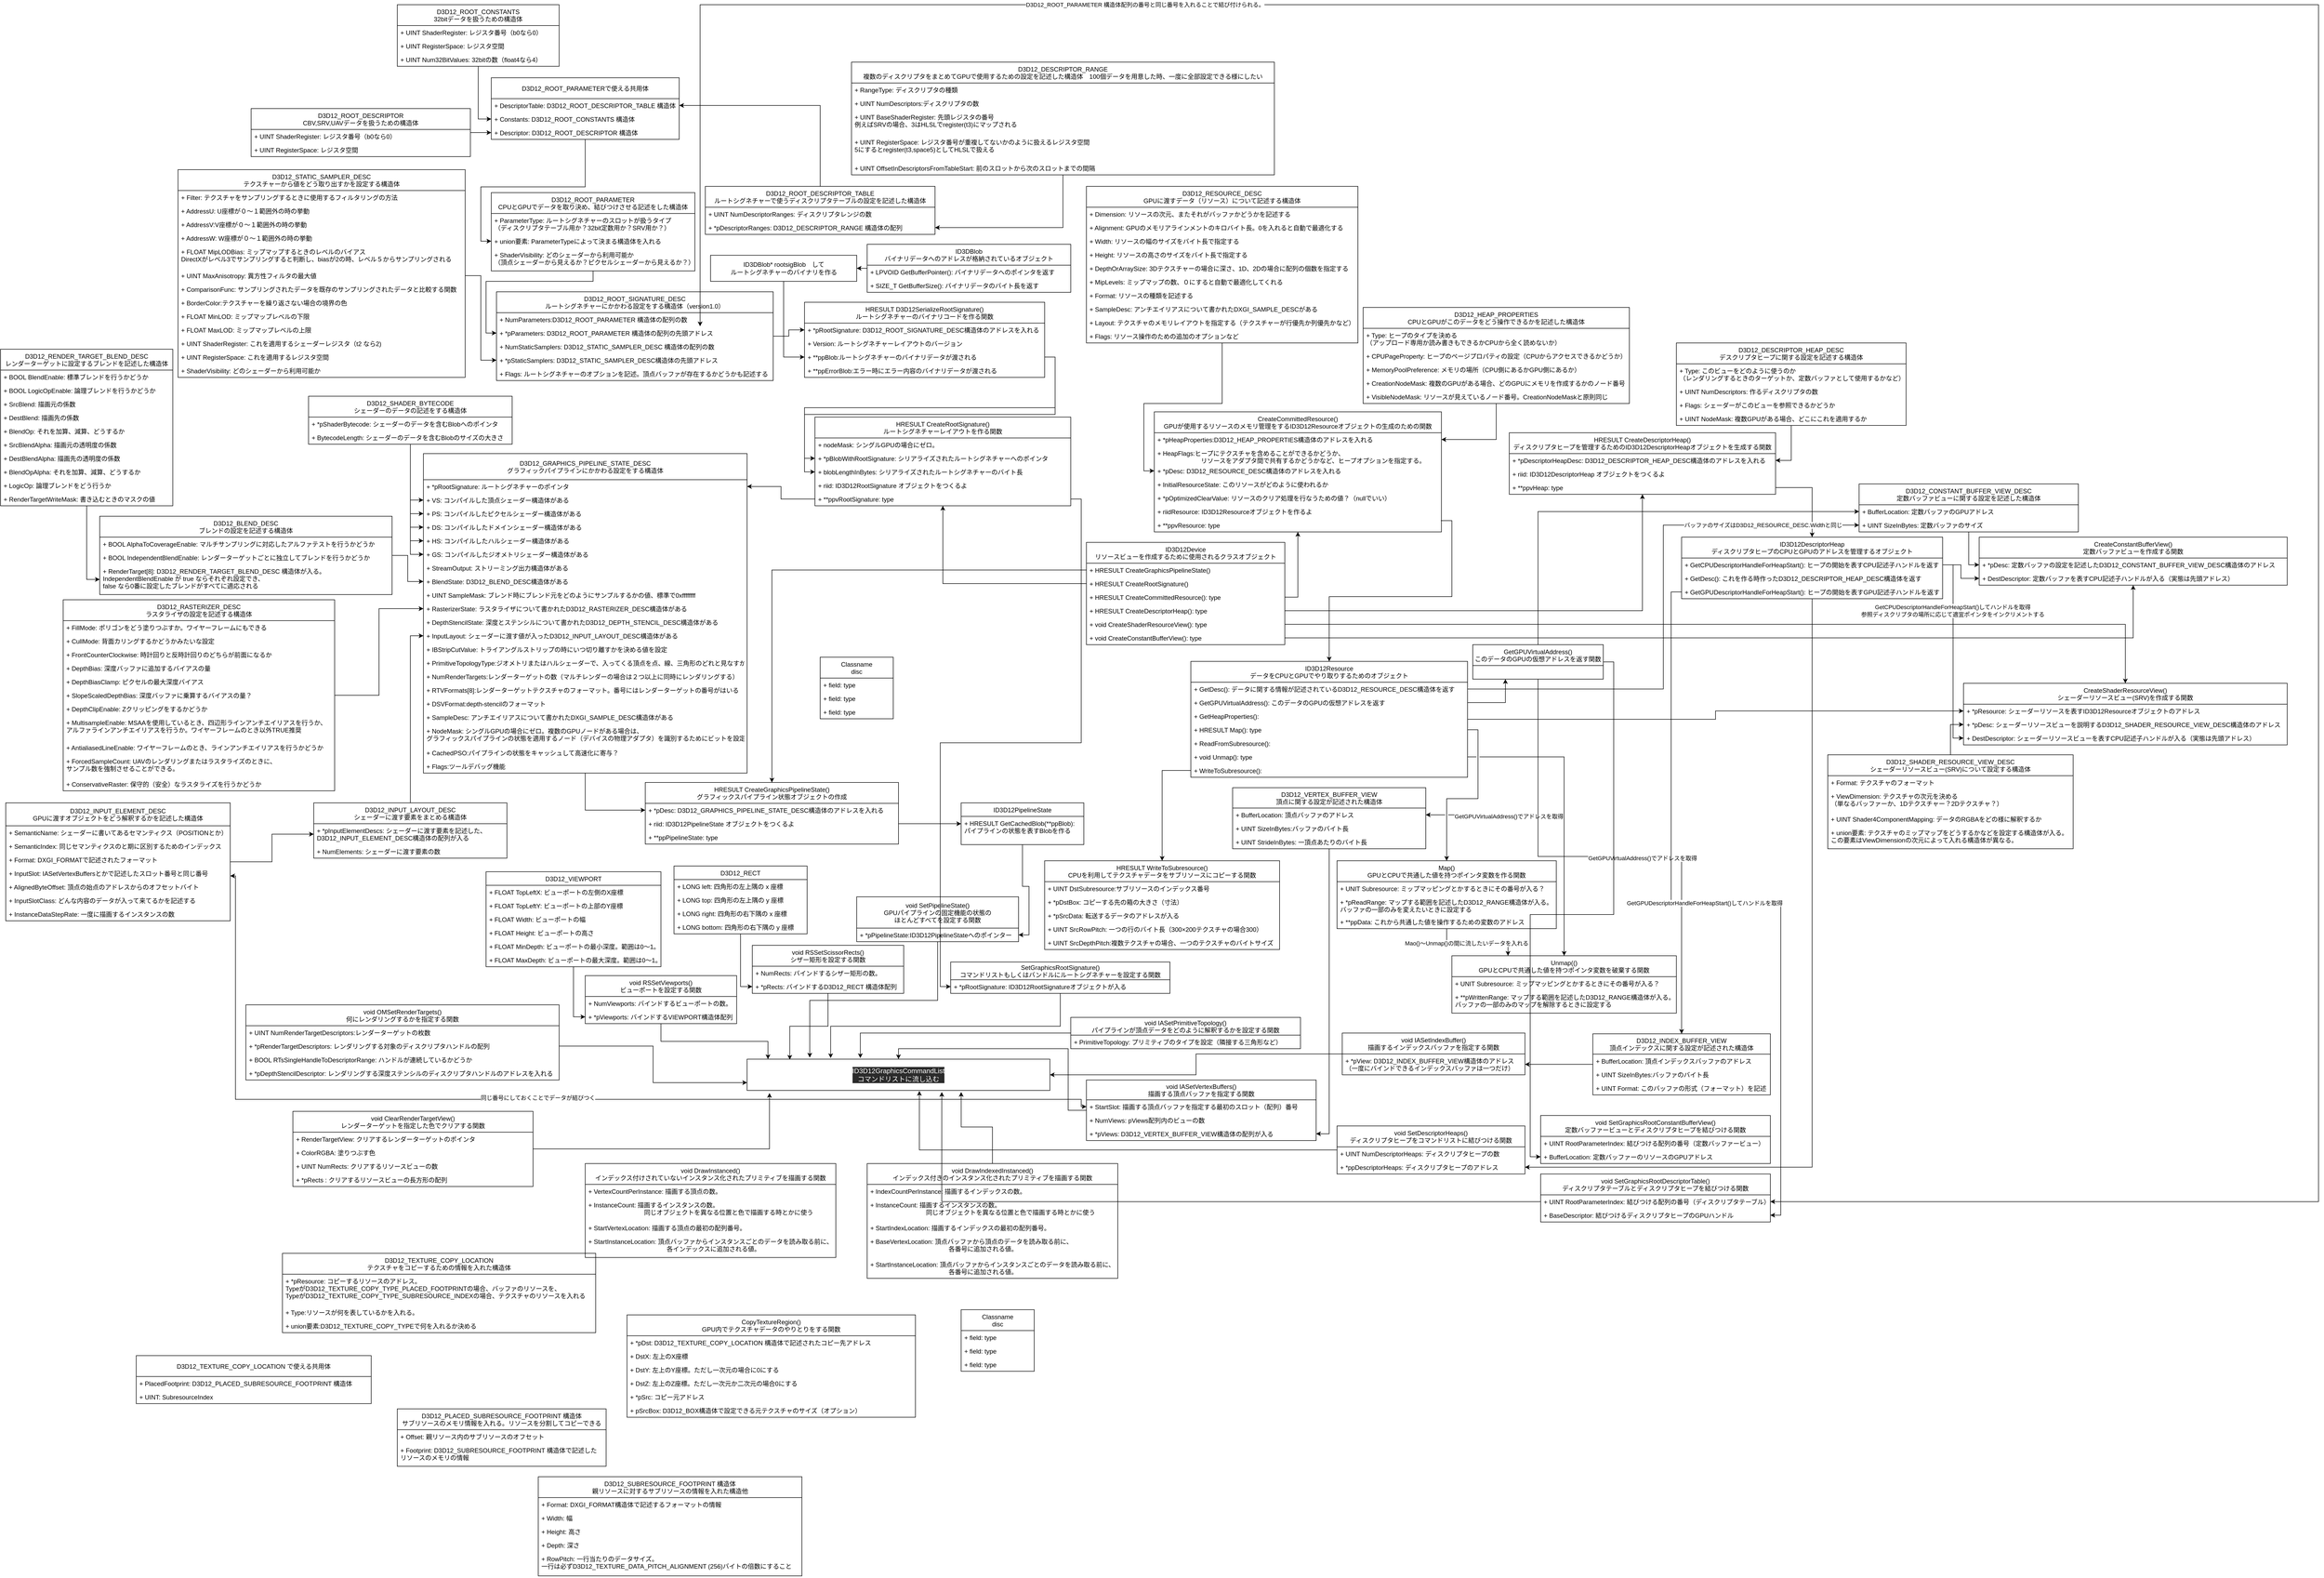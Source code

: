 <mxfile version="20.2.3" type="github" pages="2">
  <diagram id="LrscQj9h3E69tov9utjE" name="Page-1">
    <mxGraphModel dx="3022" dy="1980" grid="1" gridSize="10" guides="1" tooltips="1" connect="1" arrows="1" fold="1" page="1" pageScale="1" pageWidth="1600" pageHeight="1200" math="0" shadow="0">
      <root>
        <mxCell id="0" />
        <mxCell id="1" parent="0" />
        <mxCell id="bkLNbHRLDbfqS2Prwh68-40" style="edgeStyle=orthogonalEdgeStyle;rounded=0;orthogonalLoop=1;jettySize=auto;html=1;" parent="1" source="uGGLOGaCN9-Cet3tq3qy-1" target="bkLNbHRLDbfqS2Prwh68-35" edge="1">
          <mxGeometry relative="1" as="geometry" />
        </mxCell>
        <mxCell id="uGGLOGaCN9-Cet3tq3qy-1" value="ID3D12Resource&#xa;データをCPUとGPUでやり取りするためのオブジェクト" style="swimlane;fontStyle=0;childLayout=stackLayout;horizontal=1;startSize=40;fillColor=none;horizontalStack=0;resizeParent=1;resizeParentMax=0;resizeLast=0;collapsible=1;marginBottom=0;" parent="1" vertex="1">
          <mxGeometry x="1240" y="298" width="530" height="222" as="geometry" />
        </mxCell>
        <mxCell id="uGGLOGaCN9-Cet3tq3qy-2" value="+ GetDesc(): データに関する情報が記述されているD3D12_RESOURCE_DESC構造体を返す " style="text;strokeColor=none;fillColor=none;align=left;verticalAlign=top;spacingLeft=4;spacingRight=4;overflow=hidden;rotatable=0;points=[[0,0.5],[1,0.5]];portConstraint=eastwest;" parent="uGGLOGaCN9-Cet3tq3qy-1" vertex="1">
          <mxGeometry y="40" width="530" height="26" as="geometry" />
        </mxCell>
        <mxCell id="E_Vy0KgG0cyffUlwo2it-31" value="+ GetGPUVirtualAddress(): このデータのGPUの仮想アドレスを返す " style="text;strokeColor=none;fillColor=none;align=left;verticalAlign=top;spacingLeft=4;spacingRight=4;overflow=hidden;rotatable=0;points=[[0,0.5],[1,0.5]];portConstraint=eastwest;" parent="uGGLOGaCN9-Cet3tq3qy-1" vertex="1">
          <mxGeometry y="66" width="530" height="26" as="geometry" />
        </mxCell>
        <mxCell id="E_Vy0KgG0cyffUlwo2it-32" value="+ GetHeapProperties():  " style="text;strokeColor=none;fillColor=none;align=left;verticalAlign=top;spacingLeft=4;spacingRight=4;overflow=hidden;rotatable=0;points=[[0,0.5],[1,0.5]];portConstraint=eastwest;" parent="uGGLOGaCN9-Cet3tq3qy-1" vertex="1">
          <mxGeometry y="92" width="530" height="26" as="geometry" />
        </mxCell>
        <mxCell id="uGGLOGaCN9-Cet3tq3qy-3" value="+ HRESULT Map(): type" style="text;strokeColor=none;fillColor=none;align=left;verticalAlign=top;spacingLeft=4;spacingRight=4;overflow=hidden;rotatable=0;points=[[0,0.5],[1,0.5]];portConstraint=eastwest;" parent="uGGLOGaCN9-Cet3tq3qy-1" vertex="1">
          <mxGeometry y="118" width="530" height="26" as="geometry" />
        </mxCell>
        <mxCell id="E_Vy0KgG0cyffUlwo2it-33" value="+ ReadFromSubresource(): " style="text;strokeColor=none;fillColor=none;align=left;verticalAlign=top;spacingLeft=4;spacingRight=4;overflow=hidden;rotatable=0;points=[[0,0.5],[1,0.5]];portConstraint=eastwest;" parent="uGGLOGaCN9-Cet3tq3qy-1" vertex="1">
          <mxGeometry y="144" width="530" height="26" as="geometry" />
        </mxCell>
        <mxCell id="uGGLOGaCN9-Cet3tq3qy-4" value="+ void Unmap(): type" style="text;strokeColor=none;fillColor=none;align=left;verticalAlign=top;spacingLeft=4;spacingRight=4;overflow=hidden;rotatable=0;points=[[0,0.5],[1,0.5]];portConstraint=eastwest;" parent="uGGLOGaCN9-Cet3tq3qy-1" vertex="1">
          <mxGeometry y="170" width="530" height="26" as="geometry" />
        </mxCell>
        <mxCell id="E_Vy0KgG0cyffUlwo2it-35" value="+ WriteToSubresource(): " style="text;strokeColor=none;fillColor=none;align=left;verticalAlign=top;spacingLeft=4;spacingRight=4;overflow=hidden;rotatable=0;points=[[0,0.5],[1,0.5]];portConstraint=eastwest;" parent="uGGLOGaCN9-Cet3tq3qy-1" vertex="1">
          <mxGeometry y="196" width="530" height="26" as="geometry" />
        </mxCell>
        <mxCell id="HeyLNfM1O47L-fauejLD-6" value="&lt;pre style=&quot;background-color: rgb(43 , 43 , 43) ; font-size: 9.8pt&quot;&gt;&lt;font face=&quot;Helvetica&quot; color=&quot;#FFFFFF&quot;&gt;ID3D12GraphicsCommandList&lt;br&gt;コマンドリストに流し込む&lt;br&gt;&lt;/font&gt;&lt;/pre&gt;" style="rounded=0;whiteSpace=wrap;html=1;" parent="1" vertex="1">
          <mxGeometry x="390" y="1060" width="580" height="60" as="geometry" />
        </mxCell>
        <mxCell id="HeyLNfM1O47L-fauejLD-14" style="edgeStyle=orthogonalEdgeStyle;rounded=0;orthogonalLoop=1;jettySize=auto;html=1;exitX=0.5;exitY=1;exitDx=0;exitDy=0;entryX=0.069;entryY=0;entryDx=0;entryDy=0;entryPerimeter=0;fontSize=10;" parent="1" source="HeyLNfM1O47L-fauejLD-9" target="HeyLNfM1O47L-fauejLD-6" edge="1">
          <mxGeometry relative="1" as="geometry" />
        </mxCell>
        <mxCell id="HeyLNfM1O47L-fauejLD-9" value="void RSSetViewports()&#xa;ビューポートを設定する関数" style="swimlane;fontStyle=0;childLayout=stackLayout;horizontal=1;startSize=40;fillColor=none;horizontalStack=0;resizeParent=1;resizeParentMax=0;resizeLast=0;collapsible=1;marginBottom=0;verticalAlign=middle;spacing=2;" parent="1" vertex="1">
          <mxGeometry x="80" y="900" width="290" height="92" as="geometry" />
        </mxCell>
        <mxCell id="HeyLNfM1O47L-fauejLD-10" value="+ NumViewports: バインドするビューポートの数。" style="text;strokeColor=none;fillColor=none;align=left;verticalAlign=top;spacingLeft=4;spacingRight=4;overflow=hidden;rotatable=0;points=[[0,0.5],[1,0.5]];portConstraint=eastwest;" parent="HeyLNfM1O47L-fauejLD-9" vertex="1">
          <mxGeometry y="40" width="290" height="26" as="geometry" />
        </mxCell>
        <mxCell id="HeyLNfM1O47L-fauejLD-11" value="+ *pViewports: バインドするVIEWPORT構造体配列" style="text;strokeColor=none;fillColor=none;align=left;verticalAlign=top;spacingLeft=4;spacingRight=4;overflow=hidden;rotatable=0;points=[[0,0.5],[1,0.5]];portConstraint=eastwest;" parent="HeyLNfM1O47L-fauejLD-9" vertex="1">
          <mxGeometry y="66" width="290" height="26" as="geometry" />
        </mxCell>
        <mxCell id="1M7FftopG9SxbSlYeH0U-41" style="edgeStyle=orthogonalEdgeStyle;rounded=0;orthogonalLoop=1;jettySize=auto;html=1;entryX=0.141;entryY=0.017;entryDx=0;entryDy=0;entryPerimeter=0;" parent="1" source="HeyLNfM1O47L-fauejLD-15" target="HeyLNfM1O47L-fauejLD-6" edge="1">
          <mxGeometry relative="1" as="geometry" />
        </mxCell>
        <mxCell id="HeyLNfM1O47L-fauejLD-15" value="void RSSetScissorRects()&#xa;シザー矩形を設定する関数" style="swimlane;fontStyle=0;childLayout=stackLayout;horizontal=1;startSize=40;fillColor=none;horizontalStack=0;resizeParent=1;resizeParentMax=0;resizeLast=0;collapsible=1;marginBottom=0;verticalAlign=middle;spacing=2;fontFamily=Helvetica;" parent="1" vertex="1">
          <mxGeometry x="400" y="842" width="290" height="92" as="geometry">
            <mxRectangle x="335" y="890" width="180" height="40" as="alternateBounds" />
          </mxGeometry>
        </mxCell>
        <mxCell id="HeyLNfM1O47L-fauejLD-16" value="+ NumRects: バインドするシザー矩形の数。" style="text;strokeColor=none;fillColor=none;align=left;verticalAlign=top;spacingLeft=4;spacingRight=4;overflow=hidden;rotatable=0;points=[[0,0.5],[1,0.5]];portConstraint=eastwest;" parent="HeyLNfM1O47L-fauejLD-15" vertex="1">
          <mxGeometry y="40" width="290" height="26" as="geometry" />
        </mxCell>
        <mxCell id="HeyLNfM1O47L-fauejLD-17" value="+ *pRects: バインドするD3D12_RECT 構造体配列" style="text;strokeColor=none;fillColor=none;align=left;verticalAlign=top;spacingLeft=4;spacingRight=4;overflow=hidden;rotatable=0;points=[[0,0.5],[1,0.5]];portConstraint=eastwest;fontFamily=Helvetica;" parent="HeyLNfM1O47L-fauejLD-15" vertex="1">
          <mxGeometry y="66" width="290" height="26" as="geometry" />
        </mxCell>
        <mxCell id="HeyLNfM1O47L-fauejLD-27" style="edgeStyle=orthogonalEdgeStyle;rounded=0;orthogonalLoop=1;jettySize=auto;html=1;entryX=0;entryY=0.5;entryDx=0;entryDy=0;fontFamily=Helvetica;fontSize=10;" parent="1" source="HeyLNfM1O47L-fauejLD-18" target="HeyLNfM1O47L-fauejLD-11" edge="1">
          <mxGeometry relative="1" as="geometry" />
        </mxCell>
        <mxCell id="HeyLNfM1O47L-fauejLD-18" value="D3D12_VIEWPORT" style="swimlane;fontStyle=0;childLayout=stackLayout;horizontal=1;startSize=26;fillColor=none;horizontalStack=0;resizeParent=1;resizeParentMax=0;resizeLast=0;collapsible=1;marginBottom=0;" parent="1" vertex="1">
          <mxGeometry x="-110" y="701" width="335" height="182" as="geometry" />
        </mxCell>
        <mxCell id="HeyLNfM1O47L-fauejLD-19" value="+ FLOAT TopLeftX: ビューポートの左側のX座標" style="text;strokeColor=none;fillColor=none;align=left;verticalAlign=top;spacingLeft=4;spacingRight=4;overflow=hidden;rotatable=0;points=[[0,0.5],[1,0.5]];portConstraint=eastwest;" parent="HeyLNfM1O47L-fauejLD-18" vertex="1">
          <mxGeometry y="26" width="335" height="26" as="geometry" />
        </mxCell>
        <mxCell id="HeyLNfM1O47L-fauejLD-20" value="+ FLOAT TopLeftY: ビューポートの上部のY座標" style="text;strokeColor=none;fillColor=none;align=left;verticalAlign=top;spacingLeft=4;spacingRight=4;overflow=hidden;rotatable=0;points=[[0,0.5],[1,0.5]];portConstraint=eastwest;" parent="HeyLNfM1O47L-fauejLD-18" vertex="1">
          <mxGeometry y="52" width="335" height="26" as="geometry" />
        </mxCell>
        <mxCell id="HeyLNfM1O47L-fauejLD-21" value="+ FLOAT Width: ビューポートの幅" style="text;strokeColor=none;fillColor=none;align=left;verticalAlign=top;spacingLeft=4;spacingRight=4;overflow=hidden;rotatable=0;points=[[0,0.5],[1,0.5]];portConstraint=eastwest;" parent="HeyLNfM1O47L-fauejLD-18" vertex="1">
          <mxGeometry y="78" width="335" height="26" as="geometry" />
        </mxCell>
        <mxCell id="HeyLNfM1O47L-fauejLD-22" value="+ FLOAT Height: ビューポートの高さ" style="text;strokeColor=none;fillColor=none;align=left;verticalAlign=top;spacingLeft=4;spacingRight=4;overflow=hidden;rotatable=0;points=[[0,0.5],[1,0.5]];portConstraint=eastwest;" parent="HeyLNfM1O47L-fauejLD-18" vertex="1">
          <mxGeometry y="104" width="335" height="26" as="geometry" />
        </mxCell>
        <mxCell id="HeyLNfM1O47L-fauejLD-23" value="+ FLOAT MinDepth: ビューポートの最小深度。範囲は0〜1。" style="text;strokeColor=none;fillColor=none;align=left;verticalAlign=top;spacingLeft=4;spacingRight=4;overflow=hidden;rotatable=0;points=[[0,0.5],[1,0.5]];portConstraint=eastwest;" parent="HeyLNfM1O47L-fauejLD-18" vertex="1">
          <mxGeometry y="130" width="335" height="26" as="geometry" />
        </mxCell>
        <mxCell id="HeyLNfM1O47L-fauejLD-24" value="+ FLOAT MaxDepth: ビューポートの最大深度。範囲は0〜1。" style="text;strokeColor=none;fillColor=none;align=left;verticalAlign=top;spacingLeft=4;spacingRight=4;overflow=hidden;rotatable=0;points=[[0,0.5],[1,0.5]];portConstraint=eastwest;" parent="HeyLNfM1O47L-fauejLD-18" vertex="1">
          <mxGeometry y="156" width="335" height="26" as="geometry" />
        </mxCell>
        <mxCell id="HeyLNfM1O47L-fauejLD-35" style="edgeStyle=orthogonalEdgeStyle;rounded=0;orthogonalLoop=1;jettySize=auto;html=1;entryX=0;entryY=0.5;entryDx=0;entryDy=0;fontFamily=Helvetica;fontSize=10;" parent="1" source="HeyLNfM1O47L-fauejLD-28" target="HeyLNfM1O47L-fauejLD-17" edge="1">
          <mxGeometry relative="1" as="geometry" />
        </mxCell>
        <mxCell id="HeyLNfM1O47L-fauejLD-28" value="D3D12_RECT" style="swimlane;fontStyle=0;childLayout=stackLayout;horizontal=1;startSize=26;fillColor=none;horizontalStack=0;resizeParent=1;resizeParentMax=0;resizeLast=0;collapsible=1;marginBottom=0;" parent="1" vertex="1">
          <mxGeometry x="250" y="690" width="255" height="130" as="geometry" />
        </mxCell>
        <mxCell id="HeyLNfM1O47L-fauejLD-29" value="+ LONG left: 四角形の左上隅の x 座標" style="text;strokeColor=none;fillColor=none;align=left;verticalAlign=top;spacingLeft=4;spacingRight=4;overflow=hidden;rotatable=0;points=[[0,0.5],[1,0.5]];portConstraint=eastwest;" parent="HeyLNfM1O47L-fauejLD-28" vertex="1">
          <mxGeometry y="26" width="255" height="26" as="geometry" />
        </mxCell>
        <mxCell id="HeyLNfM1O47L-fauejLD-30" value="+ LONG top: 四角形の左上隅の y 座標" style="text;strokeColor=none;fillColor=none;align=left;verticalAlign=top;spacingLeft=4;spacingRight=4;overflow=hidden;rotatable=0;points=[[0,0.5],[1,0.5]];portConstraint=eastwest;" parent="HeyLNfM1O47L-fauejLD-28" vertex="1">
          <mxGeometry y="52" width="255" height="26" as="geometry" />
        </mxCell>
        <mxCell id="HeyLNfM1O47L-fauejLD-31" value="+ LONG right: 四角形の右下隅の x 座標" style="text;strokeColor=none;fillColor=none;align=left;verticalAlign=top;spacingLeft=4;spacingRight=4;overflow=hidden;rotatable=0;points=[[0,0.5],[1,0.5]];portConstraint=eastwest;" parent="HeyLNfM1O47L-fauejLD-28" vertex="1">
          <mxGeometry y="78" width="255" height="26" as="geometry" />
        </mxCell>
        <mxCell id="HeyLNfM1O47L-fauejLD-32" value="+ LONG bottom: 四角形の右下隅の y 座標" style="text;strokeColor=none;fillColor=none;align=left;verticalAlign=top;spacingLeft=4;spacingRight=4;overflow=hidden;rotatable=0;points=[[0,0.5],[1,0.5]];portConstraint=eastwest;" parent="HeyLNfM1O47L-fauejLD-28" vertex="1">
          <mxGeometry y="104" width="255" height="26" as="geometry" />
        </mxCell>
        <mxCell id="HeyLNfM1O47L-fauejLD-40" style="edgeStyle=orthogonalEdgeStyle;rounded=0;orthogonalLoop=1;jettySize=auto;html=1;entryX=0.207;entryY=-0.05;entryDx=0;entryDy=0;entryPerimeter=0;fontFamily=Helvetica;fontSize=10;" parent="1" source="HeyLNfM1O47L-fauejLD-37" target="HeyLNfM1O47L-fauejLD-6" edge="1">
          <mxGeometry relative="1" as="geometry" />
        </mxCell>
        <mxCell id="HeyLNfM1O47L-fauejLD-37" value="void SetPipelineState()&#xa;GPUパイプラインの固定機能の状態の&#xa;ほとんどすべてを設定する関数" style="swimlane;fontStyle=0;childLayout=stackLayout;horizontal=1;startSize=60;fillColor=none;horizontalStack=0;resizeParent=1;resizeParentMax=0;resizeLast=0;collapsible=1;marginBottom=0;verticalAlign=middle;spacing=2;fontFamily=Helvetica;" parent="1" vertex="1">
          <mxGeometry x="600" y="749" width="310" height="86" as="geometry">
            <mxRectangle x="335" y="890" width="180" height="40" as="alternateBounds" />
          </mxGeometry>
        </mxCell>
        <mxCell id="HeyLNfM1O47L-fauejLD-38" value="+ *pPipelineState:ID3D12PipelineStateへのポインター" style="text;strokeColor=none;fillColor=none;align=left;verticalAlign=top;spacingLeft=4;spacingRight=4;overflow=hidden;rotatable=0;points=[[0,0.5],[1,0.5]];portConstraint=eastwest;" parent="HeyLNfM1O47L-fauejLD-37" vertex="1">
          <mxGeometry y="60" width="310" height="26" as="geometry" />
        </mxCell>
        <mxCell id="HeyLNfM1O47L-fauejLD-46" value="ID3D12Device&#xa;リソースビューを作成するために使用されるクラスオブジェクト" style="swimlane;fontStyle=0;childLayout=stackLayout;horizontal=1;startSize=40;fillColor=none;horizontalStack=0;resizeParent=1;resizeParentMax=0;resizeLast=0;collapsible=1;marginBottom=0;" parent="1" vertex="1">
          <mxGeometry x="1040" y="70" width="380" height="196" as="geometry" />
        </mxCell>
        <mxCell id="HeyLNfM1O47L-fauejLD-47" value="+ HRESULT CreateGraphicsPipelineState()" style="text;strokeColor=none;fillColor=none;align=left;verticalAlign=top;spacingLeft=4;spacingRight=4;overflow=hidden;rotatable=0;points=[[0,0.5],[1,0.5]];portConstraint=eastwest;" parent="HeyLNfM1O47L-fauejLD-46" vertex="1">
          <mxGeometry y="40" width="380" height="26" as="geometry" />
        </mxCell>
        <mxCell id="HeyLNfM1O47L-fauejLD-48" value="+ HRESULT CreateRootSignature() " style="text;strokeColor=none;fillColor=none;align=left;verticalAlign=top;spacingLeft=4;spacingRight=4;overflow=hidden;rotatable=0;points=[[0,0.5],[1,0.5]];portConstraint=eastwest;" parent="HeyLNfM1O47L-fauejLD-46" vertex="1">
          <mxGeometry y="66" width="380" height="26" as="geometry" />
        </mxCell>
        <mxCell id="E_Vy0KgG0cyffUlwo2it-65" value="+ HRESULT CreateCommittedResource(): type" style="text;strokeColor=none;fillColor=none;align=left;verticalAlign=top;spacingLeft=4;spacingRight=4;overflow=hidden;rotatable=0;points=[[0,0.5],[1,0.5]];portConstraint=eastwest;" parent="HeyLNfM1O47L-fauejLD-46" vertex="1">
          <mxGeometry y="92" width="380" height="26" as="geometry" />
        </mxCell>
        <mxCell id="bkLNbHRLDbfqS2Prwh68-15" value="+ HRESULT CreateDescriptorHeap(): type" style="text;strokeColor=none;fillColor=none;align=left;verticalAlign=top;spacingLeft=4;spacingRight=4;overflow=hidden;rotatable=0;points=[[0,0.5],[1,0.5]];portConstraint=eastwest;" parent="HeyLNfM1O47L-fauejLD-46" vertex="1">
          <mxGeometry y="118" width="380" height="26" as="geometry" />
        </mxCell>
        <mxCell id="bkLNbHRLDbfqS2Prwh68-33" value="+ void CreateShaderResourceView(): type" style="text;strokeColor=none;fillColor=none;align=left;verticalAlign=top;spacingLeft=4;spacingRight=4;overflow=hidden;rotatable=0;points=[[0,0.5],[1,0.5]];portConstraint=eastwest;" parent="HeyLNfM1O47L-fauejLD-46" vertex="1">
          <mxGeometry y="144" width="380" height="26" as="geometry" />
        </mxCell>
        <mxCell id="rExdROeSV9r-ttYCXDUN-45" value="+ void CreateConstantBufferView(): type" style="text;strokeColor=none;fillColor=none;align=left;verticalAlign=top;spacingLeft=4;spacingRight=4;overflow=hidden;rotatable=0;points=[[0,0.5],[1,0.5]];portConstraint=eastwest;" parent="HeyLNfM1O47L-fauejLD-46" vertex="1">
          <mxGeometry y="170" width="380" height="26" as="geometry" />
        </mxCell>
        <mxCell id="HeyLNfM1O47L-fauejLD-50" value="HRESULT CreateGraphicsPipelineState()&#xa;グラフィックスパイプライン状態オブジェクトの作成" style="swimlane;fontStyle=0;childLayout=stackLayout;horizontal=1;startSize=40;fillColor=none;horizontalStack=0;resizeParent=1;resizeParentMax=0;resizeLast=0;collapsible=1;marginBottom=0;" parent="1" vertex="1">
          <mxGeometry x="195" y="530" width="485" height="118" as="geometry" />
        </mxCell>
        <mxCell id="HeyLNfM1O47L-fauejLD-51" value="+ *pDesc: D3D12_GRAPHICS_PIPELINE_STATE_DESC構造体のアドレスを入れる" style="text;strokeColor=none;fillColor=none;align=left;verticalAlign=top;spacingLeft=4;spacingRight=4;overflow=hidden;rotatable=0;points=[[0,0.5],[1,0.5]];portConstraint=eastwest;" parent="HeyLNfM1O47L-fauejLD-50" vertex="1">
          <mxGeometry y="40" width="485" height="26" as="geometry" />
        </mxCell>
        <mxCell id="HeyLNfM1O47L-fauejLD-52" value="+ riid: ID3D12PipelineState オブジェクトをつくるよ" style="text;strokeColor=none;fillColor=none;align=left;verticalAlign=top;spacingLeft=4;spacingRight=4;overflow=hidden;rotatable=0;points=[[0,0.5],[1,0.5]];portConstraint=eastwest;" parent="HeyLNfM1O47L-fauejLD-50" vertex="1">
          <mxGeometry y="66" width="485" height="26" as="geometry" />
        </mxCell>
        <mxCell id="HeyLNfM1O47L-fauejLD-53" value="+ **ppPipelineState: type" style="text;strokeColor=none;fillColor=none;align=left;verticalAlign=top;spacingLeft=4;spacingRight=4;overflow=hidden;rotatable=0;points=[[0,0.5],[1,0.5]];portConstraint=eastwest;" parent="HeyLNfM1O47L-fauejLD-50" vertex="1">
          <mxGeometry y="92" width="485" height="26" as="geometry" />
        </mxCell>
        <mxCell id="HeyLNfM1O47L-fauejLD-55" style="edgeStyle=orthogonalEdgeStyle;rounded=0;orthogonalLoop=1;jettySize=auto;html=1;fontFamily=Helvetica;fontSize=10;" parent="1" source="HeyLNfM1O47L-fauejLD-47" target="HeyLNfM1O47L-fauejLD-50" edge="1">
          <mxGeometry relative="1" as="geometry" />
        </mxCell>
        <mxCell id="rExdROeSV9r-ttYCXDUN-44" style="edgeStyle=orthogonalEdgeStyle;rounded=0;orthogonalLoop=1;jettySize=auto;html=1;startArrow=none;startFill=0;" parent="1" source="HeyLNfM1O47L-fauejLD-56" target="HeyLNfM1O47L-fauejLD-38" edge="1">
          <mxGeometry relative="1" as="geometry" />
        </mxCell>
        <mxCell id="HeyLNfM1O47L-fauejLD-56" value="ID3D12PipelineState" style="swimlane;fontStyle=0;childLayout=stackLayout;horizontal=1;startSize=26;fillColor=none;horizontalStack=0;resizeParent=1;resizeParentMax=0;resizeLast=0;collapsible=1;marginBottom=0;" parent="1" vertex="1">
          <mxGeometry x="800" y="569" width="235" height="80" as="geometry" />
        </mxCell>
        <mxCell id="HeyLNfM1O47L-fauejLD-57" value="+ HRESULT GetCachedBlob(**ppBlob): &#xa;パイプラインの状態を表すBlobを作る" style="text;strokeColor=none;fillColor=none;align=left;verticalAlign=top;spacingLeft=4;spacingRight=4;overflow=hidden;rotatable=0;points=[[0,0.5],[1,0.5]];portConstraint=eastwest;" parent="HeyLNfM1O47L-fauejLD-56" vertex="1">
          <mxGeometry y="26" width="235" height="54" as="geometry" />
        </mxCell>
        <mxCell id="HeyLNfM1O47L-fauejLD-84" style="edgeStyle=orthogonalEdgeStyle;rounded=0;orthogonalLoop=1;jettySize=auto;html=1;entryX=0;entryY=0.5;entryDx=0;entryDy=0;fontFamily=Helvetica;fontSize=10;" parent="1" source="HeyLNfM1O47L-fauejLD-66" target="HeyLNfM1O47L-fauejLD-51" edge="1">
          <mxGeometry relative="1" as="geometry" />
        </mxCell>
        <mxCell id="HeyLNfM1O47L-fauejLD-66" value="D3D12_GRAPHICS_PIPELINE_STATE_DESC&#xa;グラフィックパイプラインにかかわる設定をする構造体" style="swimlane;fontStyle=0;childLayout=stackLayout;horizontal=1;startSize=50;fillColor=none;horizontalStack=0;resizeParent=1;resizeParentMax=0;resizeLast=0;collapsible=1;marginBottom=0;" parent="1" vertex="1">
          <mxGeometry x="-230" y="-100" width="620" height="612" as="geometry" />
        </mxCell>
        <mxCell id="HeyLNfM1O47L-fauejLD-67" value="+ *pRootSignature: ルートシグネチャーのポインタ" style="text;strokeColor=none;fillColor=none;align=left;verticalAlign=top;spacingLeft=4;spacingRight=4;overflow=hidden;rotatable=0;points=[[0,0.5],[1,0.5]];portConstraint=eastwest;" parent="HeyLNfM1O47L-fauejLD-66" vertex="1">
          <mxGeometry y="50" width="620" height="26" as="geometry" />
        </mxCell>
        <mxCell id="HeyLNfM1O47L-fauejLD-68" value="+ VS: コンパイルした頂点シェーダー構造体がある" style="text;strokeColor=none;fillColor=none;align=left;verticalAlign=top;spacingLeft=4;spacingRight=4;overflow=hidden;rotatable=0;points=[[0,0.5],[1,0.5]];portConstraint=eastwest;" parent="HeyLNfM1O47L-fauejLD-66" vertex="1">
          <mxGeometry y="76" width="620" height="26" as="geometry" />
        </mxCell>
        <mxCell id="HeyLNfM1O47L-fauejLD-70" value="+ PS: コンパイルしたピクセルシェーダー構造体がある" style="text;strokeColor=none;fillColor=none;align=left;verticalAlign=top;spacingLeft=4;spacingRight=4;overflow=hidden;rotatable=0;points=[[0,0.5],[1,0.5]];portConstraint=eastwest;" parent="HeyLNfM1O47L-fauejLD-66" vertex="1">
          <mxGeometry y="102" width="620" height="26" as="geometry" />
        </mxCell>
        <mxCell id="HeyLNfM1O47L-fauejLD-71" value="+ DS: コンパイルしたドメインシェーダー構造体がある" style="text;strokeColor=none;fillColor=none;align=left;verticalAlign=top;spacingLeft=4;spacingRight=4;overflow=hidden;rotatable=0;points=[[0,0.5],[1,0.5]];portConstraint=eastwest;" parent="HeyLNfM1O47L-fauejLD-66" vertex="1">
          <mxGeometry y="128" width="620" height="26" as="geometry" />
        </mxCell>
        <mxCell id="HeyLNfM1O47L-fauejLD-72" value="+ HS: コンパイルしたハルシェーダー構造体がある" style="text;strokeColor=none;fillColor=none;align=left;verticalAlign=top;spacingLeft=4;spacingRight=4;overflow=hidden;rotatable=0;points=[[0,0.5],[1,0.5]];portConstraint=eastwest;" parent="HeyLNfM1O47L-fauejLD-66" vertex="1">
          <mxGeometry y="154" width="620" height="26" as="geometry" />
        </mxCell>
        <mxCell id="HeyLNfM1O47L-fauejLD-73" value="+ GS: コンパイルしたジオメトリシェーダー構造体がある" style="text;strokeColor=none;fillColor=none;align=left;verticalAlign=top;spacingLeft=4;spacingRight=4;overflow=hidden;rotatable=0;points=[[0,0.5],[1,0.5]];portConstraint=eastwest;" parent="HeyLNfM1O47L-fauejLD-66" vertex="1">
          <mxGeometry y="180" width="620" height="26" as="geometry" />
        </mxCell>
        <mxCell id="HeyLNfM1O47L-fauejLD-74" value="+ StreamOutput: ストリーミング出力構造体がある" style="text;strokeColor=none;fillColor=none;align=left;verticalAlign=top;spacingLeft=4;spacingRight=4;overflow=hidden;rotatable=0;points=[[0,0.5],[1,0.5]];portConstraint=eastwest;" parent="HeyLNfM1O47L-fauejLD-66" vertex="1">
          <mxGeometry y="206" width="620" height="26" as="geometry" />
        </mxCell>
        <mxCell id="HeyLNfM1O47L-fauejLD-75" value="+ BlendState: D3D12_BLEND_DESC構造体がある" style="text;strokeColor=none;fillColor=none;align=left;verticalAlign=top;spacingLeft=4;spacingRight=4;overflow=hidden;rotatable=0;points=[[0,0.5],[1,0.5]];portConstraint=eastwest;" parent="HeyLNfM1O47L-fauejLD-66" vertex="1">
          <mxGeometry y="232" width="620" height="26" as="geometry" />
        </mxCell>
        <mxCell id="HeyLNfM1O47L-fauejLD-76" value="+ UINT SampleMask: ブレンド時にブレンド元をどのようにサンプルするかの値、標準で0xffffffff" style="text;strokeColor=none;fillColor=none;align=left;verticalAlign=top;spacingLeft=4;spacingRight=4;overflow=hidden;rotatable=0;points=[[0,0.5],[1,0.5]];portConstraint=eastwest;" parent="HeyLNfM1O47L-fauejLD-66" vertex="1">
          <mxGeometry y="258" width="620" height="26" as="geometry" />
        </mxCell>
        <mxCell id="HeyLNfM1O47L-fauejLD-77" value="+ RasterizerState: ラスタライザについて書かれたD3D12_RASTERIZER_DESC構造体がある" style="text;strokeColor=none;fillColor=none;align=left;verticalAlign=top;spacingLeft=4;spacingRight=4;overflow=hidden;rotatable=0;points=[[0,0.5],[1,0.5]];portConstraint=eastwest;" parent="HeyLNfM1O47L-fauejLD-66" vertex="1">
          <mxGeometry y="284" width="620" height="26" as="geometry" />
        </mxCell>
        <mxCell id="HeyLNfM1O47L-fauejLD-80" value="+ DepthStencilState: 深度とステンシルについて書かれたD3D12_DEPTH_STENCIL_DESC構造体がある" style="text;strokeColor=none;fillColor=none;align=left;verticalAlign=top;spacingLeft=4;spacingRight=4;overflow=hidden;rotatable=0;points=[[0,0.5],[1,0.5]];portConstraint=eastwest;" parent="HeyLNfM1O47L-fauejLD-66" vertex="1">
          <mxGeometry y="310" width="620" height="26" as="geometry" />
        </mxCell>
        <mxCell id="HeyLNfM1O47L-fauejLD-81" value="+ InputLayout: シェーダーに渡す値が入ったD3D12_INPUT_LAYOUT_DESC構造体がある" style="text;strokeColor=none;fillColor=none;align=left;verticalAlign=top;spacingLeft=4;spacingRight=4;overflow=hidden;rotatable=0;points=[[0,0.5],[1,0.5]];portConstraint=eastwest;" parent="HeyLNfM1O47L-fauejLD-66" vertex="1">
          <mxGeometry y="336" width="620" height="26" as="geometry" />
        </mxCell>
        <mxCell id="HeyLNfM1O47L-fauejLD-82" value="+ IBStripCutValue: トライアングルストリップの時にいつ切り離すかを決める値を設定" style="text;strokeColor=none;fillColor=none;align=left;verticalAlign=top;spacingLeft=4;spacingRight=4;overflow=hidden;rotatable=0;points=[[0,0.5],[1,0.5]];portConstraint=eastwest;" parent="HeyLNfM1O47L-fauejLD-66" vertex="1">
          <mxGeometry y="362" width="620" height="26" as="geometry" />
        </mxCell>
        <mxCell id="HeyLNfM1O47L-fauejLD-83" value="+ PrimitiveTopologyType:ジオメトリまたはハルシェーダーで、入ってくる頂点を点、線、三角形のどれと見なすか " style="text;strokeColor=none;fillColor=none;align=left;verticalAlign=top;spacingLeft=4;spacingRight=4;overflow=hidden;rotatable=0;points=[[0,0.5],[1,0.5]];portConstraint=eastwest;" parent="HeyLNfM1O47L-fauejLD-66" vertex="1">
          <mxGeometry y="388" width="620" height="26" as="geometry" />
        </mxCell>
        <mxCell id="HeyLNfM1O47L-fauejLD-85" value="+ NumRenderTargets:レンダーターゲットの数（マルチレンダーの場合は２つ以上に同時にレンダリングする） " style="text;strokeColor=none;fillColor=none;align=left;verticalAlign=top;spacingLeft=4;spacingRight=4;overflow=hidden;rotatable=0;points=[[0,0.5],[1,0.5]];portConstraint=eastwest;" parent="HeyLNfM1O47L-fauejLD-66" vertex="1">
          <mxGeometry y="414" width="620" height="26" as="geometry" />
        </mxCell>
        <mxCell id="HeyLNfM1O47L-fauejLD-86" value="+ RTVFormats[8]:レンダーターゲットテクスチャのフォーマット。番号にはレンダーターゲットの番号がはいる " style="text;strokeColor=none;fillColor=none;align=left;verticalAlign=top;spacingLeft=4;spacingRight=4;overflow=hidden;rotatable=0;points=[[0,0.5],[1,0.5]];portConstraint=eastwest;" parent="HeyLNfM1O47L-fauejLD-66" vertex="1">
          <mxGeometry y="440" width="620" height="26" as="geometry" />
        </mxCell>
        <mxCell id="HeyLNfM1O47L-fauejLD-88" value="+ DSVFormat:depth-stencilのフォーマット " style="text;strokeColor=none;fillColor=none;align=left;verticalAlign=top;spacingLeft=4;spacingRight=4;overflow=hidden;rotatable=0;points=[[0,0.5],[1,0.5]];portConstraint=eastwest;" parent="HeyLNfM1O47L-fauejLD-66" vertex="1">
          <mxGeometry y="466" width="620" height="26" as="geometry" />
        </mxCell>
        <mxCell id="HeyLNfM1O47L-fauejLD-87" value="+ SampleDesc: アンチエイリアスについて書かれたDXGI_SAMPLE_DESC構造体がある " style="text;strokeColor=none;fillColor=none;align=left;verticalAlign=top;spacingLeft=4;spacingRight=4;overflow=hidden;rotatable=0;points=[[0,0.5],[1,0.5]];portConstraint=eastwest;" parent="HeyLNfM1O47L-fauejLD-66" vertex="1">
          <mxGeometry y="492" width="620" height="26" as="geometry" />
        </mxCell>
        <mxCell id="HeyLNfM1O47L-fauejLD-89" value="+ NodeMask: シングルGPUの場合にゼロ。複数のGPUノードがある場合は、&#xa;グラフィックスパイプラインの状態を適用するノード（デバイスの物理アダプタ）を識別するためにビットを設定" style="text;strokeColor=none;fillColor=none;align=left;verticalAlign=top;spacingLeft=4;spacingRight=4;overflow=hidden;rotatable=0;points=[[0,0.5],[1,0.5]];portConstraint=eastwest;" parent="HeyLNfM1O47L-fauejLD-66" vertex="1">
          <mxGeometry y="518" width="620" height="42" as="geometry" />
        </mxCell>
        <mxCell id="HeyLNfM1O47L-fauejLD-90" value="+ CachedPSO:パイプラインの状態をキャッシュして高速化に寄与？" style="text;strokeColor=none;fillColor=none;align=left;verticalAlign=top;spacingLeft=4;spacingRight=4;overflow=hidden;rotatable=0;points=[[0,0.5],[1,0.5]];portConstraint=eastwest;" parent="HeyLNfM1O47L-fauejLD-66" vertex="1">
          <mxGeometry y="560" width="620" height="26" as="geometry" />
        </mxCell>
        <mxCell id="HeyLNfM1O47L-fauejLD-91" value="+ Flags:ツールデバッグ機能" style="text;strokeColor=none;fillColor=none;align=left;verticalAlign=top;spacingLeft=4;spacingRight=4;overflow=hidden;rotatable=0;points=[[0,0.5],[1,0.5]];portConstraint=eastwest;" parent="HeyLNfM1O47L-fauejLD-66" vertex="1">
          <mxGeometry y="586" width="620" height="26" as="geometry" />
        </mxCell>
        <mxCell id="HeyLNfM1O47L-fauejLD-96" style="edgeStyle=orthogonalEdgeStyle;rounded=0;orthogonalLoop=1;jettySize=auto;html=1;entryX=0;entryY=0.5;entryDx=0;entryDy=0;fontFamily=Helvetica;fontSize=10;" parent="1" source="HeyLNfM1O47L-fauejLD-92" target="HeyLNfM1O47L-fauejLD-70" edge="1">
          <mxGeometry relative="1" as="geometry" />
        </mxCell>
        <mxCell id="HeyLNfM1O47L-fauejLD-97" style="edgeStyle=orthogonalEdgeStyle;rounded=0;orthogonalLoop=1;jettySize=auto;html=1;entryX=0;entryY=0.5;entryDx=0;entryDy=0;fontFamily=Helvetica;fontSize=10;" parent="1" source="HeyLNfM1O47L-fauejLD-92" target="HeyLNfM1O47L-fauejLD-68" edge="1">
          <mxGeometry relative="1" as="geometry" />
        </mxCell>
        <mxCell id="HeyLNfM1O47L-fauejLD-98" style="edgeStyle=orthogonalEdgeStyle;rounded=0;orthogonalLoop=1;jettySize=auto;html=1;fontFamily=Helvetica;fontSize=10;" parent="1" source="HeyLNfM1O47L-fauejLD-92" target="HeyLNfM1O47L-fauejLD-71" edge="1">
          <mxGeometry relative="1" as="geometry" />
        </mxCell>
        <mxCell id="HeyLNfM1O47L-fauejLD-99" style="edgeStyle=orthogonalEdgeStyle;rounded=0;orthogonalLoop=1;jettySize=auto;html=1;fontFamily=Helvetica;fontSize=10;" parent="1" source="HeyLNfM1O47L-fauejLD-92" target="HeyLNfM1O47L-fauejLD-72" edge="1">
          <mxGeometry relative="1" as="geometry" />
        </mxCell>
        <mxCell id="HeyLNfM1O47L-fauejLD-100" style="edgeStyle=orthogonalEdgeStyle;rounded=0;orthogonalLoop=1;jettySize=auto;html=1;fontFamily=Helvetica;fontSize=10;" parent="1" source="HeyLNfM1O47L-fauejLD-92" target="HeyLNfM1O47L-fauejLD-73" edge="1">
          <mxGeometry relative="1" as="geometry" />
        </mxCell>
        <mxCell id="HeyLNfM1O47L-fauejLD-92" value="D3D12_SHADER_BYTECODE &#xa;シェーダーのデータの記述をする構造体" style="swimlane;fontStyle=0;childLayout=stackLayout;horizontal=1;startSize=40;fillColor=none;horizontalStack=0;resizeParent=1;resizeParentMax=0;resizeLast=0;collapsible=1;marginBottom=0;" parent="1" vertex="1">
          <mxGeometry x="-450" y="-210" width="390" height="92" as="geometry" />
        </mxCell>
        <mxCell id="HeyLNfM1O47L-fauejLD-93" value="+ *pShaderBytecode: シェーダーのデータを含むBlobへのポインタ" style="text;strokeColor=none;fillColor=none;align=left;verticalAlign=top;spacingLeft=4;spacingRight=4;overflow=hidden;rotatable=0;points=[[0,0.5],[1,0.5]];portConstraint=eastwest;" parent="HeyLNfM1O47L-fauejLD-92" vertex="1">
          <mxGeometry y="40" width="390" height="26" as="geometry" />
        </mxCell>
        <mxCell id="HeyLNfM1O47L-fauejLD-94" value="+ BytecodeLength: シェーダーのデータを含むBlobのサイズの大きさ" style="text;strokeColor=none;fillColor=none;align=left;verticalAlign=top;spacingLeft=4;spacingRight=4;overflow=hidden;rotatable=0;points=[[0,0.5],[1,0.5]];portConstraint=eastwest;" parent="HeyLNfM1O47L-fauejLD-92" vertex="1">
          <mxGeometry y="66" width="390" height="26" as="geometry" />
        </mxCell>
        <mxCell id="HeyLNfM1O47L-fauejLD-117" style="edgeStyle=orthogonalEdgeStyle;rounded=0;orthogonalLoop=1;jettySize=auto;html=1;fontFamily=Helvetica;fontSize=10;" parent="1" source="HeyLNfM1O47L-fauejLD-101" target="HeyLNfM1O47L-fauejLD-75" edge="1">
          <mxGeometry relative="1" as="geometry" />
        </mxCell>
        <mxCell id="HeyLNfM1O47L-fauejLD-101" value="D3D12_BLEND_DESC &#xa;ブレンドの設定を記述する構造体" style="swimlane;fontStyle=0;childLayout=stackLayout;horizontal=1;startSize=40;fillColor=none;horizontalStack=0;resizeParent=1;resizeParentMax=0;resizeLast=0;collapsible=1;marginBottom=0;" parent="1" vertex="1">
          <mxGeometry x="-850" y="20" width="560" height="150" as="geometry" />
        </mxCell>
        <mxCell id="HeyLNfM1O47L-fauejLD-102" value="+ BOOL AlphaToCoverageEnable: マルチサンプリングに対応したアルファテストを行うかどうか" style="text;strokeColor=none;fillColor=none;align=left;verticalAlign=top;spacingLeft=4;spacingRight=4;overflow=hidden;rotatable=0;points=[[0,0.5],[1,0.5]];portConstraint=eastwest;" parent="HeyLNfM1O47L-fauejLD-101" vertex="1">
          <mxGeometry y="40" width="560" height="26" as="geometry" />
        </mxCell>
        <mxCell id="HeyLNfM1O47L-fauejLD-103" value="+ BOOL IndependentBlendEnable: レンダーターゲットごとに独立してブレンドを行うかどうか" style="text;strokeColor=none;fillColor=none;align=left;verticalAlign=top;spacingLeft=4;spacingRight=4;overflow=hidden;rotatable=0;points=[[0,0.5],[1,0.5]];portConstraint=eastwest;" parent="HeyLNfM1O47L-fauejLD-101" vertex="1">
          <mxGeometry y="66" width="560" height="26" as="geometry" />
        </mxCell>
        <mxCell id="HeyLNfM1O47L-fauejLD-104" value="+ RenderTarget[8]: D3D12_RENDER_TARGET_BLEND_DESC 構造体が入る。&#xa;IndependentBlendEnable が true ならそれぞれ設定でき、&#xa;false なら0番に設定したブレンドがすべてに適応される" style="text;strokeColor=none;fillColor=none;align=left;verticalAlign=top;spacingLeft=4;spacingRight=4;overflow=hidden;rotatable=0;points=[[0,0.5],[1,0.5]];portConstraint=eastwest;" parent="HeyLNfM1O47L-fauejLD-101" vertex="1">
          <mxGeometry y="92" width="560" height="58" as="geometry" />
        </mxCell>
        <mxCell id="HeyLNfM1O47L-fauejLD-116" style="edgeStyle=orthogonalEdgeStyle;rounded=0;orthogonalLoop=1;jettySize=auto;html=1;entryX=0;entryY=0.5;entryDx=0;entryDy=0;fontFamily=Helvetica;fontSize=10;" parent="1" source="HeyLNfM1O47L-fauejLD-105" target="HeyLNfM1O47L-fauejLD-104" edge="1">
          <mxGeometry relative="1" as="geometry" />
        </mxCell>
        <mxCell id="HeyLNfM1O47L-fauejLD-105" value="D3D12_RENDER_TARGET_BLEND_DESC &#xa;レンダーターゲットに設定するブレンドを記述した構造体" style="swimlane;fontStyle=0;childLayout=stackLayout;horizontal=1;startSize=40;fillColor=none;horizontalStack=0;resizeParent=1;resizeParentMax=0;resizeLast=0;collapsible=1;marginBottom=0;" parent="1" vertex="1">
          <mxGeometry x="-1040" y="-300" width="330" height="300" as="geometry" />
        </mxCell>
        <mxCell id="HeyLNfM1O47L-fauejLD-106" value="+ BOOL BlendEnable: 標準ブレンドを行うかどうか" style="text;strokeColor=none;fillColor=none;align=left;verticalAlign=top;spacingLeft=4;spacingRight=4;overflow=hidden;rotatable=0;points=[[0,0.5],[1,0.5]];portConstraint=eastwest;" parent="HeyLNfM1O47L-fauejLD-105" vertex="1">
          <mxGeometry y="40" width="330" height="26" as="geometry" />
        </mxCell>
        <mxCell id="HeyLNfM1O47L-fauejLD-107" value="+ BOOL LogicOpEnable: 論理ブレンドを行うかどうか" style="text;strokeColor=none;fillColor=none;align=left;verticalAlign=top;spacingLeft=4;spacingRight=4;overflow=hidden;rotatable=0;points=[[0,0.5],[1,0.5]];portConstraint=eastwest;" parent="HeyLNfM1O47L-fauejLD-105" vertex="1">
          <mxGeometry y="66" width="330" height="26" as="geometry" />
        </mxCell>
        <mxCell id="HeyLNfM1O47L-fauejLD-108" value="+ SrcBlend: 描画元の係数" style="text;strokeColor=none;fillColor=none;align=left;verticalAlign=top;spacingLeft=4;spacingRight=4;overflow=hidden;rotatable=0;points=[[0,0.5],[1,0.5]];portConstraint=eastwest;" parent="HeyLNfM1O47L-fauejLD-105" vertex="1">
          <mxGeometry y="92" width="330" height="26" as="geometry" />
        </mxCell>
        <mxCell id="HeyLNfM1O47L-fauejLD-109" value="+ DestBlend: 描画先の係数" style="text;strokeColor=none;fillColor=none;align=left;verticalAlign=top;spacingLeft=4;spacingRight=4;overflow=hidden;rotatable=0;points=[[0,0.5],[1,0.5]];portConstraint=eastwest;" parent="HeyLNfM1O47L-fauejLD-105" vertex="1">
          <mxGeometry y="118" width="330" height="26" as="geometry" />
        </mxCell>
        <mxCell id="HeyLNfM1O47L-fauejLD-110" value="+ BlendOp: それを加算、減算、どうするか" style="text;strokeColor=none;fillColor=none;align=left;verticalAlign=top;spacingLeft=4;spacingRight=4;overflow=hidden;rotatable=0;points=[[0,0.5],[1,0.5]];portConstraint=eastwest;" parent="HeyLNfM1O47L-fauejLD-105" vertex="1">
          <mxGeometry y="144" width="330" height="26" as="geometry" />
        </mxCell>
        <mxCell id="HeyLNfM1O47L-fauejLD-111" value="+ SrcBlendAlpha: 描画元の透明度の係数" style="text;strokeColor=none;fillColor=none;align=left;verticalAlign=top;spacingLeft=4;spacingRight=4;overflow=hidden;rotatable=0;points=[[0,0.5],[1,0.5]];portConstraint=eastwest;" parent="HeyLNfM1O47L-fauejLD-105" vertex="1">
          <mxGeometry y="170" width="330" height="26" as="geometry" />
        </mxCell>
        <mxCell id="HeyLNfM1O47L-fauejLD-112" value="+ DestBlendAlpha: 描画先の透明度の係数" style="text;strokeColor=none;fillColor=none;align=left;verticalAlign=top;spacingLeft=4;spacingRight=4;overflow=hidden;rotatable=0;points=[[0,0.5],[1,0.5]];portConstraint=eastwest;" parent="HeyLNfM1O47L-fauejLD-105" vertex="1">
          <mxGeometry y="196" width="330" height="26" as="geometry" />
        </mxCell>
        <mxCell id="HeyLNfM1O47L-fauejLD-113" value="+ BlendOpAlpha: それを加算、減算、どうするか" style="text;strokeColor=none;fillColor=none;align=left;verticalAlign=top;spacingLeft=4;spacingRight=4;overflow=hidden;rotatable=0;points=[[0,0.5],[1,0.5]];portConstraint=eastwest;" parent="HeyLNfM1O47L-fauejLD-105" vertex="1">
          <mxGeometry y="222" width="330" height="26" as="geometry" />
        </mxCell>
        <mxCell id="HeyLNfM1O47L-fauejLD-114" value="+ LogicOp: 論理ブレンドをどう行うか" style="text;strokeColor=none;fillColor=none;align=left;verticalAlign=top;spacingLeft=4;spacingRight=4;overflow=hidden;rotatable=0;points=[[0,0.5],[1,0.5]];portConstraint=eastwest;" parent="HeyLNfM1O47L-fauejLD-105" vertex="1">
          <mxGeometry y="248" width="330" height="26" as="geometry" />
        </mxCell>
        <mxCell id="HeyLNfM1O47L-fauejLD-115" value="+ RenderTargetWriteMask: 書き込むときのマスクの値" style="text;strokeColor=none;fillColor=none;align=left;verticalAlign=top;spacingLeft=4;spacingRight=4;overflow=hidden;rotatable=0;points=[[0,0.5],[1,0.5]];portConstraint=eastwest;" parent="HeyLNfM1O47L-fauejLD-105" vertex="1">
          <mxGeometry y="274" width="330" height="26" as="geometry" />
        </mxCell>
        <mxCell id="HeyLNfM1O47L-fauejLD-130" style="edgeStyle=orthogonalEdgeStyle;rounded=0;orthogonalLoop=1;jettySize=auto;html=1;fontFamily=Helvetica;fontSize=10;" parent="1" source="HeyLNfM1O47L-fauejLD-118" target="HeyLNfM1O47L-fauejLD-77" edge="1">
          <mxGeometry relative="1" as="geometry" />
        </mxCell>
        <mxCell id="HeyLNfM1O47L-fauejLD-118" value="D3D12_RASTERIZER_DESC&#xa;ラスタライザの設定を記述する構造体" style="swimlane;fontStyle=0;childLayout=stackLayout;horizontal=1;startSize=40;fillColor=none;horizontalStack=0;resizeParent=1;resizeParentMax=0;resizeLast=0;collapsible=1;marginBottom=0;" parent="1" vertex="1">
          <mxGeometry x="-920" y="180" width="520" height="366" as="geometry" />
        </mxCell>
        <mxCell id="HeyLNfM1O47L-fauejLD-119" value="+ FillMode: ポリゴンをどう塗りつぶすか。ワイヤーフレームにもできる" style="text;strokeColor=none;fillColor=none;align=left;verticalAlign=top;spacingLeft=4;spacingRight=4;overflow=hidden;rotatable=0;points=[[0,0.5],[1,0.5]];portConstraint=eastwest;" parent="HeyLNfM1O47L-fauejLD-118" vertex="1">
          <mxGeometry y="40" width="520" height="26" as="geometry" />
        </mxCell>
        <mxCell id="HeyLNfM1O47L-fauejLD-120" value="+ CullMode: 背面カリングするかどうかみたいな設定" style="text;strokeColor=none;fillColor=none;align=left;verticalAlign=top;spacingLeft=4;spacingRight=4;overflow=hidden;rotatable=0;points=[[0,0.5],[1,0.5]];portConstraint=eastwest;" parent="HeyLNfM1O47L-fauejLD-118" vertex="1">
          <mxGeometry y="66" width="520" height="26" as="geometry" />
        </mxCell>
        <mxCell id="HeyLNfM1O47L-fauejLD-121" value="+ FrontCounterClockwise: 時計回りと反時計回りのどちらが前面になるか" style="text;strokeColor=none;fillColor=none;align=left;verticalAlign=top;spacingLeft=4;spacingRight=4;overflow=hidden;rotatable=0;points=[[0,0.5],[1,0.5]];portConstraint=eastwest;" parent="HeyLNfM1O47L-fauejLD-118" vertex="1">
          <mxGeometry y="92" width="520" height="26" as="geometry" />
        </mxCell>
        <mxCell id="HeyLNfM1O47L-fauejLD-122" value="+ DepthBias: 深度バッファに追加するバイアスの量" style="text;strokeColor=none;fillColor=none;align=left;verticalAlign=top;spacingLeft=4;spacingRight=4;overflow=hidden;rotatable=0;points=[[0,0.5],[1,0.5]];portConstraint=eastwest;" parent="HeyLNfM1O47L-fauejLD-118" vertex="1">
          <mxGeometry y="118" width="520" height="26" as="geometry" />
        </mxCell>
        <mxCell id="HeyLNfM1O47L-fauejLD-123" value="+ DepthBiasClamp: ピクセルの最大深度バイアス" style="text;strokeColor=none;fillColor=none;align=left;verticalAlign=top;spacingLeft=4;spacingRight=4;overflow=hidden;rotatable=0;points=[[0,0.5],[1,0.5]];portConstraint=eastwest;" parent="HeyLNfM1O47L-fauejLD-118" vertex="1">
          <mxGeometry y="144" width="520" height="26" as="geometry" />
        </mxCell>
        <mxCell id="HeyLNfM1O47L-fauejLD-124" value="+ SlopeScaledDepthBias: 深度バッファに乗算するバイアスの量？" style="text;strokeColor=none;fillColor=none;align=left;verticalAlign=top;spacingLeft=4;spacingRight=4;overflow=hidden;rotatable=0;points=[[0,0.5],[1,0.5]];portConstraint=eastwest;" parent="HeyLNfM1O47L-fauejLD-118" vertex="1">
          <mxGeometry y="170" width="520" height="26" as="geometry" />
        </mxCell>
        <mxCell id="HeyLNfM1O47L-fauejLD-125" value="+ DepthClipEnable: Zクリッピングをするかどうか" style="text;strokeColor=none;fillColor=none;align=left;verticalAlign=top;spacingLeft=4;spacingRight=4;overflow=hidden;rotatable=0;points=[[0,0.5],[1,0.5]];portConstraint=eastwest;" parent="HeyLNfM1O47L-fauejLD-118" vertex="1">
          <mxGeometry y="196" width="520" height="26" as="geometry" />
        </mxCell>
        <mxCell id="HeyLNfM1O47L-fauejLD-126" value="+ MultisampleEnable: MSAAを使用しているとき、四辺形ラインアンチエイリアスを行うか、&#xa;アルファラインアンチエイリアスを行うか。ワイヤーフレームのとき以外TRUE推奨" style="text;strokeColor=none;fillColor=none;align=left;verticalAlign=top;spacingLeft=4;spacingRight=4;overflow=hidden;rotatable=0;points=[[0,0.5],[1,0.5]];portConstraint=eastwest;" parent="HeyLNfM1O47L-fauejLD-118" vertex="1">
          <mxGeometry y="222" width="520" height="48" as="geometry" />
        </mxCell>
        <mxCell id="HeyLNfM1O47L-fauejLD-127" value="+ AntialiasedLineEnable: ワイヤーフレームのとき、ラインアンチエイリアスを行うかどうか" style="text;strokeColor=none;fillColor=none;align=left;verticalAlign=top;spacingLeft=4;spacingRight=4;overflow=hidden;rotatable=0;points=[[0,0.5],[1,0.5]];portConstraint=eastwest;" parent="HeyLNfM1O47L-fauejLD-118" vertex="1">
          <mxGeometry y="270" width="520" height="26" as="geometry" />
        </mxCell>
        <mxCell id="HeyLNfM1O47L-fauejLD-128" value="+ ForcedSampleCount: UAVのレンダリングまたはラスタライズのときに、&#xa;サンプル数を強制させることができる。" style="text;strokeColor=none;fillColor=none;align=left;verticalAlign=top;spacingLeft=4;spacingRight=4;overflow=hidden;rotatable=0;points=[[0,0.5],[1,0.5]];portConstraint=eastwest;" parent="HeyLNfM1O47L-fauejLD-118" vertex="1">
          <mxGeometry y="296" width="520" height="44" as="geometry" />
        </mxCell>
        <mxCell id="HeyLNfM1O47L-fauejLD-129" value="+ ConservativeRaster: 保守的（安全）なラスタライズを行うかどうか" style="text;strokeColor=none;fillColor=none;align=left;verticalAlign=top;spacingLeft=4;spacingRight=4;overflow=hidden;rotatable=0;points=[[0,0.5],[1,0.5]];portConstraint=eastwest;" parent="HeyLNfM1O47L-fauejLD-118" vertex="1">
          <mxGeometry y="340" width="520" height="26" as="geometry" />
        </mxCell>
        <mxCell id="1M7FftopG9SxbSlYeH0U-20" style="edgeStyle=orthogonalEdgeStyle;rounded=0;orthogonalLoop=1;jettySize=auto;html=1;" parent="1" source="HeyLNfM1O47L-fauejLD-131" target="1M7FftopG9SxbSlYeH0U-2" edge="1">
          <mxGeometry relative="1" as="geometry" />
        </mxCell>
        <mxCell id="HeyLNfM1O47L-fauejLD-131" value="D3D12_ROOT_SIGNATURE_DESC&#xa;ルートシグネチャーにかかわる設定をする構造体（version1.0）" style="swimlane;fontStyle=0;childLayout=stackLayout;horizontal=1;startSize=40;fillColor=none;horizontalStack=0;resizeParent=1;resizeParentMax=0;resizeLast=0;collapsible=1;marginBottom=0;" parent="1" vertex="1">
          <mxGeometry x="-90" y="-410" width="530" height="170" as="geometry" />
        </mxCell>
        <mxCell id="HeyLNfM1O47L-fauejLD-132" value="+ NumParameters:D3D12_ROOT_PARAMETER 構造体の配列の数" style="text;strokeColor=none;fillColor=none;align=left;verticalAlign=top;spacingLeft=4;spacingRight=4;overflow=hidden;rotatable=0;points=[[0,0.5],[1,0.5]];portConstraint=eastwest;" parent="HeyLNfM1O47L-fauejLD-131" vertex="1">
          <mxGeometry y="40" width="530" height="26" as="geometry" />
        </mxCell>
        <mxCell id="HeyLNfM1O47L-fauejLD-133" value="+ *pParameters: D3D12_ROOT_PARAMETER 構造体の配列の先頭アドレス" style="text;strokeColor=none;fillColor=none;align=left;verticalAlign=top;spacingLeft=4;spacingRight=4;overflow=hidden;rotatable=0;points=[[0,0.5],[1,0.5]];portConstraint=eastwest;" parent="HeyLNfM1O47L-fauejLD-131" vertex="1">
          <mxGeometry y="66" width="530" height="26" as="geometry" />
        </mxCell>
        <mxCell id="HeyLNfM1O47L-fauejLD-134" value="+ NumStaticSamplers: D3D12_STATIC_SAMPLER_DESC 構造体の配列の数" style="text;strokeColor=none;fillColor=none;align=left;verticalAlign=top;spacingLeft=4;spacingRight=4;overflow=hidden;rotatable=0;points=[[0,0.5],[1,0.5]];portConstraint=eastwest;" parent="HeyLNfM1O47L-fauejLD-131" vertex="1">
          <mxGeometry y="92" width="530" height="26" as="geometry" />
        </mxCell>
        <mxCell id="HeyLNfM1O47L-fauejLD-135" value="+ *pStaticSamplers: D3D12_STATIC_SAMPLER_DESC構造体の先頭アドレス " style="text;strokeColor=none;fillColor=none;align=left;verticalAlign=top;spacingLeft=4;spacingRight=4;overflow=hidden;rotatable=0;points=[[0,0.5],[1,0.5]];portConstraint=eastwest;" parent="HeyLNfM1O47L-fauejLD-131" vertex="1">
          <mxGeometry y="118" width="530" height="26" as="geometry" />
        </mxCell>
        <mxCell id="HeyLNfM1O47L-fauejLD-136" value="+ Flags: ルートシグネチャーのオプションを記述。頂点バッファが存在するかどうかも記述する" style="text;strokeColor=none;fillColor=none;align=left;verticalAlign=top;spacingLeft=4;spacingRight=4;overflow=hidden;rotatable=0;points=[[0,0.5],[1,0.5]];portConstraint=eastwest;" parent="HeyLNfM1O47L-fauejLD-131" vertex="1">
          <mxGeometry y="144" width="530" height="26" as="geometry" />
        </mxCell>
        <mxCell id="1M7FftopG9SxbSlYeH0U-1" value="HRESULT D3D12SerializeRootSignature()&#xa;ルートシグネチャーのバイナリコードを作る関数" style="swimlane;fontStyle=0;childLayout=stackLayout;horizontal=1;startSize=40;fillColor=none;horizontalStack=0;resizeParent=1;resizeParentMax=0;resizeLast=0;collapsible=1;marginBottom=0;" parent="1" vertex="1">
          <mxGeometry x="500" y="-390" width="460" height="144" as="geometry" />
        </mxCell>
        <mxCell id="1M7FftopG9SxbSlYeH0U-2" value="+ *pRootSignature: D3D12_ROOT_SIGNATURE_DESC構造体のアドレスを入れる" style="text;strokeColor=none;fillColor=none;align=left;verticalAlign=top;spacingLeft=4;spacingRight=4;overflow=hidden;rotatable=0;points=[[0,0.5],[1,0.5]];portConstraint=eastwest;" parent="1M7FftopG9SxbSlYeH0U-1" vertex="1">
          <mxGeometry y="40" width="460" height="26" as="geometry" />
        </mxCell>
        <mxCell id="1M7FftopG9SxbSlYeH0U-3" value="+ Version: ルートシグネチャーレイアウトのバージョン" style="text;strokeColor=none;fillColor=none;align=left;verticalAlign=top;spacingLeft=4;spacingRight=4;overflow=hidden;rotatable=0;points=[[0,0.5],[1,0.5]];portConstraint=eastwest;" parent="1M7FftopG9SxbSlYeH0U-1" vertex="1">
          <mxGeometry y="66" width="460" height="26" as="geometry" />
        </mxCell>
        <mxCell id="1M7FftopG9SxbSlYeH0U-4" value="+ **ppBlob:ルートシグネチャーのバイナリデータが渡される" style="text;strokeColor=none;fillColor=none;align=left;verticalAlign=top;spacingLeft=4;spacingRight=4;overflow=hidden;rotatable=0;points=[[0,0.5],[1,0.5]];portConstraint=eastwest;" parent="1M7FftopG9SxbSlYeH0U-1" vertex="1">
          <mxGeometry y="92" width="460" height="26" as="geometry" />
        </mxCell>
        <mxCell id="1M7FftopG9SxbSlYeH0U-5" value="+ **ppErrorBlob:エラー時にエラー内容のバイナリデータが渡される" style="text;strokeColor=none;fillColor=none;align=left;verticalAlign=top;spacingLeft=4;spacingRight=4;overflow=hidden;rotatable=0;points=[[0,0.5],[1,0.5]];portConstraint=eastwest;" parent="1M7FftopG9SxbSlYeH0U-1" vertex="1">
          <mxGeometry y="118" width="460" height="26" as="geometry" />
        </mxCell>
        <mxCell id="1M7FftopG9SxbSlYeH0U-19" style="edgeStyle=orthogonalEdgeStyle;rounded=0;orthogonalLoop=1;jettySize=auto;html=1;" parent="1" source="1M7FftopG9SxbSlYeH0U-6" target="1M7FftopG9SxbSlYeH0U-11" edge="1">
          <mxGeometry relative="1" as="geometry" />
        </mxCell>
        <mxCell id="1M7FftopG9SxbSlYeH0U-6" value="ID3DBlob &#xa;バイナリデータへのアドレスが格納されているオブジェクト" style="swimlane;fontStyle=0;childLayout=stackLayout;horizontal=1;startSize=40;fillColor=none;horizontalStack=0;resizeParent=1;resizeParentMax=0;resizeLast=0;collapsible=1;marginBottom=0;" parent="1" vertex="1">
          <mxGeometry x="620" y="-501" width="390" height="92" as="geometry" />
        </mxCell>
        <mxCell id="1M7FftopG9SxbSlYeH0U-7" value="+ LPVOID GetBufferPointer(): バイナリデータへのポインタを返す" style="text;strokeColor=none;fillColor=none;align=left;verticalAlign=top;spacingLeft=4;spacingRight=4;overflow=hidden;rotatable=0;points=[[0,0.5],[1,0.5]];portConstraint=eastwest;" parent="1M7FftopG9SxbSlYeH0U-6" vertex="1">
          <mxGeometry y="40" width="390" height="26" as="geometry" />
        </mxCell>
        <mxCell id="1M7FftopG9SxbSlYeH0U-8" value="+ SIZE_T GetBufferSize(): バイナリデータのバイト長を返す" style="text;strokeColor=none;fillColor=none;align=left;verticalAlign=top;spacingLeft=4;spacingRight=4;overflow=hidden;rotatable=0;points=[[0,0.5],[1,0.5]];portConstraint=eastwest;" parent="1M7FftopG9SxbSlYeH0U-6" vertex="1">
          <mxGeometry y="66" width="390" height="26" as="geometry" />
        </mxCell>
        <mxCell id="1M7FftopG9SxbSlYeH0U-17" style="edgeStyle=orthogonalEdgeStyle;rounded=0;orthogonalLoop=1;jettySize=auto;html=1;" parent="1" source="1M7FftopG9SxbSlYeH0U-11" target="1M7FftopG9SxbSlYeH0U-4" edge="1">
          <mxGeometry relative="1" as="geometry" />
        </mxCell>
        <mxCell id="1M7FftopG9SxbSlYeH0U-11" value="&lt;div&gt;ID3DBlob* rootsigBlob　して&lt;/div&gt;&lt;div&gt;ルートシグネチャーのバイナリを作る&lt;br&gt;&lt;/div&gt;" style="html=1;" parent="1" vertex="1">
          <mxGeometry x="320" y="-480" width="280" height="50" as="geometry" />
        </mxCell>
        <mxCell id="1M7FftopG9SxbSlYeH0U-21" value="HRESULT CreateRootSignature()&#xa;ルートシグネチャーレイアウトを作る関数" style="swimlane;fontStyle=0;childLayout=stackLayout;horizontal=1;startSize=40;fillColor=none;horizontalStack=0;resizeParent=1;resizeParentMax=0;resizeLast=0;collapsible=1;marginBottom=0;" parent="1" vertex="1">
          <mxGeometry x="520" y="-170" width="490" height="170" as="geometry" />
        </mxCell>
        <mxCell id="1M7FftopG9SxbSlYeH0U-22" value="+ nodeMask: シングルGPUの場合にゼロ。" style="text;strokeColor=none;fillColor=none;align=left;verticalAlign=top;spacingLeft=4;spacingRight=4;overflow=hidden;rotatable=0;points=[[0,0.5],[1,0.5]];portConstraint=eastwest;" parent="1M7FftopG9SxbSlYeH0U-21" vertex="1">
          <mxGeometry y="40" width="490" height="26" as="geometry" />
        </mxCell>
        <mxCell id="1M7FftopG9SxbSlYeH0U-23" value="+ *pBlobWithRootSignature: シリアライズされたルートシグネチャーへのポインタ" style="text;strokeColor=none;fillColor=none;align=left;verticalAlign=top;spacingLeft=4;spacingRight=4;overflow=hidden;rotatable=0;points=[[0,0.5],[1,0.5]];portConstraint=eastwest;" parent="1M7FftopG9SxbSlYeH0U-21" vertex="1">
          <mxGeometry y="66" width="490" height="26" as="geometry" />
        </mxCell>
        <mxCell id="1M7FftopG9SxbSlYeH0U-24" value="+ blobLengthInBytes: シリアライズされたルートシグネチャーのバイト長" style="text;strokeColor=none;fillColor=none;align=left;verticalAlign=top;spacingLeft=4;spacingRight=4;overflow=hidden;rotatable=0;points=[[0,0.5],[1,0.5]];portConstraint=eastwest;" parent="1M7FftopG9SxbSlYeH0U-21" vertex="1">
          <mxGeometry y="92" width="490" height="26" as="geometry" />
        </mxCell>
        <mxCell id="1M7FftopG9SxbSlYeH0U-26" value="+ riid: ID3D12RootSignature オブジェクトをつくるよ" style="text;strokeColor=none;fillColor=none;align=left;verticalAlign=top;spacingLeft=4;spacingRight=4;overflow=hidden;rotatable=0;points=[[0,0.5],[1,0.5]];portConstraint=eastwest;" parent="1M7FftopG9SxbSlYeH0U-21" vertex="1">
          <mxGeometry y="118" width="490" height="26" as="geometry" />
        </mxCell>
        <mxCell id="1M7FftopG9SxbSlYeH0U-27" value="+ **ppvRootSignature: type" style="text;strokeColor=none;fillColor=none;align=left;verticalAlign=top;spacingLeft=4;spacingRight=4;overflow=hidden;rotatable=0;points=[[0,0.5],[1,0.5]];portConstraint=eastwest;" parent="1M7FftopG9SxbSlYeH0U-21" vertex="1">
          <mxGeometry y="144" width="490" height="26" as="geometry" />
        </mxCell>
        <mxCell id="1M7FftopG9SxbSlYeH0U-25" style="edgeStyle=orthogonalEdgeStyle;rounded=0;orthogonalLoop=1;jettySize=auto;html=1;" parent="1" source="HeyLNfM1O47L-fauejLD-48" target="1M7FftopG9SxbSlYeH0U-21" edge="1">
          <mxGeometry relative="1" as="geometry" />
        </mxCell>
        <mxCell id="1M7FftopG9SxbSlYeH0U-32" style="edgeStyle=orthogonalEdgeStyle;rounded=0;orthogonalLoop=1;jettySize=auto;html=1;" parent="1" source="1M7FftopG9SxbSlYeH0U-4" target="1M7FftopG9SxbSlYeH0U-23" edge="1">
          <mxGeometry relative="1" as="geometry" />
        </mxCell>
        <mxCell id="1M7FftopG9SxbSlYeH0U-33" style="edgeStyle=orthogonalEdgeStyle;rounded=0;orthogonalLoop=1;jettySize=auto;html=1;" parent="1" source="1M7FftopG9SxbSlYeH0U-4" target="1M7FftopG9SxbSlYeH0U-24" edge="1">
          <mxGeometry relative="1" as="geometry" />
        </mxCell>
        <mxCell id="1M7FftopG9SxbSlYeH0U-34" style="edgeStyle=orthogonalEdgeStyle;rounded=0;orthogonalLoop=1;jettySize=auto;html=1;" parent="1" source="1M7FftopG9SxbSlYeH0U-27" target="HeyLNfM1O47L-fauejLD-67" edge="1">
          <mxGeometry relative="1" as="geometry" />
        </mxCell>
        <mxCell id="1M7FftopG9SxbSlYeH0U-40" style="edgeStyle=orthogonalEdgeStyle;rounded=0;orthogonalLoop=1;jettySize=auto;html=1;jumpStyle=gap;backgroundOutline=0;" parent="1" source="1M7FftopG9SxbSlYeH0U-35" target="HeyLNfM1O47L-fauejLD-81" edge="1">
          <mxGeometry relative="1" as="geometry" />
        </mxCell>
        <mxCell id="1M7FftopG9SxbSlYeH0U-35" value="D3D12_INPUT_LAYOUT_DESC&#xa;シェーダーに渡す要素をまとめる構造体" style="swimlane;fontStyle=0;childLayout=stackLayout;horizontal=1;startSize=40;fillColor=none;horizontalStack=0;resizeParent=1;resizeParentMax=0;resizeLast=0;collapsible=1;marginBottom=0;treeFolding=0;" parent="1" vertex="1">
          <mxGeometry x="-440" y="569" width="370" height="106" as="geometry" />
        </mxCell>
        <mxCell id="1M7FftopG9SxbSlYeH0U-36" value="+ *pInputElementDescs: シェーダーに渡す要素を記述した、&#xa;D3D12_INPUT_ELEMENT_DESC構造体の配列が入る" style="text;strokeColor=none;fillColor=none;align=left;verticalAlign=top;spacingLeft=4;spacingRight=4;overflow=hidden;rotatable=0;points=[[0,0.5],[1,0.5]];portConstraint=eastwest;" parent="1M7FftopG9SxbSlYeH0U-35" vertex="1">
          <mxGeometry y="40" width="370" height="40" as="geometry" />
        </mxCell>
        <mxCell id="1M7FftopG9SxbSlYeH0U-37" value="+ NumElements: シェーダーに渡す要素の数" style="text;strokeColor=none;fillColor=none;align=left;verticalAlign=top;spacingLeft=4;spacingRight=4;overflow=hidden;rotatable=0;points=[[0,0.5],[1,0.5]];portConstraint=eastwest;" parent="1M7FftopG9SxbSlYeH0U-35" vertex="1">
          <mxGeometry y="80" width="370" height="26" as="geometry" />
        </mxCell>
        <mxCell id="1M7FftopG9SxbSlYeH0U-50" style="edgeStyle=orthogonalEdgeStyle;rounded=0;orthogonalLoop=1;jettySize=auto;html=1;" parent="1" source="1M7FftopG9SxbSlYeH0U-42" target="1M7FftopG9SxbSlYeH0U-36" edge="1">
          <mxGeometry relative="1" as="geometry" />
        </mxCell>
        <mxCell id="1M7FftopG9SxbSlYeH0U-42" value="D3D12_INPUT_ELEMENT_DESC&#xa;GPUに渡すオブジェクトをどう解釈するかを記述した構造体" style="swimlane;fontStyle=0;childLayout=stackLayout;horizontal=1;startSize=44;fillColor=none;horizontalStack=0;resizeParent=1;resizeParentMax=0;resizeLast=0;collapsible=1;marginBottom=0;" parent="1" vertex="1">
          <mxGeometry x="-1030" y="569" width="430" height="226" as="geometry" />
        </mxCell>
        <mxCell id="1M7FftopG9SxbSlYeH0U-43" value="+ SemanticName: シェーダーに書いてあるセマンティクス（POSITIONとか）" style="text;strokeColor=none;fillColor=none;align=left;verticalAlign=top;spacingLeft=4;spacingRight=4;overflow=hidden;rotatable=0;points=[[0,0.5],[1,0.5]];portConstraint=eastwest;" parent="1M7FftopG9SxbSlYeH0U-42" vertex="1">
          <mxGeometry y="44" width="430" height="26" as="geometry" />
        </mxCell>
        <mxCell id="1M7FftopG9SxbSlYeH0U-44" value="+ SemanticIndex: 同じセマンティクスのと期に区別するためのインデックス" style="text;strokeColor=none;fillColor=none;align=left;verticalAlign=top;spacingLeft=4;spacingRight=4;overflow=hidden;rotatable=0;points=[[0,0.5],[1,0.5]];portConstraint=eastwest;" parent="1M7FftopG9SxbSlYeH0U-42" vertex="1">
          <mxGeometry y="70" width="430" height="26" as="geometry" />
        </mxCell>
        <mxCell id="1M7FftopG9SxbSlYeH0U-45" value="+ Format: DXGI_FORMATで記述されたフォーマット" style="text;strokeColor=none;fillColor=none;align=left;verticalAlign=top;spacingLeft=4;spacingRight=4;overflow=hidden;rotatable=0;points=[[0,0.5],[1,0.5]];portConstraint=eastwest;" parent="1M7FftopG9SxbSlYeH0U-42" vertex="1">
          <mxGeometry y="96" width="430" height="26" as="geometry" />
        </mxCell>
        <mxCell id="1M7FftopG9SxbSlYeH0U-46" value="+ InputSlot: IASetVertexBuffersとかで記述したスロット番号と同じ番号" style="text;strokeColor=none;fillColor=none;align=left;verticalAlign=top;spacingLeft=4;spacingRight=4;overflow=hidden;rotatable=0;points=[[0,0.5],[1,0.5]];portConstraint=eastwest;" parent="1M7FftopG9SxbSlYeH0U-42" vertex="1">
          <mxGeometry y="122" width="430" height="26" as="geometry" />
        </mxCell>
        <mxCell id="1M7FftopG9SxbSlYeH0U-47" value="+ AlignedByteOffset: 頂点の始点のアドレスからのオフセットバイト" style="text;strokeColor=none;fillColor=none;align=left;verticalAlign=top;spacingLeft=4;spacingRight=4;overflow=hidden;rotatable=0;points=[[0,0.5],[1,0.5]];portConstraint=eastwest;" parent="1M7FftopG9SxbSlYeH0U-42" vertex="1">
          <mxGeometry y="148" width="430" height="26" as="geometry" />
        </mxCell>
        <mxCell id="1M7FftopG9SxbSlYeH0U-48" value="+ InputSlotClass: どんな内容のデータが入って来てるかを記述する" style="text;strokeColor=none;fillColor=none;align=left;verticalAlign=top;spacingLeft=4;spacingRight=4;overflow=hidden;rotatable=0;points=[[0,0.5],[1,0.5]];portConstraint=eastwest;" parent="1M7FftopG9SxbSlYeH0U-42" vertex="1">
          <mxGeometry y="174" width="430" height="26" as="geometry" />
        </mxCell>
        <mxCell id="1M7FftopG9SxbSlYeH0U-49" value="+ InstanceDataStepRate: 一度に描画するインスタンスの数" style="text;strokeColor=none;fillColor=none;align=left;verticalAlign=top;spacingLeft=4;spacingRight=4;overflow=hidden;rotatable=0;points=[[0,0.5],[1,0.5]];portConstraint=eastwest;" parent="1M7FftopG9SxbSlYeH0U-42" vertex="1">
          <mxGeometry y="200" width="430" height="26" as="geometry" />
        </mxCell>
        <mxCell id="E_Vy0KgG0cyffUlwo2it-6" style="edgeStyle=orthogonalEdgeStyle;rounded=0;orthogonalLoop=1;jettySize=auto;html=1;entryX=0.276;entryY=-0.033;entryDx=0;entryDy=0;entryPerimeter=0;" parent="1" source="E_Vy0KgG0cyffUlwo2it-1" target="HeyLNfM1O47L-fauejLD-6" edge="1">
          <mxGeometry relative="1" as="geometry" />
        </mxCell>
        <mxCell id="E_Vy0KgG0cyffUlwo2it-1" value="SetGraphicsRootSignature()&#xa;コマンドリストもしくはバンドルにルートシグネチャーを設定する関数" style="swimlane;fontStyle=0;childLayout=stackLayout;horizontal=1;startSize=34;fillColor=none;horizontalStack=0;resizeParent=1;resizeParentMax=0;resizeLast=0;collapsible=1;marginBottom=0;" parent="1" vertex="1">
          <mxGeometry x="780" y="874" width="420" height="60" as="geometry" />
        </mxCell>
        <mxCell id="E_Vy0KgG0cyffUlwo2it-2" value="+ *pRootSignature: ID3D12RootSignatureオブジェクトが入る" style="text;strokeColor=none;fillColor=none;align=left;verticalAlign=top;spacingLeft=4;spacingRight=4;overflow=hidden;rotatable=0;points=[[0,0.5],[1,0.5]];portConstraint=eastwest;" parent="E_Vy0KgG0cyffUlwo2it-1" vertex="1">
          <mxGeometry y="34" width="420" height="26" as="geometry" />
        </mxCell>
        <mxCell id="E_Vy0KgG0cyffUlwo2it-5" style="edgeStyle=orthogonalEdgeStyle;rounded=0;orthogonalLoop=1;jettySize=auto;html=1;jumpStyle=none;" parent="1" source="1M7FftopG9SxbSlYeH0U-27" target="E_Vy0KgG0cyffUlwo2it-2" edge="1">
          <mxGeometry relative="1" as="geometry" />
        </mxCell>
        <mxCell id="E_Vy0KgG0cyffUlwo2it-14" style="edgeStyle=orthogonalEdgeStyle;rounded=0;orthogonalLoop=1;jettySize=auto;html=1;entryX=0.374;entryY=-0.033;entryDx=0;entryDy=0;entryPerimeter=0;jumpStyle=gap;" parent="1" source="E_Vy0KgG0cyffUlwo2it-7" target="HeyLNfM1O47L-fauejLD-6" edge="1">
          <mxGeometry relative="1" as="geometry" />
        </mxCell>
        <mxCell id="E_Vy0KgG0cyffUlwo2it-7" value="void IASetPrimitiveTopology()&#xa;パイプラインが頂点データをどのように解釈するかを設定する関数" style="swimlane;fontStyle=0;childLayout=stackLayout;horizontal=1;startSize=34;fillColor=none;horizontalStack=0;resizeParent=1;resizeParentMax=0;resizeLast=0;collapsible=1;marginBottom=0;" parent="1" vertex="1">
          <mxGeometry x="1010" y="980" width="440" height="60" as="geometry" />
        </mxCell>
        <mxCell id="E_Vy0KgG0cyffUlwo2it-8" value="+ PrimitiveTopology: プリミティブのタイプを設定（隣接する三角形など）" style="text;strokeColor=none;fillColor=none;align=left;verticalAlign=top;spacingLeft=4;spacingRight=4;overflow=hidden;rotatable=0;points=[[0,0.5],[1,0.5]];portConstraint=eastwest;" parent="E_Vy0KgG0cyffUlwo2it-7" vertex="1">
          <mxGeometry y="34" width="440" height="26" as="geometry" />
        </mxCell>
        <mxCell id="Lth_bIhGYZAqtF38hZrK-5" style="edgeStyle=orthogonalEdgeStyle;rounded=0;orthogonalLoop=1;jettySize=auto;html=1;entryX=0.5;entryY=0;entryDx=0;entryDy=0;" parent="1" source="E_Vy0KgG0cyffUlwo2it-15" target="HeyLNfM1O47L-fauejLD-6" edge="1">
          <mxGeometry relative="1" as="geometry" />
        </mxCell>
        <mxCell id="E_Vy0KgG0cyffUlwo2it-15" value="void IASetVertexBuffers()&#xa;描画する頂点バッファを指定する関数" style="swimlane;fontStyle=0;childLayout=stackLayout;horizontal=1;startSize=38;horizontalStack=0;resizeParent=1;resizeParentMax=0;resizeLast=0;collapsible=1;marginBottom=0;fillColor=none;" parent="1" vertex="1">
          <mxGeometry x="1040" y="1100" width="440" height="116" as="geometry" />
        </mxCell>
        <mxCell id="E_Vy0KgG0cyffUlwo2it-16" value="+ StartSlot: 描画する頂点バッファを指定する最初のスロット（配列）番号" style="text;strokeColor=none;fillColor=none;align=left;verticalAlign=top;spacingLeft=4;spacingRight=4;overflow=hidden;rotatable=0;points=[[0,0.5],[1,0.5]];portConstraint=eastwest;" parent="E_Vy0KgG0cyffUlwo2it-15" vertex="1">
          <mxGeometry y="38" width="440" height="26" as="geometry" />
        </mxCell>
        <mxCell id="E_Vy0KgG0cyffUlwo2it-17" value="+ NumViews: pViews配列内のビューの数" style="text;strokeColor=none;fillColor=none;align=left;verticalAlign=top;spacingLeft=4;spacingRight=4;overflow=hidden;rotatable=0;points=[[0,0.5],[1,0.5]];portConstraint=eastwest;" parent="E_Vy0KgG0cyffUlwo2it-15" vertex="1">
          <mxGeometry y="64" width="440" height="26" as="geometry" />
        </mxCell>
        <mxCell id="E_Vy0KgG0cyffUlwo2it-18" value="+ *pViews: D3D12_VERTEX_BUFFER_VIEW構造体の配列が入る" style="text;strokeColor=none;fillColor=none;align=left;verticalAlign=top;spacingLeft=4;spacingRight=4;overflow=hidden;rotatable=0;points=[[0,0.5],[1,0.5]];portConstraint=eastwest;" parent="E_Vy0KgG0cyffUlwo2it-15" vertex="1">
          <mxGeometry y="90" width="440" height="26" as="geometry" />
        </mxCell>
        <mxCell id="E_Vy0KgG0cyffUlwo2it-26" style="edgeStyle=orthogonalEdgeStyle;rounded=0;jumpStyle=gap;orthogonalLoop=1;jettySize=auto;html=1;" parent="1" source="E_Vy0KgG0cyffUlwo2it-22" target="E_Vy0KgG0cyffUlwo2it-18" edge="1">
          <mxGeometry relative="1" as="geometry" />
        </mxCell>
        <mxCell id="E_Vy0KgG0cyffUlwo2it-22" value="D3D12_VERTEX_BUFFER_VIEW&#xa;頂点に関する設定が記述された構造体" style="swimlane;fontStyle=0;childLayout=stackLayout;horizontal=1;startSize=39;fillColor=none;horizontalStack=0;resizeParent=1;resizeParentMax=0;resizeLast=0;collapsible=1;marginBottom=0;" parent="1" vertex="1">
          <mxGeometry x="1320" y="540" width="370" height="117" as="geometry" />
        </mxCell>
        <mxCell id="E_Vy0KgG0cyffUlwo2it-23" value="+ BufferLocation: 頂点バッファのアドレス" style="text;strokeColor=none;fillColor=none;align=left;verticalAlign=top;spacingLeft=4;spacingRight=4;overflow=hidden;rotatable=0;points=[[0,0.5],[1,0.5]];portConstraint=eastwest;" parent="E_Vy0KgG0cyffUlwo2it-22" vertex="1">
          <mxGeometry y="39" width="370" height="26" as="geometry" />
        </mxCell>
        <mxCell id="E_Vy0KgG0cyffUlwo2it-24" value="+ UINT SizeInBytes:バッファのバイト長" style="text;strokeColor=none;fillColor=none;align=left;verticalAlign=top;spacingLeft=4;spacingRight=4;overflow=hidden;rotatable=0;points=[[0,0.5],[1,0.5]];portConstraint=eastwest;" parent="E_Vy0KgG0cyffUlwo2it-22" vertex="1">
          <mxGeometry y="65" width="370" height="26" as="geometry" />
        </mxCell>
        <mxCell id="E_Vy0KgG0cyffUlwo2it-25" value="+ UINT StrideInBytes: 一頂点あたりのバイト長" style="text;strokeColor=none;fillColor=none;align=left;verticalAlign=top;spacingLeft=4;spacingRight=4;overflow=hidden;rotatable=0;points=[[0,0.5],[1,0.5]];portConstraint=eastwest;" parent="E_Vy0KgG0cyffUlwo2it-22" vertex="1">
          <mxGeometry y="91" width="370" height="26" as="geometry" />
        </mxCell>
        <mxCell id="E_Vy0KgG0cyffUlwo2it-27" value="CreateConstantBufferView()&#xa;定数バッファビューを作成する関数" style="swimlane;fontStyle=0;childLayout=stackLayout;horizontal=1;startSize=40;fillColor=none;horizontalStack=0;resizeParent=1;resizeParentMax=0;resizeLast=0;collapsible=1;marginBottom=0;" parent="1" vertex="1">
          <mxGeometry x="2750" y="60" width="590" height="92" as="geometry" />
        </mxCell>
        <mxCell id="E_Vy0KgG0cyffUlwo2it-28" value="+ *pDesc: 定数バッファの設定を記述したD3D12_CONSTANT_BUFFER_VIEW_DESC構造体のアドレス" style="text;strokeColor=none;fillColor=none;align=left;verticalAlign=top;spacingLeft=4;spacingRight=4;overflow=hidden;rotatable=0;points=[[0,0.5],[1,0.5]];portConstraint=eastwest;" parent="E_Vy0KgG0cyffUlwo2it-27" vertex="1">
          <mxGeometry y="40" width="590" height="26" as="geometry" />
        </mxCell>
        <mxCell id="E_Vy0KgG0cyffUlwo2it-29" value="+ DestDescriptor: 定数バッファを表すCPU記述子ハンドルが入る（実態は先頭アドレス）" style="text;strokeColor=none;fillColor=none;align=left;verticalAlign=top;spacingLeft=4;spacingRight=4;overflow=hidden;rotatable=0;points=[[0,0.5],[1,0.5]];portConstraint=eastwest;" parent="E_Vy0KgG0cyffUlwo2it-27" vertex="1">
          <mxGeometry y="66" width="590" height="26" as="geometry" />
        </mxCell>
        <mxCell id="rExdROeSV9r-ttYCXDUN-38" style="edgeStyle=orthogonalEdgeStyle;rounded=0;orthogonalLoop=1;jettySize=auto;html=1;entryX=0.25;entryY=0;entryDx=0;entryDy=0;" parent="1" source="E_Vy0KgG0cyffUlwo2it-36" target="E_Vy0KgG0cyffUlwo2it-41" edge="1">
          <mxGeometry relative="1" as="geometry" />
        </mxCell>
        <mxCell id="rExdROeSV9r-ttYCXDUN-39" value="Mao()～Unmap()の間に流したいデータを入れる" style="edgeLabel;html=1;align=center;verticalAlign=middle;resizable=0;points=[];" parent="rExdROeSV9r-ttYCXDUN-38" vertex="1" connectable="0">
          <mxGeometry x="-0.251" y="-2" relative="1" as="geometry">
            <mxPoint as="offset" />
          </mxGeometry>
        </mxCell>
        <mxCell id="E_Vy0KgG0cyffUlwo2it-36" value="Map()&#xa;GPUとCPUで共通した値を持つポインタ変数を作る関数" style="swimlane;fontStyle=0;childLayout=stackLayout;horizontal=1;startSize=40;fillColor=none;horizontalStack=0;resizeParent=1;resizeParentMax=0;resizeLast=0;collapsible=1;marginBottom=0;" parent="1" vertex="1">
          <mxGeometry x="1520" y="680" width="420" height="130" as="geometry" />
        </mxCell>
        <mxCell id="E_Vy0KgG0cyffUlwo2it-37" value="+ UNIT Subresource: ミップマッピングとかするときにその番号が入る？" style="text;strokeColor=none;fillColor=none;align=left;verticalAlign=top;spacingLeft=4;spacingRight=4;overflow=hidden;rotatable=0;points=[[0,0.5],[1,0.5]];portConstraint=eastwest;" parent="E_Vy0KgG0cyffUlwo2it-36" vertex="1">
          <mxGeometry y="40" width="420" height="26" as="geometry" />
        </mxCell>
        <mxCell id="E_Vy0KgG0cyffUlwo2it-38" value="+ *pReadRange: マップする範囲を記述したD3D12_RANGE構造体が入る。&#xa;バッファの一部のみを変えたいときに設定する" style="text;strokeColor=none;fillColor=none;align=left;verticalAlign=top;spacingLeft=4;spacingRight=4;overflow=hidden;rotatable=0;points=[[0,0.5],[1,0.5]];portConstraint=eastwest;" parent="E_Vy0KgG0cyffUlwo2it-36" vertex="1">
          <mxGeometry y="66" width="420" height="38" as="geometry" />
        </mxCell>
        <mxCell id="E_Vy0KgG0cyffUlwo2it-39" value="+ **ppData: これから共通した値を操作するための変数のアドレス" style="text;strokeColor=none;fillColor=none;align=left;verticalAlign=top;spacingLeft=4;spacingRight=4;overflow=hidden;rotatable=0;points=[[0,0.5],[1,0.5]];portConstraint=eastwest;" parent="E_Vy0KgG0cyffUlwo2it-36" vertex="1">
          <mxGeometry y="104" width="420" height="26" as="geometry" />
        </mxCell>
        <mxCell id="E_Vy0KgG0cyffUlwo2it-40" style="edgeStyle=orthogonalEdgeStyle;rounded=0;jumpStyle=gap;orthogonalLoop=1;jettySize=auto;html=1;" parent="1" source="uGGLOGaCN9-Cet3tq3qy-3" target="E_Vy0KgG0cyffUlwo2it-36" edge="1">
          <mxGeometry relative="1" as="geometry" />
        </mxCell>
        <mxCell id="E_Vy0KgG0cyffUlwo2it-41" value="Unmap(()&#xa;GPUとCPUで共通した値を持つポインタ変数を破棄する関数" style="swimlane;fontStyle=0;childLayout=stackLayout;horizontal=1;startSize=40;fillColor=none;horizontalStack=0;resizeParent=1;resizeParentMax=0;resizeLast=0;collapsible=1;marginBottom=0;" parent="1" vertex="1">
          <mxGeometry x="1740" y="862" width="430" height="110" as="geometry" />
        </mxCell>
        <mxCell id="E_Vy0KgG0cyffUlwo2it-42" value="+ UNIT Subresource: ミップマッピングとかするときにその番号が入る？" style="text;strokeColor=none;fillColor=none;align=left;verticalAlign=top;spacingLeft=4;spacingRight=4;overflow=hidden;rotatable=0;points=[[0,0.5],[1,0.5]];portConstraint=eastwest;" parent="E_Vy0KgG0cyffUlwo2it-41" vertex="1">
          <mxGeometry y="40" width="430" height="26" as="geometry" />
        </mxCell>
        <mxCell id="E_Vy0KgG0cyffUlwo2it-43" value="+ **pWrittenRange: マップする範囲を記述したD3D12_RANGE構造体が入る。&#xa;バッファの一部のみのマップを解除するときに設定する" style="text;strokeColor=none;fillColor=none;align=left;verticalAlign=top;spacingLeft=4;spacingRight=4;overflow=hidden;rotatable=0;points=[[0,0.5],[1,0.5]];portConstraint=eastwest;" parent="E_Vy0KgG0cyffUlwo2it-41" vertex="1">
          <mxGeometry y="66" width="430" height="44" as="geometry" />
        </mxCell>
        <mxCell id="E_Vy0KgG0cyffUlwo2it-46" style="edgeStyle=orthogonalEdgeStyle;rounded=0;jumpStyle=gap;orthogonalLoop=1;jettySize=auto;html=1;entryX=0.5;entryY=0;entryDx=0;entryDy=0;" parent="1" source="uGGLOGaCN9-Cet3tq3qy-4" target="E_Vy0KgG0cyffUlwo2it-41" edge="1">
          <mxGeometry relative="1" as="geometry" />
        </mxCell>
        <mxCell id="E_Vy0KgG0cyffUlwo2it-52" value="" style="edgeStyle=orthogonalEdgeStyle;rounded=0;jumpStyle=gap;orthogonalLoop=1;jettySize=auto;html=1;" parent="1" source="E_Vy0KgG0cyffUlwo2it-47" target="E_Vy0KgG0cyffUlwo2it-23" edge="1">
          <mxGeometry relative="1" as="geometry" />
        </mxCell>
        <mxCell id="E_Vy0KgG0cyffUlwo2it-53" value="&lt;div&gt;GetGPUVirtualAddress()でアドレスを取得&lt;/div&gt;" style="edgeLabel;html=1;align=center;verticalAlign=middle;resizable=0;points=[];labelPosition=center;verticalLabelPosition=middle;" parent="E_Vy0KgG0cyffUlwo2it-52" vertex="1" connectable="0">
          <mxGeometry x="0.33" y="3" relative="1" as="geometry">
            <mxPoint as="offset" />
          </mxGeometry>
        </mxCell>
        <mxCell id="Lth_bIhGYZAqtF38hZrK-17" style="edgeStyle=orthogonalEdgeStyle;rounded=0;orthogonalLoop=1;jettySize=auto;html=1;startArrow=none;startFill=0;" parent="1" source="E_Vy0KgG0cyffUlwo2it-47" target="Lth_bIhGYZAqtF38hZrK-13" edge="1">
          <mxGeometry relative="1" as="geometry" />
        </mxCell>
        <mxCell id="Lth_bIhGYZAqtF38hZrK-18" value="&lt;div&gt;GetGPUVirtualAddress()でアドレスを取得&lt;/div&gt;" style="edgeLabel;html=1;align=center;verticalAlign=middle;resizable=0;points=[];" parent="Lth_bIhGYZAqtF38hZrK-17" vertex="1" connectable="0">
          <mxGeometry x="0.128" y="-2" relative="1" as="geometry">
            <mxPoint x="1" y="1" as="offset" />
          </mxGeometry>
        </mxCell>
        <mxCell id="rExdROeSV9r-ttYCXDUN-60" style="edgeStyle=orthogonalEdgeStyle;rounded=0;orthogonalLoop=1;jettySize=auto;html=1;startArrow=none;startFill=0;" parent="1" source="E_Vy0KgG0cyffUlwo2it-47" target="rExdROeSV9r-ttYCXDUN-52" edge="1">
          <mxGeometry relative="1" as="geometry" />
        </mxCell>
        <mxCell id="5dsWozLF3VZpr6cxwWwz-6" style="edgeStyle=orthogonalEdgeStyle;rounded=0;orthogonalLoop=1;jettySize=auto;html=1;exitX=1;exitY=0.5;exitDx=0;exitDy=0;" parent="1" source="E_Vy0KgG0cyffUlwo2it-47" target="5dsWozLF3VZpr6cxwWwz-3" edge="1">
          <mxGeometry relative="1" as="geometry" />
        </mxCell>
        <mxCell id="E_Vy0KgG0cyffUlwo2it-47" value="GetGPUVirtualAddress()&#xa;このデータのGPUの仮想アドレスを返す関数" style="swimlane;fontStyle=0;childLayout=stackLayout;horizontal=1;startSize=40;fillColor=none;horizontalStack=0;resizeParent=1;resizeParentMax=0;resizeLast=0;collapsible=1;marginBottom=0;" parent="1" vertex="1">
          <mxGeometry x="1780" y="266" width="250" height="66" as="geometry" />
        </mxCell>
        <mxCell id="o0eyLhhUvLqZFOwODuf7-3" style="edgeStyle=orthogonalEdgeStyle;rounded=0;orthogonalLoop=1;jettySize=auto;html=1;" parent="1" source="E_Vy0KgG0cyffUlwo2it-54" target="E_Vy0KgG0cyffUlwo2it-75" edge="1">
          <mxGeometry relative="1" as="geometry" />
        </mxCell>
        <mxCell id="E_Vy0KgG0cyffUlwo2it-54" value="D3D12_RESOURCE_DESC&#xa;GPUに渡すデータ（リソース）について記述する構造体" style="swimlane;fontStyle=0;childLayout=stackLayout;horizontal=1;startSize=40;fillColor=none;horizontalStack=0;resizeParent=1;resizeParentMax=0;resizeLast=0;collapsible=1;marginBottom=0;" parent="1" vertex="1">
          <mxGeometry x="1040" y="-612" width="520" height="300" as="geometry">
            <mxRectangle x="980" y="-475" width="330" height="40" as="alternateBounds" />
          </mxGeometry>
        </mxCell>
        <mxCell id="E_Vy0KgG0cyffUlwo2it-55" value="+ Dimension: リソースの次元、またそれがバッファかどうかを記述する" style="text;strokeColor=none;fillColor=none;align=left;verticalAlign=top;spacingLeft=4;spacingRight=4;overflow=hidden;rotatable=0;points=[[0,0.5],[1,0.5]];portConstraint=eastwest;" parent="E_Vy0KgG0cyffUlwo2it-54" vertex="1">
          <mxGeometry y="40" width="520" height="26" as="geometry" />
        </mxCell>
        <mxCell id="E_Vy0KgG0cyffUlwo2it-56" value="+ Alignment: GPUのメモリアラインメントのキロバイト長。0を入れると自動で最適化する" style="text;strokeColor=none;fillColor=none;align=left;verticalAlign=top;spacingLeft=4;spacingRight=4;overflow=hidden;rotatable=0;points=[[0,0.5],[1,0.5]];portConstraint=eastwest;" parent="E_Vy0KgG0cyffUlwo2it-54" vertex="1">
          <mxGeometry y="66" width="520" height="26" as="geometry" />
        </mxCell>
        <mxCell id="E_Vy0KgG0cyffUlwo2it-57" value="+ Width: リソースの幅のサイズをバイト長で指定する" style="text;strokeColor=none;fillColor=none;align=left;verticalAlign=top;spacingLeft=4;spacingRight=4;overflow=hidden;rotatable=0;points=[[0,0.5],[1,0.5]];portConstraint=eastwest;" parent="E_Vy0KgG0cyffUlwo2it-54" vertex="1">
          <mxGeometry y="92" width="520" height="26" as="geometry" />
        </mxCell>
        <mxCell id="E_Vy0KgG0cyffUlwo2it-58" value="+ Height: リソースの高さのサイズをバイト長で指定する" style="text;strokeColor=none;fillColor=none;align=left;verticalAlign=top;spacingLeft=4;spacingRight=4;overflow=hidden;rotatable=0;points=[[0,0.5],[1,0.5]];portConstraint=eastwest;" parent="E_Vy0KgG0cyffUlwo2it-54" vertex="1">
          <mxGeometry y="118" width="520" height="26" as="geometry" />
        </mxCell>
        <mxCell id="E_Vy0KgG0cyffUlwo2it-59" value="+ DepthOrArraySize: 3Dテクスチャーの場合に深さ、1D、2Dの場合に配列の個数を指定する" style="text;strokeColor=none;fillColor=none;align=left;verticalAlign=top;spacingLeft=4;spacingRight=4;overflow=hidden;rotatable=0;points=[[0,0.5],[1,0.5]];portConstraint=eastwest;" parent="E_Vy0KgG0cyffUlwo2it-54" vertex="1">
          <mxGeometry y="144" width="520" height="26" as="geometry" />
        </mxCell>
        <mxCell id="E_Vy0KgG0cyffUlwo2it-60" value="+ MipLevels: ミップマップの数、０にすると自動で最適化してくれる" style="text;strokeColor=none;fillColor=none;align=left;verticalAlign=top;spacingLeft=4;spacingRight=4;overflow=hidden;rotatable=0;points=[[0,0.5],[1,0.5]];portConstraint=eastwest;" parent="E_Vy0KgG0cyffUlwo2it-54" vertex="1">
          <mxGeometry y="170" width="520" height="26" as="geometry" />
        </mxCell>
        <mxCell id="E_Vy0KgG0cyffUlwo2it-61" value="+ Format: リソースの種類を記述する" style="text;strokeColor=none;fillColor=none;align=left;verticalAlign=top;spacingLeft=4;spacingRight=4;overflow=hidden;rotatable=0;points=[[0,0.5],[1,0.5]];portConstraint=eastwest;" parent="E_Vy0KgG0cyffUlwo2it-54" vertex="1">
          <mxGeometry y="196" width="520" height="26" as="geometry" />
        </mxCell>
        <mxCell id="E_Vy0KgG0cyffUlwo2it-62" value="+ SampleDesc: アンチエイリアスについて書かれたDXGI_SAMPLE_DESCがある" style="text;strokeColor=none;fillColor=none;align=left;verticalAlign=top;spacingLeft=4;spacingRight=4;overflow=hidden;rotatable=0;points=[[0,0.5],[1,0.5]];portConstraint=eastwest;" parent="E_Vy0KgG0cyffUlwo2it-54" vertex="1">
          <mxGeometry y="222" width="520" height="26" as="geometry" />
        </mxCell>
        <mxCell id="E_Vy0KgG0cyffUlwo2it-63" value="+ Layout: テクスチャのメモリレイアウトを指定する（テクスチャーが行優先か列優先かなど）" style="text;strokeColor=none;fillColor=none;align=left;verticalAlign=top;spacingLeft=4;spacingRight=4;overflow=hidden;rotatable=0;points=[[0,0.5],[1,0.5]];portConstraint=eastwest;" parent="E_Vy0KgG0cyffUlwo2it-54" vertex="1">
          <mxGeometry y="248" width="520" height="26" as="geometry" />
        </mxCell>
        <mxCell id="E_Vy0KgG0cyffUlwo2it-64" value="+ Flags: リソース操作のための追加のオプションなど" style="text;strokeColor=none;fillColor=none;align=left;verticalAlign=top;spacingLeft=4;spacingRight=4;overflow=hidden;rotatable=0;points=[[0,0.5],[1,0.5]];portConstraint=eastwest;" parent="E_Vy0KgG0cyffUlwo2it-54" vertex="1">
          <mxGeometry y="274" width="520" height="26" as="geometry" />
        </mxCell>
        <mxCell id="E_Vy0KgG0cyffUlwo2it-72" value="CreateCommittedResource()&#xa;GPUが使用するリソースのメモリ管理をするID3D12Resourceオブジェクトの生成のための関数" style="swimlane;fontStyle=0;childLayout=stackLayout;horizontal=1;startSize=40;fillColor=none;horizontalStack=0;resizeParent=1;resizeParentMax=0;resizeLast=0;collapsible=1;marginBottom=0;" parent="1" vertex="1">
          <mxGeometry x="1170" y="-180" width="550" height="230" as="geometry" />
        </mxCell>
        <mxCell id="E_Vy0KgG0cyffUlwo2it-73" value="+ *pHeapProperties:D3D12_HEAP_PROPERTIES構造体のアドレスを入れる" style="text;strokeColor=none;fillColor=none;align=left;verticalAlign=top;spacingLeft=4;spacingRight=4;overflow=hidden;rotatable=0;points=[[0,0.5],[1,0.5]];portConstraint=eastwest;" parent="E_Vy0KgG0cyffUlwo2it-72" vertex="1">
          <mxGeometry y="40" width="550" height="26" as="geometry" />
        </mxCell>
        <mxCell id="E_Vy0KgG0cyffUlwo2it-74" value="+ HeapFlags:ヒープにテクスチャを含めることができるかどうか、&#xa;                         リソースをアダプタ間で共有するかどうかなど、ヒープオプションを指定する。 " style="text;strokeColor=none;fillColor=none;align=left;verticalAlign=top;spacingLeft=4;spacingRight=4;overflow=hidden;rotatable=0;points=[[0,0.5],[1,0.5]];portConstraint=eastwest;" parent="E_Vy0KgG0cyffUlwo2it-72" vertex="1">
          <mxGeometry y="66" width="550" height="34" as="geometry" />
        </mxCell>
        <mxCell id="E_Vy0KgG0cyffUlwo2it-75" value="+ *pDesc: D3D12_RESOURCE_DESC構造体のアドレスを入れる " style="text;strokeColor=none;fillColor=none;align=left;verticalAlign=top;spacingLeft=4;spacingRight=4;overflow=hidden;rotatable=0;points=[[0,0.5],[1,0.5]];portConstraint=eastwest;" parent="E_Vy0KgG0cyffUlwo2it-72" vertex="1">
          <mxGeometry y="100" width="550" height="26" as="geometry" />
        </mxCell>
        <mxCell id="E_Vy0KgG0cyffUlwo2it-76" value="+ InitialResourceState: このリソースがどのように使われるか" style="text;strokeColor=none;fillColor=none;align=left;verticalAlign=top;spacingLeft=4;spacingRight=4;overflow=hidden;rotatable=0;points=[[0,0.5],[1,0.5]];portConstraint=eastwest;" parent="E_Vy0KgG0cyffUlwo2it-72" vertex="1">
          <mxGeometry y="126" width="550" height="26" as="geometry" />
        </mxCell>
        <mxCell id="E_Vy0KgG0cyffUlwo2it-77" value="+ *pOptimizedClearValue: リソースのクリア処理を行なうための値？（nullでいい）" style="text;strokeColor=none;fillColor=none;align=left;verticalAlign=top;spacingLeft=4;spacingRight=4;overflow=hidden;rotatable=0;points=[[0,0.5],[1,0.5]];portConstraint=eastwest;" parent="E_Vy0KgG0cyffUlwo2it-72" vertex="1">
          <mxGeometry y="152" width="550" height="26" as="geometry" />
        </mxCell>
        <mxCell id="E_Vy0KgG0cyffUlwo2it-78" value="+ riidResource: ID3D12Resourceオブジェクトを作るよ" style="text;strokeColor=none;fillColor=none;align=left;verticalAlign=top;spacingLeft=4;spacingRight=4;overflow=hidden;rotatable=0;points=[[0,0.5],[1,0.5]];portConstraint=eastwest;" parent="E_Vy0KgG0cyffUlwo2it-72" vertex="1">
          <mxGeometry y="178" width="550" height="26" as="geometry" />
        </mxCell>
        <mxCell id="E_Vy0KgG0cyffUlwo2it-79" value="+ **ppvResource: type" style="text;strokeColor=none;fillColor=none;align=left;verticalAlign=top;spacingLeft=4;spacingRight=4;overflow=hidden;rotatable=0;points=[[0,0.5],[1,0.5]];portConstraint=eastwest;" parent="E_Vy0KgG0cyffUlwo2it-72" vertex="1">
          <mxGeometry y="204" width="550" height="26" as="geometry" />
        </mxCell>
        <mxCell id="o0eyLhhUvLqZFOwODuf7-1" style="edgeStyle=orthogonalEdgeStyle;rounded=0;orthogonalLoop=1;jettySize=auto;html=1;" parent="1" source="E_Vy0KgG0cyffUlwo2it-65" target="E_Vy0KgG0cyffUlwo2it-72" edge="1">
          <mxGeometry relative="1" as="geometry" />
        </mxCell>
        <mxCell id="o0eyLhhUvLqZFOwODuf7-4" style="edgeStyle=orthogonalEdgeStyle;rounded=0;orthogonalLoop=1;jettySize=auto;html=1;exitX=0.998;exitY=0.17;exitDx=0;exitDy=0;exitPerimeter=0;" parent="1" source="E_Vy0KgG0cyffUlwo2it-79" target="uGGLOGaCN9-Cet3tq3qy-1" edge="1">
          <mxGeometry relative="1" as="geometry" />
        </mxCell>
        <mxCell id="o0eyLhhUvLqZFOwODuf7-11" style="edgeStyle=orthogonalEdgeStyle;rounded=0;orthogonalLoop=1;jettySize=auto;html=1;" parent="1" source="o0eyLhhUvLqZFOwODuf7-5" target="E_Vy0KgG0cyffUlwo2it-73" edge="1">
          <mxGeometry relative="1" as="geometry" />
        </mxCell>
        <mxCell id="o0eyLhhUvLqZFOwODuf7-5" value="D3D12_HEAP_PROPERTIES&#xa;CPUとGPUがこのデータをどう操作できるかを記述した構造体" style="swimlane;fontStyle=0;childLayout=stackLayout;horizontal=1;startSize=40;fillColor=none;horizontalStack=0;resizeParent=1;resizeParentMax=0;resizeLast=0;collapsible=1;marginBottom=0;" parent="1" vertex="1">
          <mxGeometry x="1570" y="-380" width="510" height="184" as="geometry" />
        </mxCell>
        <mxCell id="o0eyLhhUvLqZFOwODuf7-6" value="+ Type: ヒープのタイプを決める&#xa;（アップロード専用か読み書きもできるかCPUから全く読めないか）" style="text;strokeColor=none;fillColor=none;align=left;verticalAlign=top;spacingLeft=4;spacingRight=4;overflow=hidden;rotatable=0;points=[[0,0.5],[1,0.5]];portConstraint=eastwest;" parent="o0eyLhhUvLqZFOwODuf7-5" vertex="1">
          <mxGeometry y="40" width="510" height="40" as="geometry" />
        </mxCell>
        <mxCell id="o0eyLhhUvLqZFOwODuf7-7" value="+ CPUPageProperty: ヒープのページプロパティの設定（CPUからアクセスできるかどうか）" style="text;strokeColor=none;fillColor=none;align=left;verticalAlign=top;spacingLeft=4;spacingRight=4;overflow=hidden;rotatable=0;points=[[0,0.5],[1,0.5]];portConstraint=eastwest;" parent="o0eyLhhUvLqZFOwODuf7-5" vertex="1">
          <mxGeometry y="80" width="510" height="26" as="geometry" />
        </mxCell>
        <mxCell id="o0eyLhhUvLqZFOwODuf7-8" value="+ MemoryPoolPreference: メモリの場所（CPU側にあるかGPU側にあるか）" style="text;strokeColor=none;fillColor=none;align=left;verticalAlign=top;spacingLeft=4;spacingRight=4;overflow=hidden;rotatable=0;points=[[0,0.5],[1,0.5]];portConstraint=eastwest;" parent="o0eyLhhUvLqZFOwODuf7-5" vertex="1">
          <mxGeometry y="106" width="510" height="26" as="geometry" />
        </mxCell>
        <mxCell id="o0eyLhhUvLqZFOwODuf7-9" value="+ CreationNodeMask: 複数のGPUがある場合、どのGPUにメモリを作成するかのノード番号" style="text;strokeColor=none;fillColor=none;align=left;verticalAlign=top;spacingLeft=4;spacingRight=4;overflow=hidden;rotatable=0;points=[[0,0.5],[1,0.5]];portConstraint=eastwest;" parent="o0eyLhhUvLqZFOwODuf7-5" vertex="1">
          <mxGeometry y="132" width="510" height="26" as="geometry" />
        </mxCell>
        <mxCell id="o0eyLhhUvLqZFOwODuf7-10" value="+ VisibleNodeMask: リソースが見えているノード番号。CreationNodeMaskと原則同じ" style="text;strokeColor=none;fillColor=none;align=left;verticalAlign=top;spacingLeft=4;spacingRight=4;overflow=hidden;rotatable=0;points=[[0,0.5],[1,0.5]];portConstraint=eastwest;" parent="o0eyLhhUvLqZFOwODuf7-5" vertex="1">
          <mxGeometry y="158" width="510" height="26" as="geometry" />
        </mxCell>
        <mxCell id="Lth_bIhGYZAqtF38hZrK-4" style="edgeStyle=orthogonalEdgeStyle;rounded=0;orthogonalLoop=1;jettySize=auto;html=1;startArrow=classic;startFill=1;entryX=0;entryY=0.5;entryDx=0;entryDy=0;" parent="1" source="1M7FftopG9SxbSlYeH0U-46" target="E_Vy0KgG0cyffUlwo2it-16" edge="1">
          <mxGeometry relative="1" as="geometry">
            <Array as="points">
              <mxPoint x="-590" y="709" />
              <mxPoint x="-590" y="1137" />
              <mxPoint x="1030" y="1137" />
            </Array>
          </mxGeometry>
        </mxCell>
        <mxCell id="Lth_bIhGYZAqtF38hZrK-7" value="同じ番号にしておくことでデータが結びつく" style="edgeLabel;html=1;align=center;verticalAlign=middle;resizable=0;points=[];" parent="Lth_bIhGYZAqtF38hZrK-4" vertex="1" connectable="0">
          <mxGeometry x="-0.023" y="3" relative="1" as="geometry">
            <mxPoint as="offset" />
          </mxGeometry>
        </mxCell>
        <mxCell id="Lth_bIhGYZAqtF38hZrK-8" value="void DrawInstanced()&#xa;インデックス付けされていないインスタンス化されたプリミティブを描画する関数" style="swimlane;fontStyle=0;childLayout=stackLayout;horizontal=1;startSize=40;fillColor=none;horizontalStack=0;resizeParent=1;resizeParentMax=0;resizeLast=0;collapsible=1;marginBottom=0;" parent="1" vertex="1">
          <mxGeometry x="80" y="1260" width="480" height="180" as="geometry" />
        </mxCell>
        <mxCell id="Lth_bIhGYZAqtF38hZrK-9" value="+ VertexCountPerInstance: 描画する頂点の数。" style="text;strokeColor=none;fillColor=none;align=left;verticalAlign=top;spacingLeft=4;spacingRight=4;overflow=hidden;rotatable=0;points=[[0,0.5],[1,0.5]];portConstraint=eastwest;" parent="Lth_bIhGYZAqtF38hZrK-8" vertex="1">
          <mxGeometry y="40" width="480" height="26" as="geometry" />
        </mxCell>
        <mxCell id="Lth_bIhGYZAqtF38hZrK-10" value="+ InstanceCount: 描画するインスタンスの数。&#xa;                                同じオブジェクトを異なる位置と色で描画する時とかに使う" style="text;strokeColor=none;fillColor=none;align=left;verticalAlign=top;spacingLeft=4;spacingRight=4;overflow=hidden;rotatable=0;points=[[0,0.5],[1,0.5]];portConstraint=eastwest;" parent="Lth_bIhGYZAqtF38hZrK-8" vertex="1">
          <mxGeometry y="66" width="480" height="44" as="geometry" />
        </mxCell>
        <mxCell id="Lth_bIhGYZAqtF38hZrK-11" value="+ StartVertexLocation: 描画する頂点の最初の配列番号。" style="text;strokeColor=none;fillColor=none;align=left;verticalAlign=top;spacingLeft=4;spacingRight=4;overflow=hidden;rotatable=0;points=[[0,0.5],[1,0.5]];portConstraint=eastwest;" parent="Lth_bIhGYZAqtF38hZrK-8" vertex="1">
          <mxGeometry y="110" width="480" height="26" as="geometry" />
        </mxCell>
        <mxCell id="Lth_bIhGYZAqtF38hZrK-12" value="+ StartInstanceLocation: 頂点バッファからインスタンスごとのデータを読み取る前に、&#xa;                                             各インデックスに追加される値。" style="text;strokeColor=none;fillColor=none;align=left;verticalAlign=top;spacingLeft=4;spacingRight=4;overflow=hidden;rotatable=0;points=[[0,0.5],[1,0.5]];portConstraint=eastwest;" parent="Lth_bIhGYZAqtF38hZrK-8" vertex="1">
          <mxGeometry y="136" width="480" height="44" as="geometry" />
        </mxCell>
        <mxCell id="Lth_bIhGYZAqtF38hZrK-25" style="edgeStyle=orthogonalEdgeStyle;rounded=0;orthogonalLoop=1;jettySize=auto;html=1;startArrow=none;startFill=0;" parent="1" source="Lth_bIhGYZAqtF38hZrK-13" target="Lth_bIhGYZAqtF38hZrK-20" edge="1">
          <mxGeometry relative="1" as="geometry" />
        </mxCell>
        <mxCell id="Lth_bIhGYZAqtF38hZrK-13" value="D3D12_INDEX_BUFFER_VIEW&#xa;頂点インデックスに関する設定が記述された構造体" style="swimlane;fontStyle=0;childLayout=stackLayout;horizontal=1;startSize=39;fillColor=none;horizontalStack=0;resizeParent=1;resizeParentMax=0;resizeLast=0;collapsible=1;marginBottom=0;" parent="1" vertex="1">
          <mxGeometry x="2010" y="1011.5" width="340" height="117" as="geometry" />
        </mxCell>
        <mxCell id="Lth_bIhGYZAqtF38hZrK-14" value="+ BufferLocation: 頂点インデックスバッファのアドレス" style="text;strokeColor=none;fillColor=none;align=left;verticalAlign=top;spacingLeft=4;spacingRight=4;overflow=hidden;rotatable=0;points=[[0,0.5],[1,0.5]];portConstraint=eastwest;" parent="Lth_bIhGYZAqtF38hZrK-13" vertex="1">
          <mxGeometry y="39" width="340" height="26" as="geometry" />
        </mxCell>
        <mxCell id="Lth_bIhGYZAqtF38hZrK-15" value="+ UINT SizeInBytes:バッファのバイト長" style="text;strokeColor=none;fillColor=none;align=left;verticalAlign=top;spacingLeft=4;spacingRight=4;overflow=hidden;rotatable=0;points=[[0,0.5],[1,0.5]];portConstraint=eastwest;" parent="Lth_bIhGYZAqtF38hZrK-13" vertex="1">
          <mxGeometry y="65" width="340" height="26" as="geometry" />
        </mxCell>
        <mxCell id="Lth_bIhGYZAqtF38hZrK-16" value="+ UINT Format: このバッファの形式（フォーマット）を記述" style="text;strokeColor=none;fillColor=none;align=left;verticalAlign=top;spacingLeft=4;spacingRight=4;overflow=hidden;rotatable=0;points=[[0,0.5],[1,0.5]];portConstraint=eastwest;" parent="Lth_bIhGYZAqtF38hZrK-13" vertex="1">
          <mxGeometry y="91" width="340" height="26" as="geometry" />
        </mxCell>
        <mxCell id="Lth_bIhGYZAqtF38hZrK-24" style="edgeStyle=orthogonalEdgeStyle;rounded=0;orthogonalLoop=1;jettySize=auto;html=1;startArrow=none;startFill=0;" parent="1" source="Lth_bIhGYZAqtF38hZrK-19" target="HeyLNfM1O47L-fauejLD-6" edge="1">
          <mxGeometry relative="1" as="geometry" />
        </mxCell>
        <mxCell id="Lth_bIhGYZAqtF38hZrK-19" value="void IASetIndexBuffer()&#xa;描画するインデックスバッファを指定する関数" style="swimlane;fontStyle=0;childLayout=stackLayout;horizontal=1;startSize=40;fillColor=none;horizontalStack=0;resizeParent=1;resizeParentMax=0;resizeLast=0;collapsible=1;marginBottom=0;" parent="1" vertex="1">
          <mxGeometry x="1530" y="1010" width="350" height="80" as="geometry" />
        </mxCell>
        <mxCell id="Lth_bIhGYZAqtF38hZrK-20" value="+ *pView: D3D12_INDEX_BUFFER_VIEW構造体のアドレス&#xa;（一度にバインドできるインデックスバッファは一つだけ）" style="text;strokeColor=none;fillColor=none;align=left;verticalAlign=top;spacingLeft=4;spacingRight=4;overflow=hidden;rotatable=0;points=[[0,0.5],[1,0.5]];portConstraint=eastwest;" parent="Lth_bIhGYZAqtF38hZrK-19" vertex="1">
          <mxGeometry y="40" width="350" height="40" as="geometry" />
        </mxCell>
        <mxCell id="rExdROeSV9r-ttYCXDUN-61" style="edgeStyle=orthogonalEdgeStyle;rounded=0;orthogonalLoop=1;jettySize=auto;html=1;entryX=0.707;entryY=1.05;entryDx=0;entryDy=0;entryPerimeter=0;startArrow=none;startFill=0;" parent="1" source="Lth_bIhGYZAqtF38hZrK-26" target="HeyLNfM1O47L-fauejLD-6" edge="1">
          <mxGeometry relative="1" as="geometry" />
        </mxCell>
        <mxCell id="Lth_bIhGYZAqtF38hZrK-26" value="void DrawIndexedInstanced()&#xa;インデックス付きのインスタンス化されたプリミティブを描画する関数" style="swimlane;fontStyle=0;childLayout=stackLayout;horizontal=1;startSize=40;fillColor=none;horizontalStack=0;resizeParent=1;resizeParentMax=0;resizeLast=0;collapsible=1;marginBottom=0;" parent="1" vertex="1">
          <mxGeometry x="620" y="1260" width="480" height="220" as="geometry" />
        </mxCell>
        <mxCell id="Lth_bIhGYZAqtF38hZrK-27" value="+ IndexCountPerInstance: 描画するインデックスの数。" style="text;strokeColor=none;fillColor=none;align=left;verticalAlign=top;spacingLeft=4;spacingRight=4;overflow=hidden;rotatable=0;points=[[0,0.5],[1,0.5]];portConstraint=eastwest;" parent="Lth_bIhGYZAqtF38hZrK-26" vertex="1">
          <mxGeometry y="40" width="480" height="26" as="geometry" />
        </mxCell>
        <mxCell id="Lth_bIhGYZAqtF38hZrK-28" value="+ InstanceCount: 描画するインスタンスの数。&#xa;                                同じオブジェクトを異なる位置と色で描画する時とかに使う" style="text;strokeColor=none;fillColor=none;align=left;verticalAlign=top;spacingLeft=4;spacingRight=4;overflow=hidden;rotatable=0;points=[[0,0.5],[1,0.5]];portConstraint=eastwest;" parent="Lth_bIhGYZAqtF38hZrK-26" vertex="1">
          <mxGeometry y="66" width="480" height="44" as="geometry" />
        </mxCell>
        <mxCell id="Lth_bIhGYZAqtF38hZrK-29" value="+ StartIndexLocation: 描画するインデックスの最初の配列番号。" style="text;strokeColor=none;fillColor=none;align=left;verticalAlign=top;spacingLeft=4;spacingRight=4;overflow=hidden;rotatable=0;points=[[0,0.5],[1,0.5]];portConstraint=eastwest;" parent="Lth_bIhGYZAqtF38hZrK-26" vertex="1">
          <mxGeometry y="110" width="480" height="26" as="geometry" />
        </mxCell>
        <mxCell id="Lth_bIhGYZAqtF38hZrK-30" value="+ BaseVertexLocation: 頂点バッファから頂点のデータを読み取る前に、&#xa;                                             各番号に追加される値。" style="text;strokeColor=none;fillColor=none;align=left;verticalAlign=top;spacingLeft=4;spacingRight=4;overflow=hidden;rotatable=0;points=[[0,0.5],[1,0.5]];portConstraint=eastwest;" parent="Lth_bIhGYZAqtF38hZrK-26" vertex="1">
          <mxGeometry y="136" width="480" height="44" as="geometry" />
        </mxCell>
        <mxCell id="Lth_bIhGYZAqtF38hZrK-31" value="+ StartInstanceLocation: 頂点バッファからインスタンスごとのデータを読み取る前に、&#xa;                                             各番号に追加される値。" style="text;strokeColor=none;fillColor=none;align=left;verticalAlign=top;spacingLeft=4;spacingRight=4;overflow=hidden;rotatable=0;points=[[0,0.5],[1,0.5]];portConstraint=eastwest;" parent="Lth_bIhGYZAqtF38hZrK-26" vertex="1">
          <mxGeometry y="180" width="480" height="40" as="geometry" />
        </mxCell>
        <mxCell id="bkLNbHRLDbfqS2Prwh68-2" value="HRESULT WriteToSubresource()&#xa;CPUを利用してテクスチャデータをサブリソースにコピーする関数" style="swimlane;fontStyle=0;childLayout=stackLayout;horizontal=1;startSize=40;fillColor=none;horizontalStack=0;resizeParent=1;resizeParentMax=0;resizeLast=0;collapsible=1;marginBottom=0;" parent="1" vertex="1">
          <mxGeometry x="960" y="680" width="450" height="170" as="geometry" />
        </mxCell>
        <mxCell id="bkLNbHRLDbfqS2Prwh68-3" value="+ UINT DstSubresource:サブリソースのインデックス番号" style="text;strokeColor=none;fillColor=none;align=left;verticalAlign=top;spacingLeft=4;spacingRight=4;overflow=hidden;rotatable=0;points=[[0,0.5],[1,0.5]];portConstraint=eastwest;" parent="bkLNbHRLDbfqS2Prwh68-2" vertex="1">
          <mxGeometry y="40" width="450" height="26" as="geometry" />
        </mxCell>
        <mxCell id="bkLNbHRLDbfqS2Prwh68-4" value="+ *pDstBox: コピーする先の箱の大きさ（寸法）" style="text;strokeColor=none;fillColor=none;align=left;verticalAlign=top;spacingLeft=4;spacingRight=4;overflow=hidden;rotatable=0;points=[[0,0.5],[1,0.5]];portConstraint=eastwest;" parent="bkLNbHRLDbfqS2Prwh68-2" vertex="1">
          <mxGeometry y="66" width="450" height="26" as="geometry" />
        </mxCell>
        <mxCell id="bkLNbHRLDbfqS2Prwh68-5" value="+ *pSrcData: 転送するデータのアドレスが入る" style="text;strokeColor=none;fillColor=none;align=left;verticalAlign=top;spacingLeft=4;spacingRight=4;overflow=hidden;rotatable=0;points=[[0,0.5],[1,0.5]];portConstraint=eastwest;" parent="bkLNbHRLDbfqS2Prwh68-2" vertex="1">
          <mxGeometry y="92" width="450" height="26" as="geometry" />
        </mxCell>
        <mxCell id="bkLNbHRLDbfqS2Prwh68-6" value="+ UINT SrcRowPitch: 一つの行のバイト長（300×200テクスチャの場合300）" style="text;strokeColor=none;fillColor=none;align=left;verticalAlign=top;spacingLeft=4;spacingRight=4;overflow=hidden;rotatable=0;points=[[0,0.5],[1,0.5]];portConstraint=eastwest;" parent="bkLNbHRLDbfqS2Prwh68-2" vertex="1">
          <mxGeometry y="118" width="450" height="26" as="geometry" />
        </mxCell>
        <mxCell id="bkLNbHRLDbfqS2Prwh68-7" value="+ UINT SrcDepthPitch:複数テクスチャの場合、一つのテクスチャのバイトサイズ " style="text;strokeColor=none;fillColor=none;align=left;verticalAlign=top;spacingLeft=4;spacingRight=4;overflow=hidden;rotatable=0;points=[[0,0.5],[1,0.5]];portConstraint=eastwest;" parent="bkLNbHRLDbfqS2Prwh68-2" vertex="1">
          <mxGeometry y="144" width="450" height="26" as="geometry" />
        </mxCell>
        <mxCell id="bkLNbHRLDbfqS2Prwh68-9" style="edgeStyle=orthogonalEdgeStyle;rounded=0;orthogonalLoop=1;jettySize=auto;html=1;" parent="1" source="E_Vy0KgG0cyffUlwo2it-35" target="bkLNbHRLDbfqS2Prwh68-2" edge="1">
          <mxGeometry relative="1" as="geometry" />
        </mxCell>
        <mxCell id="bkLNbHRLDbfqS2Prwh68-21" style="edgeStyle=orthogonalEdgeStyle;rounded=0;orthogonalLoop=1;jettySize=auto;html=1;" parent="1" source="bkLNbHRLDbfqS2Prwh68-10" target="bkLNbHRLDbfqS2Prwh68-17" edge="1">
          <mxGeometry relative="1" as="geometry" />
        </mxCell>
        <mxCell id="bkLNbHRLDbfqS2Prwh68-10" value="D3D12_DESCRIPTOR_HEAP_DESC &#xa;デスクリプタヒープに関する設定を記述する構造体" style="swimlane;fontStyle=0;childLayout=stackLayout;horizontal=1;startSize=40;fillColor=none;horizontalStack=0;resizeParent=1;resizeParentMax=0;resizeLast=0;collapsible=1;marginBottom=0;" parent="1" vertex="1">
          <mxGeometry x="2170" y="-312" width="440" height="158" as="geometry" />
        </mxCell>
        <mxCell id="bkLNbHRLDbfqS2Prwh68-11" value="+ Type: このビューをどのように使うのか&#xa;（レンダリングするときのターゲットか、定数バッファとして使用するかなど）" style="text;strokeColor=none;fillColor=none;align=left;verticalAlign=top;spacingLeft=4;spacingRight=4;overflow=hidden;rotatable=0;points=[[0,0.5],[1,0.5]];portConstraint=eastwest;" parent="bkLNbHRLDbfqS2Prwh68-10" vertex="1">
          <mxGeometry y="40" width="440" height="40" as="geometry" />
        </mxCell>
        <mxCell id="bkLNbHRLDbfqS2Prwh68-12" value="+ UINT NumDescriptors: 作るディスクリプタの数" style="text;strokeColor=none;fillColor=none;align=left;verticalAlign=top;spacingLeft=4;spacingRight=4;overflow=hidden;rotatable=0;points=[[0,0.5],[1,0.5]];portConstraint=eastwest;" parent="bkLNbHRLDbfqS2Prwh68-10" vertex="1">
          <mxGeometry y="80" width="440" height="26" as="geometry" />
        </mxCell>
        <mxCell id="bkLNbHRLDbfqS2Prwh68-13" value="+ Flags: シェーダーがこのビューを参照できるかどうか" style="text;strokeColor=none;fillColor=none;align=left;verticalAlign=top;spacingLeft=4;spacingRight=4;overflow=hidden;rotatable=0;points=[[0,0.5],[1,0.5]];portConstraint=eastwest;" parent="bkLNbHRLDbfqS2Prwh68-10" vertex="1">
          <mxGeometry y="106" width="440" height="26" as="geometry" />
        </mxCell>
        <mxCell id="bkLNbHRLDbfqS2Prwh68-14" value="+ UINT NodeMask: 複数GPUがある場合、どこにこれを適用するか" style="text;strokeColor=none;fillColor=none;align=left;verticalAlign=top;spacingLeft=4;spacingRight=4;overflow=hidden;rotatable=0;points=[[0,0.5],[1,0.5]];portConstraint=eastwest;" parent="bkLNbHRLDbfqS2Prwh68-10" vertex="1">
          <mxGeometry y="132" width="440" height="26" as="geometry" />
        </mxCell>
        <mxCell id="bkLNbHRLDbfqS2Prwh68-16" value="HRESULT CreateDescriptorHeap()&#xa;ディスクリプタヒープを管理するためのID3D12DescriptorHeapオブジェクトを生成する関数" style="swimlane;fontStyle=0;childLayout=stackLayout;horizontal=1;startSize=40;fillColor=none;horizontalStack=0;resizeParent=1;resizeParentMax=0;resizeLast=0;collapsible=1;marginBottom=0;" parent="1" vertex="1">
          <mxGeometry x="1850" y="-140" width="510" height="118" as="geometry" />
        </mxCell>
        <mxCell id="bkLNbHRLDbfqS2Prwh68-17" value="+ *pDescriptorHeapDesc: D3D12_DESCRIPTOR_HEAP_DESC構造体のアドレスを入れる" style="text;strokeColor=none;fillColor=none;align=left;verticalAlign=top;spacingLeft=4;spacingRight=4;overflow=hidden;rotatable=0;points=[[0,0.5],[1,0.5]];portConstraint=eastwest;" parent="bkLNbHRLDbfqS2Prwh68-16" vertex="1">
          <mxGeometry y="40" width="510" height="26" as="geometry" />
        </mxCell>
        <mxCell id="bkLNbHRLDbfqS2Prwh68-18" value="+ riid: ID3D12DescriptorHeap オブジェクトをつくるよ" style="text;strokeColor=none;fillColor=none;align=left;verticalAlign=top;spacingLeft=4;spacingRight=4;overflow=hidden;rotatable=0;points=[[0,0.5],[1,0.5]];portConstraint=eastwest;" parent="bkLNbHRLDbfqS2Prwh68-16" vertex="1">
          <mxGeometry y="66" width="510" height="26" as="geometry" />
        </mxCell>
        <mxCell id="bkLNbHRLDbfqS2Prwh68-19" value="+ **ppvHeap: type" style="text;strokeColor=none;fillColor=none;align=left;verticalAlign=top;spacingLeft=4;spacingRight=4;overflow=hidden;rotatable=0;points=[[0,0.5],[1,0.5]];portConstraint=eastwest;" parent="bkLNbHRLDbfqS2Prwh68-16" vertex="1">
          <mxGeometry y="92" width="510" height="26" as="geometry" />
        </mxCell>
        <mxCell id="bkLNbHRLDbfqS2Prwh68-20" style="edgeStyle=orthogonalEdgeStyle;rounded=0;orthogonalLoop=1;jettySize=auto;html=1;" parent="1" source="bkLNbHRLDbfqS2Prwh68-15" target="bkLNbHRLDbfqS2Prwh68-16" edge="1">
          <mxGeometry relative="1" as="geometry" />
        </mxCell>
        <mxCell id="rExdROeSV9r-ttYCXDUN-29" style="edgeStyle=orthogonalEdgeStyle;rounded=0;orthogonalLoop=1;jettySize=auto;html=1;" parent="1" source="bkLNbHRLDbfqS2Prwh68-22" target="rExdROeSV9r-ttYCXDUN-24" edge="1">
          <mxGeometry relative="1" as="geometry" />
        </mxCell>
        <mxCell id="bkLNbHRLDbfqS2Prwh68-22" value="ID3D12DescriptorHeap&#xa;ディスクリプタヒープのCPUとGPUのアドレスを管理するオブジェクト" style="swimlane;fontStyle=0;childLayout=stackLayout;horizontal=1;startSize=40;fillColor=none;horizontalStack=0;resizeParent=1;resizeParentMax=0;resizeLast=0;collapsible=1;marginBottom=0;" parent="1" vertex="1">
          <mxGeometry x="2180" y="60" width="500" height="118" as="geometry" />
        </mxCell>
        <mxCell id="bkLNbHRLDbfqS2Prwh68-23" value="+ GetCPUDescriptorHandleForHeapStart(): ヒープの開始を表すCPU記述子ハンドルを返す" style="text;strokeColor=none;fillColor=none;align=left;verticalAlign=top;spacingLeft=4;spacingRight=4;overflow=hidden;rotatable=0;points=[[0,0.5],[1,0.5]];portConstraint=eastwest;" parent="bkLNbHRLDbfqS2Prwh68-22" vertex="1">
          <mxGeometry y="40" width="500" height="26" as="geometry" />
        </mxCell>
        <mxCell id="bkLNbHRLDbfqS2Prwh68-24" value="+ GetDesc(): これを作る時作ったD3D12_DESCRIPTOR_HEAP_DESC構造体を返す" style="text;strokeColor=none;fillColor=none;align=left;verticalAlign=top;spacingLeft=4;spacingRight=4;overflow=hidden;rotatable=0;points=[[0,0.5],[1,0.5]];portConstraint=eastwest;" parent="bkLNbHRLDbfqS2Prwh68-22" vertex="1">
          <mxGeometry y="66" width="500" height="26" as="geometry" />
        </mxCell>
        <mxCell id="bkLNbHRLDbfqS2Prwh68-25" value="+ GetGPUDescriptorHandleForHeapStart(): ヒープの開始を表すGPU記述子ハンドルを返す" style="text;strokeColor=none;fillColor=none;align=left;verticalAlign=top;spacingLeft=4;spacingRight=4;overflow=hidden;rotatable=0;points=[[0,0.5],[1,0.5]];portConstraint=eastwest;" parent="bkLNbHRLDbfqS2Prwh68-22" vertex="1">
          <mxGeometry y="92" width="500" height="26" as="geometry" />
        </mxCell>
        <mxCell id="bkLNbHRLDbfqS2Prwh68-43" style="edgeStyle=orthogonalEdgeStyle;rounded=0;orthogonalLoop=1;jettySize=auto;html=1;" parent="1" source="bkLNbHRLDbfqS2Prwh68-26" target="bkLNbHRLDbfqS2Prwh68-36" edge="1">
          <mxGeometry relative="1" as="geometry" />
        </mxCell>
        <mxCell id="bkLNbHRLDbfqS2Prwh68-26" value="D3D12_SHADER_RESOURCE_VIEW_DESC &#xa;シェーダーリソースビュー(SRV)について設定する構造体" style="swimlane;fontStyle=0;childLayout=stackLayout;horizontal=1;startSize=40;fillColor=none;horizontalStack=0;resizeParent=1;resizeParentMax=0;resizeLast=0;collapsible=1;marginBottom=0;" parent="1" vertex="1">
          <mxGeometry x="2460" y="477" width="470" height="180" as="geometry" />
        </mxCell>
        <mxCell id="bkLNbHRLDbfqS2Prwh68-27" value="+ Format: テクスチャのフォーマット" style="text;strokeColor=none;fillColor=none;align=left;verticalAlign=top;spacingLeft=4;spacingRight=4;overflow=hidden;rotatable=0;points=[[0,0.5],[1,0.5]];portConstraint=eastwest;" parent="bkLNbHRLDbfqS2Prwh68-26" vertex="1">
          <mxGeometry y="40" width="470" height="26" as="geometry" />
        </mxCell>
        <mxCell id="bkLNbHRLDbfqS2Prwh68-28" value="+ ViewDimension: テクスチャの次元を決める&#xa;（単なるバッファーか、1Dテクスチャー？2Dテクスチャ？）" style="text;strokeColor=none;fillColor=none;align=left;verticalAlign=top;spacingLeft=4;spacingRight=4;overflow=hidden;rotatable=0;points=[[0,0.5],[1,0.5]];portConstraint=eastwest;" parent="bkLNbHRLDbfqS2Prwh68-26" vertex="1">
          <mxGeometry y="66" width="470" height="44" as="geometry" />
        </mxCell>
        <mxCell id="bkLNbHRLDbfqS2Prwh68-29" value="+ UINT Shader4ComponentMapping: データのRGBAをどの様に解釈するか" style="text;strokeColor=none;fillColor=none;align=left;verticalAlign=top;spacingLeft=4;spacingRight=4;overflow=hidden;rotatable=0;points=[[0,0.5],[1,0.5]];portConstraint=eastwest;" parent="bkLNbHRLDbfqS2Prwh68-26" vertex="1">
          <mxGeometry y="110" width="470" height="26" as="geometry" />
        </mxCell>
        <mxCell id="bkLNbHRLDbfqS2Prwh68-32" value="+ union要素: テクスチャのミップマップをどうするかなどを設定する構造体が入る。&#xa;この要素はViewDimensionの次元によって入れる構造体が異なる。&#xa;" style="text;strokeColor=none;fillColor=none;align=left;verticalAlign=top;spacingLeft=4;spacingRight=4;overflow=hidden;rotatable=0;points=[[0,0.5],[1,0.5]];portConstraint=eastwest;" parent="bkLNbHRLDbfqS2Prwh68-26" vertex="1">
          <mxGeometry y="136" width="470" height="44" as="geometry" />
        </mxCell>
        <mxCell id="bkLNbHRLDbfqS2Prwh68-31" style="edgeStyle=orthogonalEdgeStyle;rounded=0;orthogonalLoop=1;jettySize=auto;html=1;" parent="1" source="bkLNbHRLDbfqS2Prwh68-19" target="bkLNbHRLDbfqS2Prwh68-22" edge="1">
          <mxGeometry relative="1" as="geometry" />
        </mxCell>
        <mxCell id="bkLNbHRLDbfqS2Prwh68-34" value="CreateShaderResourceView()&#xa;シェーダーリソースビュー(SRV)を作成する関数" style="swimlane;fontStyle=0;childLayout=stackLayout;horizontal=1;startSize=40;fillColor=none;horizontalStack=0;resizeParent=1;resizeParentMax=0;resizeLast=0;collapsible=1;marginBottom=0;" parent="1" vertex="1">
          <mxGeometry x="2720" y="340" width="620" height="118" as="geometry" />
        </mxCell>
        <mxCell id="bkLNbHRLDbfqS2Prwh68-35" value="+ *pResource: シェーダーリソースを表すID3D12Resourceオブジェクトのアドレス" style="text;strokeColor=none;fillColor=none;align=left;verticalAlign=top;spacingLeft=4;spacingRight=4;overflow=hidden;rotatable=0;points=[[0,0.5],[1,0.5]];portConstraint=eastwest;" parent="bkLNbHRLDbfqS2Prwh68-34" vertex="1">
          <mxGeometry y="40" width="620" height="26" as="geometry" />
        </mxCell>
        <mxCell id="bkLNbHRLDbfqS2Prwh68-36" value="+ *pDesc: シェーダーリソースビューを説明するD3D12_SHADER_RESOURCE_VIEW_DESC構造体のアドレス" style="text;strokeColor=none;fillColor=none;align=left;verticalAlign=top;spacingLeft=4;spacingRight=4;overflow=hidden;rotatable=0;points=[[0,0.5],[1,0.5]];portConstraint=eastwest;" parent="bkLNbHRLDbfqS2Prwh68-34" vertex="1">
          <mxGeometry y="66" width="620" height="26" as="geometry" />
        </mxCell>
        <mxCell id="bkLNbHRLDbfqS2Prwh68-37" value="+ DestDescriptor: シェーダーリソースビューを表すCPU記述子ハンドルが入る（実態は先頭アドレス）" style="text;strokeColor=none;fillColor=none;align=left;verticalAlign=top;spacingLeft=4;spacingRight=4;overflow=hidden;rotatable=0;points=[[0,0.5],[1,0.5]];portConstraint=eastwest;" parent="bkLNbHRLDbfqS2Prwh68-34" vertex="1">
          <mxGeometry y="92" width="620" height="26" as="geometry" />
        </mxCell>
        <mxCell id="bkLNbHRLDbfqS2Prwh68-38" style="edgeStyle=orthogonalEdgeStyle;rounded=0;orthogonalLoop=1;jettySize=auto;html=1;" parent="1" source="bkLNbHRLDbfqS2Prwh68-33" target="bkLNbHRLDbfqS2Prwh68-34" edge="1">
          <mxGeometry relative="1" as="geometry" />
        </mxCell>
        <mxCell id="bkLNbHRLDbfqS2Prwh68-49" style="edgeStyle=orthogonalEdgeStyle;rounded=0;orthogonalLoop=1;jettySize=auto;html=1;" parent="1" source="bkLNbHRLDbfqS2Prwh68-45" target="HeyLNfM1O47L-fauejLD-133" edge="1">
          <mxGeometry relative="1" as="geometry">
            <Array as="points">
              <mxPoint x="95" y="-430" />
              <mxPoint x="-110" y="-430" />
              <mxPoint x="-110" y="-331" />
            </Array>
          </mxGeometry>
        </mxCell>
        <mxCell id="bkLNbHRLDbfqS2Prwh68-45" value="D3D12_ROOT_PARAMETER &#xa;CPUとGPUでデータを取り決め、結びつけさせる記述をした構造体" style="swimlane;fontStyle=0;childLayout=stackLayout;horizontal=1;startSize=40;fillColor=none;horizontalStack=0;resizeParent=1;resizeParentMax=0;resizeLast=0;collapsible=1;marginBottom=0;" parent="1" vertex="1">
          <mxGeometry x="-100" y="-600" width="390" height="150" as="geometry" />
        </mxCell>
        <mxCell id="bkLNbHRLDbfqS2Prwh68-46" value="+ ParameterType: ルートシグネチャーのスロットが扱うタイプ&#xa;（ディスクリプタテーブル用か？32bit定数用か？SRV用か？）" style="text;strokeColor=none;fillColor=none;align=left;verticalAlign=top;spacingLeft=4;spacingRight=4;overflow=hidden;rotatable=0;points=[[0,0.5],[1,0.5]];portConstraint=eastwest;" parent="bkLNbHRLDbfqS2Prwh68-45" vertex="1">
          <mxGeometry y="40" width="390" height="40" as="geometry" />
        </mxCell>
        <mxCell id="bkLNbHRLDbfqS2Prwh68-47" value="+ union要素: ParameterTypeによって決まる構造体を入れる" style="text;strokeColor=none;fillColor=none;align=left;verticalAlign=top;spacingLeft=4;spacingRight=4;overflow=hidden;rotatable=0;points=[[0,0.5],[1,0.5]];portConstraint=eastwest;" parent="bkLNbHRLDbfqS2Prwh68-45" vertex="1">
          <mxGeometry y="80" width="390" height="26" as="geometry" />
        </mxCell>
        <mxCell id="bkLNbHRLDbfqS2Prwh68-48" value="+ ShaderVisibility: どのシェーダーから利用可能か&#xa;（頂点シェーダーから見えるか？ピクセルシェーダーから見えるか？）&#xa;" style="text;strokeColor=none;fillColor=none;align=left;verticalAlign=top;spacingLeft=4;spacingRight=4;overflow=hidden;rotatable=0;points=[[0,0.5],[1,0.5]];portConstraint=eastwest;" parent="bkLNbHRLDbfqS2Prwh68-45" vertex="1">
          <mxGeometry y="106" width="390" height="44" as="geometry" />
        </mxCell>
        <mxCell id="bkLNbHRLDbfqS2Prwh68-59" style="edgeStyle=orthogonalEdgeStyle;rounded=0;orthogonalLoop=1;jettySize=auto;html=1;" parent="1" source="bkLNbHRLDbfqS2Prwh68-50" target="bkLNbHRLDbfqS2Prwh68-47" edge="1">
          <mxGeometry relative="1" as="geometry" />
        </mxCell>
        <mxCell id="bkLNbHRLDbfqS2Prwh68-50" value="D3D12_ROOT_PARAMETERで使える共用体" style="swimlane;fontStyle=0;childLayout=stackLayout;horizontal=1;startSize=40;fillColor=none;horizontalStack=0;resizeParent=1;resizeParentMax=0;resizeLast=0;collapsible=1;marginBottom=0;" parent="1" vertex="1">
          <mxGeometry x="-100" y="-820" width="360" height="118" as="geometry" />
        </mxCell>
        <mxCell id="bkLNbHRLDbfqS2Prwh68-51" value="+ DescriptorTable: D3D12_ROOT_DESCRIPTOR_TABLE 構造体" style="text;strokeColor=none;fillColor=none;align=left;verticalAlign=top;spacingLeft=4;spacingRight=4;overflow=hidden;rotatable=0;points=[[0,0.5],[1,0.5]];portConstraint=eastwest;" parent="bkLNbHRLDbfqS2Prwh68-50" vertex="1">
          <mxGeometry y="40" width="360" height="26" as="geometry" />
        </mxCell>
        <mxCell id="bkLNbHRLDbfqS2Prwh68-52" value="+ Constants: D3D12_ROOT_CONSTANTS 構造体" style="text;strokeColor=none;fillColor=none;align=left;verticalAlign=top;spacingLeft=4;spacingRight=4;overflow=hidden;rotatable=0;points=[[0,0.5],[1,0.5]];portConstraint=eastwest;" parent="bkLNbHRLDbfqS2Prwh68-50" vertex="1">
          <mxGeometry y="66" width="360" height="26" as="geometry" />
        </mxCell>
        <mxCell id="bkLNbHRLDbfqS2Prwh68-53" value="+ Descriptor: D3D12_ROOT_DESCRIPTOR 構造体" style="text;strokeColor=none;fillColor=none;align=left;verticalAlign=top;spacingLeft=4;spacingRight=4;overflow=hidden;rotatable=0;points=[[0,0.5],[1,0.5]];portConstraint=eastwest;" parent="bkLNbHRLDbfqS2Prwh68-50" vertex="1">
          <mxGeometry y="92" width="360" height="26" as="geometry" />
        </mxCell>
        <mxCell id="bkLNbHRLDbfqS2Prwh68-58" style="edgeStyle=orthogonalEdgeStyle;rounded=0;orthogonalLoop=1;jettySize=auto;html=1;" parent="1" source="bkLNbHRLDbfqS2Prwh68-54" target="bkLNbHRLDbfqS2Prwh68-51" edge="1">
          <mxGeometry relative="1" as="geometry" />
        </mxCell>
        <mxCell id="bkLNbHRLDbfqS2Prwh68-54" value="D3D12_ROOT_DESCRIPTOR_TABLE&#xa;ルートシグネチャーで使うディスクリプタテーブルの設定を記述した構造体" style="swimlane;fontStyle=0;childLayout=stackLayout;horizontal=1;startSize=40;fillColor=none;horizontalStack=0;resizeParent=1;resizeParentMax=0;resizeLast=0;collapsible=1;marginBottom=0;" parent="1" vertex="1">
          <mxGeometry x="310" y="-612" width="440" height="92" as="geometry" />
        </mxCell>
        <mxCell id="bkLNbHRLDbfqS2Prwh68-55" value="+ UINT NumDescriptorRanges: ディスクリプタレンジの数" style="text;strokeColor=none;fillColor=none;align=left;verticalAlign=top;spacingLeft=4;spacingRight=4;overflow=hidden;rotatable=0;points=[[0,0.5],[1,0.5]];portConstraint=eastwest;" parent="bkLNbHRLDbfqS2Prwh68-54" vertex="1">
          <mxGeometry y="40" width="440" height="26" as="geometry" />
        </mxCell>
        <mxCell id="bkLNbHRLDbfqS2Prwh68-56" value="+ *pDescriptorRanges: D3D12_DESCRIPTOR_RANGE 構造体の配列" style="text;strokeColor=none;fillColor=none;align=left;verticalAlign=top;spacingLeft=4;spacingRight=4;overflow=hidden;rotatable=0;points=[[0,0.5],[1,0.5]];portConstraint=eastwest;" parent="bkLNbHRLDbfqS2Prwh68-54" vertex="1">
          <mxGeometry y="66" width="440" height="26" as="geometry" />
        </mxCell>
        <mxCell id="rExdROeSV9r-ttYCXDUN-2" style="edgeStyle=orthogonalEdgeStyle;rounded=0;orthogonalLoop=1;jettySize=auto;html=1;" parent="1" source="bkLNbHRLDbfqS2Prwh68-60" target="bkLNbHRLDbfqS2Prwh68-56" edge="1">
          <mxGeometry relative="1" as="geometry" />
        </mxCell>
        <mxCell id="bkLNbHRLDbfqS2Prwh68-60" value="D3D12_DESCRIPTOR_RANGE&#xa;複数のディスクリプタをまとめてGPUで使用するための設定を記述した構造体　100個データを用意した時、一度に全部設定できる様にしたい" style="swimlane;fontStyle=0;childLayout=stackLayout;horizontal=1;startSize=40;fillColor=none;horizontalStack=0;resizeParent=1;resizeParentMax=0;resizeLast=0;collapsible=1;marginBottom=0;" parent="1" vertex="1">
          <mxGeometry x="590" y="-850" width="810" height="216" as="geometry" />
        </mxCell>
        <mxCell id="bkLNbHRLDbfqS2Prwh68-61" value="+ RangeType: ディスクリプタの種類" style="text;strokeColor=none;fillColor=none;align=left;verticalAlign=top;spacingLeft=4;spacingRight=4;overflow=hidden;rotatable=0;points=[[0,0.5],[1,0.5]];portConstraint=eastwest;" parent="bkLNbHRLDbfqS2Prwh68-60" vertex="1">
          <mxGeometry y="40" width="810" height="26" as="geometry" />
        </mxCell>
        <mxCell id="bkLNbHRLDbfqS2Prwh68-63" value="+ UINT NumDescriptors:ディスクリプタの数" style="text;strokeColor=none;fillColor=none;align=left;verticalAlign=top;spacingLeft=4;spacingRight=4;overflow=hidden;rotatable=0;points=[[0,0.5],[1,0.5]];portConstraint=eastwest;" parent="bkLNbHRLDbfqS2Prwh68-60" vertex="1">
          <mxGeometry y="66" width="810" height="26" as="geometry" />
        </mxCell>
        <mxCell id="bkLNbHRLDbfqS2Prwh68-64" value="+ UINT BaseShaderRegister: 先頭レジスタの番号&#xa;例えばSRVの場合、3はHLSLでregister(t3)にマップされる" style="text;strokeColor=none;fillColor=none;align=left;verticalAlign=top;spacingLeft=4;spacingRight=4;overflow=hidden;rotatable=0;points=[[0,0.5],[1,0.5]];portConstraint=eastwest;" parent="bkLNbHRLDbfqS2Prwh68-60" vertex="1">
          <mxGeometry y="92" width="810" height="48" as="geometry" />
        </mxCell>
        <mxCell id="bkLNbHRLDbfqS2Prwh68-65" value="+ UINT RegisterSpace: レジスタ番号が重複してないかのように扱えるレジスタ空間&#xa;5にするとregister(t3,space5)としてHLSLで扱える" style="text;strokeColor=none;fillColor=none;align=left;verticalAlign=top;spacingLeft=4;spacingRight=4;overflow=hidden;rotatable=0;points=[[0,0.5],[1,0.5]];portConstraint=eastwest;" parent="bkLNbHRLDbfqS2Prwh68-60" vertex="1">
          <mxGeometry y="140" width="810" height="50" as="geometry" />
        </mxCell>
        <mxCell id="bkLNbHRLDbfqS2Prwh68-66" value="+ UINT OffsetInDescriptorsFromTableStart: 前のスロットから次のスロットまでの間隔" style="text;strokeColor=none;fillColor=none;align=left;verticalAlign=top;spacingLeft=4;spacingRight=4;overflow=hidden;rotatable=0;points=[[0,0.5],[1,0.5]];portConstraint=eastwest;" parent="bkLNbHRLDbfqS2Prwh68-60" vertex="1">
          <mxGeometry y="190" width="810" height="26" as="geometry" />
        </mxCell>
        <mxCell id="rExdROeSV9r-ttYCXDUN-3" value="D3D12_STATIC_SAMPLER_DESC &#xa;テクスチャーから値をどう取り出すかを設定する構造体" style="swimlane;fontStyle=0;childLayout=stackLayout;horizontal=1;startSize=40;fillColor=none;horizontalStack=0;resizeParent=1;resizeParentMax=0;resizeLast=0;collapsible=1;marginBottom=0;" parent="1" vertex="1">
          <mxGeometry x="-700" y="-644" width="550" height="398" as="geometry" />
        </mxCell>
        <mxCell id="rExdROeSV9r-ttYCXDUN-4" value="+ Filter: テクスチャをサンプリングするときに使用するフィルタリングの方法" style="text;strokeColor=none;fillColor=none;align=left;verticalAlign=top;spacingLeft=4;spacingRight=4;overflow=hidden;rotatable=0;points=[[0,0.5],[1,0.5]];portConstraint=eastwest;" parent="rExdROeSV9r-ttYCXDUN-3" vertex="1">
          <mxGeometry y="40" width="550" height="26" as="geometry" />
        </mxCell>
        <mxCell id="rExdROeSV9r-ttYCXDUN-5" value="+ AddressU: U座標が０～１範囲外の時の挙動" style="text;strokeColor=none;fillColor=none;align=left;verticalAlign=top;spacingLeft=4;spacingRight=4;overflow=hidden;rotatable=0;points=[[0,0.5],[1,0.5]];portConstraint=eastwest;" parent="rExdROeSV9r-ttYCXDUN-3" vertex="1">
          <mxGeometry y="66" width="550" height="26" as="geometry" />
        </mxCell>
        <mxCell id="rExdROeSV9r-ttYCXDUN-6" value="+ AddressV:V座標が０～１範囲外の時の挙動" style="text;strokeColor=none;fillColor=none;align=left;verticalAlign=top;spacingLeft=4;spacingRight=4;overflow=hidden;rotatable=0;points=[[0,0.5],[1,0.5]];portConstraint=eastwest;" parent="rExdROeSV9r-ttYCXDUN-3" vertex="1">
          <mxGeometry y="92" width="550" height="26" as="geometry" />
        </mxCell>
        <mxCell id="rExdROeSV9r-ttYCXDUN-7" value="+ AddressW: W座標が０～１範囲外の時の挙動" style="text;strokeColor=none;fillColor=none;align=left;verticalAlign=top;spacingLeft=4;spacingRight=4;overflow=hidden;rotatable=0;points=[[0,0.5],[1,0.5]];portConstraint=eastwest;" parent="rExdROeSV9r-ttYCXDUN-3" vertex="1">
          <mxGeometry y="118" width="550" height="26" as="geometry" />
        </mxCell>
        <mxCell id="rExdROeSV9r-ttYCXDUN-8" value="+ FLOAT MipLODBias: ミップマップするときのレベルのバイアス&#xa;DirectXがレベル3でサンプリングすると判断し、biasが2の時、レベル５からサンプリングされる&#xa;" style="text;strokeColor=none;fillColor=none;align=left;verticalAlign=top;spacingLeft=4;spacingRight=4;overflow=hidden;rotatable=0;points=[[0,0.5],[1,0.5]];portConstraint=eastwest;" parent="rExdROeSV9r-ttYCXDUN-3" vertex="1">
          <mxGeometry y="144" width="550" height="46" as="geometry" />
        </mxCell>
        <mxCell id="rExdROeSV9r-ttYCXDUN-9" value="+ UINT MaxAnisotropy: 異方性フィルタの最大値" style="text;strokeColor=none;fillColor=none;align=left;verticalAlign=top;spacingLeft=4;spacingRight=4;overflow=hidden;rotatable=0;points=[[0,0.5],[1,0.5]];portConstraint=eastwest;" parent="rExdROeSV9r-ttYCXDUN-3" vertex="1">
          <mxGeometry y="190" width="550" height="26" as="geometry" />
        </mxCell>
        <mxCell id="rExdROeSV9r-ttYCXDUN-10" value="+ ComparisonFunc: サンプリングされたデータを既存のサンプリングされたデータと比較する関数" style="text;strokeColor=none;fillColor=none;align=left;verticalAlign=top;spacingLeft=4;spacingRight=4;overflow=hidden;rotatable=0;points=[[0,0.5],[1,0.5]];portConstraint=eastwest;" parent="rExdROeSV9r-ttYCXDUN-3" vertex="1">
          <mxGeometry y="216" width="550" height="26" as="geometry" />
        </mxCell>
        <mxCell id="rExdROeSV9r-ttYCXDUN-11" value="+ BorderColor:テクスチャーを繰り返さない場合の境界の色" style="text;strokeColor=none;fillColor=none;align=left;verticalAlign=top;spacingLeft=4;spacingRight=4;overflow=hidden;rotatable=0;points=[[0,0.5],[1,0.5]];portConstraint=eastwest;" parent="rExdROeSV9r-ttYCXDUN-3" vertex="1">
          <mxGeometry y="242" width="550" height="26" as="geometry" />
        </mxCell>
        <mxCell id="rExdROeSV9r-ttYCXDUN-12" value="+ FLOAT MinLOD: ミップマップレベルの下限" style="text;strokeColor=none;fillColor=none;align=left;verticalAlign=top;spacingLeft=4;spacingRight=4;overflow=hidden;rotatable=0;points=[[0,0.5],[1,0.5]];portConstraint=eastwest;" parent="rExdROeSV9r-ttYCXDUN-3" vertex="1">
          <mxGeometry y="268" width="550" height="26" as="geometry" />
        </mxCell>
        <mxCell id="rExdROeSV9r-ttYCXDUN-13" value="+ FLOAT MaxLOD: ミップマップレベルの上限" style="text;strokeColor=none;fillColor=none;align=left;verticalAlign=top;spacingLeft=4;spacingRight=4;overflow=hidden;rotatable=0;points=[[0,0.5],[1,0.5]];portConstraint=eastwest;" parent="rExdROeSV9r-ttYCXDUN-3" vertex="1">
          <mxGeometry y="294" width="550" height="26" as="geometry" />
        </mxCell>
        <mxCell id="rExdROeSV9r-ttYCXDUN-14" value="+ UINT ShaderRegister: これを適用するシェーダーレジスタ（t2 なら2)&#xa;" style="text;strokeColor=none;fillColor=none;align=left;verticalAlign=top;spacingLeft=4;spacingRight=4;overflow=hidden;rotatable=0;points=[[0,0.5],[1,0.5]];portConstraint=eastwest;" parent="rExdROeSV9r-ttYCXDUN-3" vertex="1">
          <mxGeometry y="320" width="550" height="26" as="geometry" />
        </mxCell>
        <mxCell id="rExdROeSV9r-ttYCXDUN-15" value="+ UINT RegisterSpace: これを適用するレジスタ空間" style="text;strokeColor=none;fillColor=none;align=left;verticalAlign=top;spacingLeft=4;spacingRight=4;overflow=hidden;rotatable=0;points=[[0,0.5],[1,0.5]];portConstraint=eastwest;" parent="rExdROeSV9r-ttYCXDUN-3" vertex="1">
          <mxGeometry y="346" width="550" height="26" as="geometry" />
        </mxCell>
        <mxCell id="rExdROeSV9r-ttYCXDUN-16" value="+ ShaderVisibility: どのシェーダーから利用可能か" style="text;strokeColor=none;fillColor=none;align=left;verticalAlign=top;spacingLeft=4;spacingRight=4;overflow=hidden;rotatable=0;points=[[0,0.5],[1,0.5]];portConstraint=eastwest;" parent="rExdROeSV9r-ttYCXDUN-3" vertex="1">
          <mxGeometry y="372" width="550" height="26" as="geometry" />
        </mxCell>
        <mxCell id="rExdROeSV9r-ttYCXDUN-19" style="edgeStyle=orthogonalEdgeStyle;rounded=0;orthogonalLoop=1;jettySize=auto;html=1;" parent="1" source="rExdROeSV9r-ttYCXDUN-9" target="HeyLNfM1O47L-fauejLD-135" edge="1">
          <mxGeometry relative="1" as="geometry" />
        </mxCell>
        <mxCell id="rExdROeSV9r-ttYCXDUN-20" style="edgeStyle=orthogonalEdgeStyle;rounded=0;orthogonalLoop=1;jettySize=auto;html=1;" parent="1" source="bkLNbHRLDbfqS2Prwh68-23" target="bkLNbHRLDbfqS2Prwh68-37" edge="1">
          <mxGeometry relative="1" as="geometry" />
        </mxCell>
        <mxCell id="rExdROeSV9r-ttYCXDUN-21" value="&lt;div&gt;GetCPUDescriptorHandleForHeapStart()してハンドルを取得&lt;/div&gt;&lt;div&gt;参照ディスクリプタの場所に応じて適宜ポインタをインクリメントする&lt;br&gt;&lt;/div&gt;" style="edgeLabel;html=1;align=center;verticalAlign=middle;resizable=0;points=[];" parent="rExdROeSV9r-ttYCXDUN-20" vertex="1" connectable="0">
          <mxGeometry x="0.213" y="-1" relative="1" as="geometry">
            <mxPoint y="-118" as="offset" />
          </mxGeometry>
        </mxCell>
        <mxCell id="rExdROeSV9r-ttYCXDUN-26" style="edgeStyle=orthogonalEdgeStyle;rounded=0;orthogonalLoop=1;jettySize=auto;html=1;entryX=0.569;entryY=1.017;entryDx=0;entryDy=0;entryPerimeter=0;" parent="1" source="rExdROeSV9r-ttYCXDUN-22" target="HeyLNfM1O47L-fauejLD-6" edge="1">
          <mxGeometry relative="1" as="geometry" />
        </mxCell>
        <mxCell id="rExdROeSV9r-ttYCXDUN-22" value="void SetDescriptorHeaps()&#xa;ディスクリプタヒープをコマンドリストに結びつける関数" style="swimlane;fontStyle=0;childLayout=stackLayout;horizontal=1;startSize=40;fillColor=none;horizontalStack=0;resizeParent=1;resizeParentMax=0;resizeLast=0;collapsible=1;marginBottom=0;" parent="1" vertex="1">
          <mxGeometry x="1520" y="1188" width="360" height="92" as="geometry" />
        </mxCell>
        <mxCell id="rExdROeSV9r-ttYCXDUN-23" value="+ UINT NumDescriptorHeaps: ディスクリプタヒープの数" style="text;strokeColor=none;fillColor=none;align=left;verticalAlign=top;spacingLeft=4;spacingRight=4;overflow=hidden;rotatable=0;points=[[0,0.5],[1,0.5]];portConstraint=eastwest;" parent="rExdROeSV9r-ttYCXDUN-22" vertex="1">
          <mxGeometry y="40" width="360" height="26" as="geometry" />
        </mxCell>
        <mxCell id="rExdROeSV9r-ttYCXDUN-24" value="+ *ppDescriptorHeaps: ディスクリプタヒープのアドレス" style="text;strokeColor=none;fillColor=none;align=left;verticalAlign=top;spacingLeft=4;spacingRight=4;overflow=hidden;rotatable=0;points=[[0,0.5],[1,0.5]];portConstraint=eastwest;" parent="rExdROeSV9r-ttYCXDUN-22" vertex="1">
          <mxGeometry y="66" width="360" height="26" as="geometry" />
        </mxCell>
        <mxCell id="rExdROeSV9r-ttYCXDUN-30" value="void SetGraphicsRootDescriptorTable()&#xa;ディスクリプタテーブルとディスクリプタヒープを結びつける関数" style="swimlane;fontStyle=0;childLayout=stackLayout;horizontal=1;startSize=40;fillColor=none;horizontalStack=0;resizeParent=1;resizeParentMax=0;resizeLast=0;collapsible=1;marginBottom=0;" parent="1" vertex="1">
          <mxGeometry x="1910" y="1280" width="440" height="92" as="geometry" />
        </mxCell>
        <mxCell id="rExdROeSV9r-ttYCXDUN-31" value="+ UINT RootParameterIndex: 結びつける配列の番号（ディスクリプタテーブル）" style="text;strokeColor=none;fillColor=none;align=left;verticalAlign=top;spacingLeft=4;spacingRight=4;overflow=hidden;rotatable=0;points=[[0,0.5],[1,0.5]];portConstraint=eastwest;" parent="rExdROeSV9r-ttYCXDUN-30" vertex="1">
          <mxGeometry y="40" width="440" height="26" as="geometry" />
        </mxCell>
        <mxCell id="rExdROeSV9r-ttYCXDUN-32" value="+ BaseDescriptor: 結びつけるディスクリプタヒープのGPUハンドル" style="text;strokeColor=none;fillColor=none;align=left;verticalAlign=top;spacingLeft=4;spacingRight=4;overflow=hidden;rotatable=0;points=[[0,0.5],[1,0.5]];portConstraint=eastwest;" parent="rExdROeSV9r-ttYCXDUN-30" vertex="1">
          <mxGeometry y="66" width="440" height="26" as="geometry" />
        </mxCell>
        <mxCell id="rExdROeSV9r-ttYCXDUN-34" style="edgeStyle=orthogonalEdgeStyle;rounded=0;orthogonalLoop=1;jettySize=auto;html=1;entryX=0.643;entryY=1.05;entryDx=0;entryDy=0;entryPerimeter=0;" parent="1" source="rExdROeSV9r-ttYCXDUN-31" target="HeyLNfM1O47L-fauejLD-6" edge="1">
          <mxGeometry relative="1" as="geometry" />
        </mxCell>
        <mxCell id="rExdROeSV9r-ttYCXDUN-35" style="edgeStyle=orthogonalEdgeStyle;rounded=0;orthogonalLoop=1;jettySize=auto;html=1;" parent="1" source="bkLNbHRLDbfqS2Prwh68-25" target="rExdROeSV9r-ttYCXDUN-32" edge="1">
          <mxGeometry relative="1" as="geometry" />
        </mxCell>
        <mxCell id="rExdROeSV9r-ttYCXDUN-36" value="GetGPUDescriptorHandleForHeapStart()してハンドルを取得" style="edgeLabel;html=1;align=center;verticalAlign=middle;resizable=0;points=[];" parent="rExdROeSV9r-ttYCXDUN-35" vertex="1" connectable="0">
          <mxGeometry x="-0.057" y="1" relative="1" as="geometry">
            <mxPoint as="offset" />
          </mxGeometry>
        </mxCell>
        <mxCell id="rExdROeSV9r-ttYCXDUN-40" style="edgeStyle=orthogonalEdgeStyle;rounded=0;orthogonalLoop=1;jettySize=auto;html=1;startArrow=classic;startFill=1;" parent="1" source="HeyLNfM1O47L-fauejLD-133" target="rExdROeSV9r-ttYCXDUN-31" edge="1">
          <mxGeometry relative="1" as="geometry">
            <Array as="points">
              <mxPoint x="300" y="-960" />
              <mxPoint x="3400" y="-960" />
              <mxPoint x="3400" y="1333" />
            </Array>
            <mxPoint x="840" y="-990" as="sourcePoint" />
          </mxGeometry>
        </mxCell>
        <mxCell id="rExdROeSV9r-ttYCXDUN-41" value="D3D12_ROOT_PARAMETER 構造体配列の番号と同じ番号を入れることで結び付けられる。" style="edgeLabel;html=1;align=center;verticalAlign=middle;resizable=0;points=[];" parent="rExdROeSV9r-ttYCXDUN-40" vertex="1" connectable="0">
          <mxGeometry x="-0.795" y="-4" relative="1" as="geometry">
            <mxPoint x="744" y="-4" as="offset" />
          </mxGeometry>
        </mxCell>
        <mxCell id="rExdROeSV9r-ttYCXDUN-42" style="edgeStyle=orthogonalEdgeStyle;rounded=0;orthogonalLoop=1;jettySize=auto;html=1;startArrow=none;startFill=0;" parent="1" source="HeyLNfM1O47L-fauejLD-52" target="HeyLNfM1O47L-fauejLD-56" edge="1">
          <mxGeometry relative="1" as="geometry" />
        </mxCell>
        <mxCell id="rExdROeSV9r-ttYCXDUN-46" value="Classname&#xa;disc" style="swimlane;fontStyle=0;childLayout=stackLayout;horizontal=1;startSize=40;fillColor=none;horizontalStack=0;resizeParent=1;resizeParentMax=0;resizeLast=0;collapsible=1;marginBottom=0;" parent="1" vertex="1">
          <mxGeometry x="530" y="290" width="140" height="118" as="geometry" />
        </mxCell>
        <mxCell id="rExdROeSV9r-ttYCXDUN-47" value="+ field: type" style="text;strokeColor=none;fillColor=none;align=left;verticalAlign=top;spacingLeft=4;spacingRight=4;overflow=hidden;rotatable=0;points=[[0,0.5],[1,0.5]];portConstraint=eastwest;" parent="rExdROeSV9r-ttYCXDUN-46" vertex="1">
          <mxGeometry y="40" width="140" height="26" as="geometry" />
        </mxCell>
        <mxCell id="rExdROeSV9r-ttYCXDUN-48" value="+ field: type" style="text;strokeColor=none;fillColor=none;align=left;verticalAlign=top;spacingLeft=4;spacingRight=4;overflow=hidden;rotatable=0;points=[[0,0.5],[1,0.5]];portConstraint=eastwest;" parent="rExdROeSV9r-ttYCXDUN-46" vertex="1">
          <mxGeometry y="66" width="140" height="26" as="geometry" />
        </mxCell>
        <mxCell id="rExdROeSV9r-ttYCXDUN-49" value="+ field: type" style="text;strokeColor=none;fillColor=none;align=left;verticalAlign=top;spacingLeft=4;spacingRight=4;overflow=hidden;rotatable=0;points=[[0,0.5],[1,0.5]];portConstraint=eastwest;" parent="rExdROeSV9r-ttYCXDUN-46" vertex="1">
          <mxGeometry y="92" width="140" height="26" as="geometry" />
        </mxCell>
        <mxCell id="rExdROeSV9r-ttYCXDUN-50" style="edgeStyle=orthogonalEdgeStyle;rounded=0;orthogonalLoop=1;jettySize=auto;html=1;startArrow=none;startFill=0;" parent="1" source="rExdROeSV9r-ttYCXDUN-45" target="E_Vy0KgG0cyffUlwo2it-27" edge="1">
          <mxGeometry relative="1" as="geometry" />
        </mxCell>
        <mxCell id="rExdROeSV9r-ttYCXDUN-59" style="edgeStyle=orthogonalEdgeStyle;rounded=0;orthogonalLoop=1;jettySize=auto;html=1;startArrow=none;startFill=0;" parent="1" source="rExdROeSV9r-ttYCXDUN-51" target="E_Vy0KgG0cyffUlwo2it-28" edge="1">
          <mxGeometry relative="1" as="geometry" />
        </mxCell>
        <mxCell id="rExdROeSV9r-ttYCXDUN-51" value="D3D12_CONSTANT_BUFFER_VIEW_DESC&#xa;定数バッファビューに関する設定を記述した構造体" style="swimlane;fontStyle=0;childLayout=stackLayout;horizontal=1;startSize=40;fillColor=none;horizontalStack=0;resizeParent=1;resizeParentMax=0;resizeLast=0;collapsible=1;marginBottom=0;" parent="1" vertex="1">
          <mxGeometry x="2520" y="-42" width="420" height="92" as="geometry" />
        </mxCell>
        <mxCell id="rExdROeSV9r-ttYCXDUN-52" value="+ BufferLocation: 定数バッファのGPUアドレス" style="text;strokeColor=none;fillColor=none;align=left;verticalAlign=top;spacingLeft=4;spacingRight=4;overflow=hidden;rotatable=0;points=[[0,0.5],[1,0.5]];portConstraint=eastwest;" parent="rExdROeSV9r-ttYCXDUN-51" vertex="1">
          <mxGeometry y="40" width="420" height="26" as="geometry" />
        </mxCell>
        <mxCell id="rExdROeSV9r-ttYCXDUN-53" value="+ UINT SizeInBytes: 定数バッファのサイズ" style="text;strokeColor=none;fillColor=none;align=left;verticalAlign=top;spacingLeft=4;spacingRight=4;overflow=hidden;rotatable=0;points=[[0,0.5],[1,0.5]];portConstraint=eastwest;" parent="rExdROeSV9r-ttYCXDUN-51" vertex="1">
          <mxGeometry y="66" width="420" height="26" as="geometry" />
        </mxCell>
        <mxCell id="rExdROeSV9r-ttYCXDUN-55" style="edgeStyle=orthogonalEdgeStyle;rounded=0;orthogonalLoop=1;jettySize=auto;html=1;entryX=0.25;entryY=1;entryDx=0;entryDy=0;startArrow=none;startFill=0;" parent="1" source="E_Vy0KgG0cyffUlwo2it-31" target="E_Vy0KgG0cyffUlwo2it-47" edge="1">
          <mxGeometry relative="1" as="geometry" />
        </mxCell>
        <mxCell id="rExdROeSV9r-ttYCXDUN-58" style="edgeStyle=orthogonalEdgeStyle;rounded=0;orthogonalLoop=1;jettySize=auto;html=1;startArrow=none;startFill=0;" parent="1" source="uGGLOGaCN9-Cet3tq3qy-2" target="rExdROeSV9r-ttYCXDUN-53" edge="1">
          <mxGeometry relative="1" as="geometry" />
        </mxCell>
        <mxCell id="rExdROeSV9r-ttYCXDUN-62" value="バッファのサイズはD3D12_RESOURCE_DESC.Widthと同じ" style="edgeLabel;html=1;align=center;verticalAlign=middle;resizable=0;points=[];" parent="rExdROeSV9r-ttYCXDUN-58" vertex="1" connectable="0">
          <mxGeometry x="0.676" y="-1" relative="1" as="geometry">
            <mxPoint x="-12" y="-1" as="offset" />
          </mxGeometry>
        </mxCell>
        <mxCell id="pNxysth8sUD--_l_pIi--1" value="void OMSetRenderTargets()&#xa;何にレンダリングするかを指定する関数" style="swimlane;fontStyle=0;childLayout=stackLayout;horizontal=1;startSize=40;fillColor=none;horizontalStack=0;resizeParent=1;resizeParentMax=0;resizeLast=0;collapsible=1;marginBottom=0;" parent="1" vertex="1">
          <mxGeometry x="-570" y="956" width="600" height="144" as="geometry" />
        </mxCell>
        <mxCell id="pNxysth8sUD--_l_pIi--2" value="+ UINT NumRenderTargetDescriptors:レンダーターゲットの枚数" style="text;strokeColor=none;fillColor=none;align=left;verticalAlign=top;spacingLeft=4;spacingRight=4;overflow=hidden;rotatable=0;points=[[0,0.5],[1,0.5]];portConstraint=eastwest;" parent="pNxysth8sUD--_l_pIi--1" vertex="1">
          <mxGeometry y="40" width="600" height="26" as="geometry" />
        </mxCell>
        <mxCell id="pNxysth8sUD--_l_pIi--3" value="+ *pRenderTargetDescriptors: レンダリングする対象のディスクリプタハンドルの配列" style="text;strokeColor=none;fillColor=none;align=left;verticalAlign=top;spacingLeft=4;spacingRight=4;overflow=hidden;rotatable=0;points=[[0,0.5],[1,0.5]];portConstraint=eastwest;" parent="pNxysth8sUD--_l_pIi--1" vertex="1">
          <mxGeometry y="66" width="600" height="26" as="geometry" />
        </mxCell>
        <mxCell id="pNxysth8sUD--_l_pIi--4" value="+ BOOL RTsSingleHandleToDescriptorRange: ハンドルが連続しているかどうか" style="text;strokeColor=none;fillColor=none;align=left;verticalAlign=top;spacingLeft=4;spacingRight=4;overflow=hidden;rotatable=0;points=[[0,0.5],[1,0.5]];portConstraint=eastwest;" parent="pNxysth8sUD--_l_pIi--1" vertex="1">
          <mxGeometry y="92" width="600" height="26" as="geometry" />
        </mxCell>
        <mxCell id="pNxysth8sUD--_l_pIi--5" value="+ *pDepthStencilDescriptor: レンダリングする深度ステンシルのディスクリプタハンドルのアドレスを入れる" style="text;strokeColor=none;fillColor=none;align=left;verticalAlign=top;spacingLeft=4;spacingRight=4;overflow=hidden;rotatable=0;points=[[0,0.5],[1,0.5]];portConstraint=eastwest;" parent="pNxysth8sUD--_l_pIi--1" vertex="1">
          <mxGeometry y="118" width="600" height="26" as="geometry" />
        </mxCell>
        <mxCell id="pNxysth8sUD--_l_pIi--6" style="edgeStyle=orthogonalEdgeStyle;rounded=0;orthogonalLoop=1;jettySize=auto;html=1;entryX=0;entryY=0.75;entryDx=0;entryDy=0;" parent="1" source="pNxysth8sUD--_l_pIi--3" target="HeyLNfM1O47L-fauejLD-6" edge="1">
          <mxGeometry relative="1" as="geometry" />
        </mxCell>
        <mxCell id="hqSvbfryBk1L5edI0S2_-6" style="edgeStyle=orthogonalEdgeStyle;rounded=0;orthogonalLoop=1;jettySize=auto;html=1;entryX=0.074;entryY=1.083;entryDx=0;entryDy=0;entryPerimeter=0;" parent="1" source="hqSvbfryBk1L5edI0S2_-1" target="HeyLNfM1O47L-fauejLD-6" edge="1">
          <mxGeometry relative="1" as="geometry" />
        </mxCell>
        <mxCell id="hqSvbfryBk1L5edI0S2_-1" value="void ClearRenderTargetView()&#xa;レンダーターゲットを指定した色でクリアする関数" style="swimlane;fontStyle=0;childLayout=stackLayout;horizontal=1;startSize=40;fillColor=none;horizontalStack=0;resizeParent=1;resizeParentMax=0;resizeLast=0;collapsible=1;marginBottom=0;" parent="1" vertex="1">
          <mxGeometry x="-480" y="1160" width="460" height="144" as="geometry" />
        </mxCell>
        <mxCell id="hqSvbfryBk1L5edI0S2_-2" value="+ RenderTargetView: クリアするレンダーターゲットのポインタ" style="text;strokeColor=none;fillColor=none;align=left;verticalAlign=top;spacingLeft=4;spacingRight=4;overflow=hidden;rotatable=0;points=[[0,0.5],[1,0.5]];portConstraint=eastwest;" parent="hqSvbfryBk1L5edI0S2_-1" vertex="1">
          <mxGeometry y="40" width="460" height="26" as="geometry" />
        </mxCell>
        <mxCell id="hqSvbfryBk1L5edI0S2_-3" value="+ ColorRGBA: 塗りつぶす色" style="text;strokeColor=none;fillColor=none;align=left;verticalAlign=top;spacingLeft=4;spacingRight=4;overflow=hidden;rotatable=0;points=[[0,0.5],[1,0.5]];portConstraint=eastwest;" parent="hqSvbfryBk1L5edI0S2_-1" vertex="1">
          <mxGeometry y="66" width="460" height="26" as="geometry" />
        </mxCell>
        <mxCell id="hqSvbfryBk1L5edI0S2_-4" value="+ UINT NumRects: クリアするリソースビューの数" style="text;strokeColor=none;fillColor=none;align=left;verticalAlign=top;spacingLeft=4;spacingRight=4;overflow=hidden;rotatable=0;points=[[0,0.5],[1,0.5]];portConstraint=eastwest;" parent="hqSvbfryBk1L5edI0S2_-1" vertex="1">
          <mxGeometry y="92" width="460" height="26" as="geometry" />
        </mxCell>
        <mxCell id="hqSvbfryBk1L5edI0S2_-5" value="+ *pRects : クリアするリソースビューの長方形の配列" style="text;strokeColor=none;fillColor=none;align=left;verticalAlign=top;spacingLeft=4;spacingRight=4;overflow=hidden;rotatable=0;points=[[0,0.5],[1,0.5]];portConstraint=eastwest;" parent="hqSvbfryBk1L5edI0S2_-1" vertex="1">
          <mxGeometry y="118" width="460" height="26" as="geometry" />
        </mxCell>
        <mxCell id="5dsWozLF3VZpr6cxwWwz-1" value="void SetGraphicsRootConstantBufferView()&#xa;定数バッファービューとディスクリプタヒープを結びつける関数" style="swimlane;fontStyle=0;childLayout=stackLayout;horizontal=1;startSize=40;fillColor=none;horizontalStack=0;resizeParent=1;resizeParentMax=0;resizeLast=0;collapsible=1;marginBottom=0;" parent="1" vertex="1">
          <mxGeometry x="1910" y="1168" width="440" height="92" as="geometry" />
        </mxCell>
        <mxCell id="5dsWozLF3VZpr6cxwWwz-2" value="+ UINT RootParameterIndex: 結びつける配列の番号（定数バッファービュー）" style="text;strokeColor=none;fillColor=none;align=left;verticalAlign=top;spacingLeft=4;spacingRight=4;overflow=hidden;rotatable=0;points=[[0,0.5],[1,0.5]];portConstraint=eastwest;" parent="5dsWozLF3VZpr6cxwWwz-1" vertex="1">
          <mxGeometry y="40" width="440" height="26" as="geometry" />
        </mxCell>
        <mxCell id="5dsWozLF3VZpr6cxwWwz-3" value="+ BufferLocation: 定数バッファーのリソースのGPUアドレス" style="text;strokeColor=none;fillColor=none;align=left;verticalAlign=top;spacingLeft=4;spacingRight=4;overflow=hidden;rotatable=0;points=[[0,0.5],[1,0.5]];portConstraint=eastwest;" parent="5dsWozLF3VZpr6cxwWwz-1" vertex="1">
          <mxGeometry y="66" width="440" height="26" as="geometry" />
        </mxCell>
        <mxCell id="5dsWozLF3VZpr6cxwWwz-11" style="edgeStyle=orthogonalEdgeStyle;rounded=0;orthogonalLoop=1;jettySize=auto;html=1;" parent="1" source="5dsWozLF3VZpr6cxwWwz-7" target="bkLNbHRLDbfqS2Prwh68-52" edge="1">
          <mxGeometry relative="1" as="geometry" />
        </mxCell>
        <mxCell id="5dsWozLF3VZpr6cxwWwz-7" value="D3D12_ROOT_CONSTANTS&#xa;32bitデータを扱うための構造体" style="swimlane;fontStyle=0;childLayout=stackLayout;horizontal=1;startSize=40;fillColor=none;horizontalStack=0;resizeParent=1;resizeParentMax=0;resizeLast=0;collapsible=1;marginBottom=0;" parent="1" vertex="1">
          <mxGeometry x="-280" y="-960" width="310" height="118" as="geometry" />
        </mxCell>
        <mxCell id="5dsWozLF3VZpr6cxwWwz-8" value="+ UINT ShaderRegister: レジスタ番号（b0なら0）" style="text;strokeColor=none;fillColor=none;align=left;verticalAlign=top;spacingLeft=4;spacingRight=4;overflow=hidden;rotatable=0;points=[[0,0.5],[1,0.5]];portConstraint=eastwest;" parent="5dsWozLF3VZpr6cxwWwz-7" vertex="1">
          <mxGeometry y="40" width="310" height="26" as="geometry" />
        </mxCell>
        <mxCell id="5dsWozLF3VZpr6cxwWwz-9" value="+ UINT RegisterSpace: レジスタ空間" style="text;strokeColor=none;fillColor=none;align=left;verticalAlign=top;spacingLeft=4;spacingRight=4;overflow=hidden;rotatable=0;points=[[0,0.5],[1,0.5]];portConstraint=eastwest;" parent="5dsWozLF3VZpr6cxwWwz-7" vertex="1">
          <mxGeometry y="66" width="310" height="26" as="geometry" />
        </mxCell>
        <mxCell id="5dsWozLF3VZpr6cxwWwz-10" value="+ UINT Num32BitValues: 32bitの数（float4なら4）" style="text;strokeColor=none;fillColor=none;align=left;verticalAlign=top;spacingLeft=4;spacingRight=4;overflow=hidden;rotatable=0;points=[[0,0.5],[1,0.5]];portConstraint=eastwest;" parent="5dsWozLF3VZpr6cxwWwz-7" vertex="1">
          <mxGeometry y="92" width="310" height="26" as="geometry" />
        </mxCell>
        <mxCell id="5dsWozLF3VZpr6cxwWwz-17" style="edgeStyle=orthogonalEdgeStyle;rounded=0;orthogonalLoop=1;jettySize=auto;html=1;" parent="1" source="5dsWozLF3VZpr6cxwWwz-12" target="bkLNbHRLDbfqS2Prwh68-53" edge="1">
          <mxGeometry relative="1" as="geometry" />
        </mxCell>
        <mxCell id="5dsWozLF3VZpr6cxwWwz-12" value="D3D12_ROOT_DESCRIPTOR &#xa;CBV,SRV,UAVデータを扱うための構造体" style="swimlane;fontStyle=0;childLayout=stackLayout;horizontal=1;startSize=40;fillColor=none;horizontalStack=0;resizeParent=1;resizeParentMax=0;resizeLast=0;collapsible=1;marginBottom=0;" parent="1" vertex="1">
          <mxGeometry x="-560" y="-761" width="420" height="92" as="geometry" />
        </mxCell>
        <mxCell id="5dsWozLF3VZpr6cxwWwz-13" value="+ UINT ShaderRegister: レジスタ番号（b0なら0）" style="text;strokeColor=none;fillColor=none;align=left;verticalAlign=top;spacingLeft=4;spacingRight=4;overflow=hidden;rotatable=0;points=[[0,0.5],[1,0.5]];portConstraint=eastwest;" parent="5dsWozLF3VZpr6cxwWwz-12" vertex="1">
          <mxGeometry y="40" width="420" height="26" as="geometry" />
        </mxCell>
        <mxCell id="5dsWozLF3VZpr6cxwWwz-14" value="+ UINT RegisterSpace: レジスタ空間" style="text;strokeColor=none;fillColor=none;align=left;verticalAlign=top;spacingLeft=4;spacingRight=4;overflow=hidden;rotatable=0;points=[[0,0.5],[1,0.5]];portConstraint=eastwest;" parent="5dsWozLF3VZpr6cxwWwz-12" vertex="1">
          <mxGeometry y="66" width="420" height="26" as="geometry" />
        </mxCell>
        <mxCell id="g68hdWKDUwSBFmPNCYQU-1" style="edgeStyle=orthogonalEdgeStyle;rounded=0;orthogonalLoop=1;jettySize=auto;html=1;" parent="1" source="bkLNbHRLDbfqS2Prwh68-23" target="E_Vy0KgG0cyffUlwo2it-29" edge="1">
          <mxGeometry relative="1" as="geometry" />
        </mxCell>
        <mxCell id="pmocAFW6rQRsDbN2Dpkr-1" value="CopyTextureRegion()&#xa;GPU内でテクスチャデータのやりとりをする関数" style="swimlane;fontStyle=0;childLayout=stackLayout;horizontal=1;startSize=40;fillColor=none;horizontalStack=0;resizeParent=1;resizeParentMax=0;resizeLast=0;collapsible=1;marginBottom=0;" parent="1" vertex="1">
          <mxGeometry x="160" y="1550" width="552.5" height="196" as="geometry" />
        </mxCell>
        <mxCell id="pmocAFW6rQRsDbN2Dpkr-2" value="+ *pDst: D3D12_TEXTURE_COPY_LOCATION 構造体で記述されたコピー先アドレス" style="text;strokeColor=none;fillColor=none;align=left;verticalAlign=top;spacingLeft=4;spacingRight=4;overflow=hidden;rotatable=0;points=[[0,0.5],[1,0.5]];portConstraint=eastwest;" parent="pmocAFW6rQRsDbN2Dpkr-1" vertex="1">
          <mxGeometry y="40" width="552.5" height="26" as="geometry" />
        </mxCell>
        <mxCell id="pmocAFW6rQRsDbN2Dpkr-3" value="+ DstX: 左上のX座標" style="text;strokeColor=none;fillColor=none;align=left;verticalAlign=top;spacingLeft=4;spacingRight=4;overflow=hidden;rotatable=0;points=[[0,0.5],[1,0.5]];portConstraint=eastwest;" parent="pmocAFW6rQRsDbN2Dpkr-1" vertex="1">
          <mxGeometry y="66" width="552.5" height="26" as="geometry" />
        </mxCell>
        <mxCell id="pmocAFW6rQRsDbN2Dpkr-4" value="+ DstY: 左上のY座標。ただし一次元の場合に0にする" style="text;strokeColor=none;fillColor=none;align=left;verticalAlign=top;spacingLeft=4;spacingRight=4;overflow=hidden;rotatable=0;points=[[0,0.5],[1,0.5]];portConstraint=eastwest;" parent="pmocAFW6rQRsDbN2Dpkr-1" vertex="1">
          <mxGeometry y="92" width="552.5" height="26" as="geometry" />
        </mxCell>
        <mxCell id="pmocAFW6rQRsDbN2Dpkr-9" value="+ DstZ: 左上のZ座標。ただし一次元か二次元の場合0にする" style="text;strokeColor=none;fillColor=none;align=left;verticalAlign=top;spacingLeft=4;spacingRight=4;overflow=hidden;rotatable=0;points=[[0,0.5],[1,0.5]];portConstraint=eastwest;" parent="pmocAFW6rQRsDbN2Dpkr-1" vertex="1">
          <mxGeometry y="118" width="552.5" height="26" as="geometry" />
        </mxCell>
        <mxCell id="pmocAFW6rQRsDbN2Dpkr-10" value="+ *pSrc: コピー元アドレス" style="text;strokeColor=none;fillColor=none;align=left;verticalAlign=top;spacingLeft=4;spacingRight=4;overflow=hidden;rotatable=0;points=[[0,0.5],[1,0.5]];portConstraint=eastwest;" parent="pmocAFW6rQRsDbN2Dpkr-1" vertex="1">
          <mxGeometry y="144" width="552.5" height="26" as="geometry" />
        </mxCell>
        <mxCell id="pmocAFW6rQRsDbN2Dpkr-11" value="+ pSrcBox: D3D12_BOX構造体で設定できる元テクスチャのサイズ（オプション）" style="text;strokeColor=none;fillColor=none;align=left;verticalAlign=top;spacingLeft=4;spacingRight=4;overflow=hidden;rotatable=0;points=[[0,0.5],[1,0.5]];portConstraint=eastwest;" parent="pmocAFW6rQRsDbN2Dpkr-1" vertex="1">
          <mxGeometry y="170" width="552.5" height="26" as="geometry" />
        </mxCell>
        <mxCell id="pmocAFW6rQRsDbN2Dpkr-5" value="Classname&#xa;disc" style="swimlane;fontStyle=0;childLayout=stackLayout;horizontal=1;startSize=40;fillColor=none;horizontalStack=0;resizeParent=1;resizeParentMax=0;resizeLast=0;collapsible=1;marginBottom=0;" parent="1" vertex="1">
          <mxGeometry x="800" y="1540" width="140" height="118" as="geometry" />
        </mxCell>
        <mxCell id="pmocAFW6rQRsDbN2Dpkr-6" value="+ field: type" style="text;strokeColor=none;fillColor=none;align=left;verticalAlign=top;spacingLeft=4;spacingRight=4;overflow=hidden;rotatable=0;points=[[0,0.5],[1,0.5]];portConstraint=eastwest;" parent="pmocAFW6rQRsDbN2Dpkr-5" vertex="1">
          <mxGeometry y="40" width="140" height="26" as="geometry" />
        </mxCell>
        <mxCell id="pmocAFW6rQRsDbN2Dpkr-7" value="+ field: type" style="text;strokeColor=none;fillColor=none;align=left;verticalAlign=top;spacingLeft=4;spacingRight=4;overflow=hidden;rotatable=0;points=[[0,0.5],[1,0.5]];portConstraint=eastwest;" parent="pmocAFW6rQRsDbN2Dpkr-5" vertex="1">
          <mxGeometry y="66" width="140" height="26" as="geometry" />
        </mxCell>
        <mxCell id="pmocAFW6rQRsDbN2Dpkr-8" value="+ field: type" style="text;strokeColor=none;fillColor=none;align=left;verticalAlign=top;spacingLeft=4;spacingRight=4;overflow=hidden;rotatable=0;points=[[0,0.5],[1,0.5]];portConstraint=eastwest;" parent="pmocAFW6rQRsDbN2Dpkr-5" vertex="1">
          <mxGeometry y="92" width="140" height="26" as="geometry" />
        </mxCell>
        <mxCell id="pmocAFW6rQRsDbN2Dpkr-12" value="D3D12_TEXTURE_COPY_LOCATION &#xa;テクスチャをコピーするための情報を入れた構造体" style="swimlane;fontStyle=0;childLayout=stackLayout;horizontal=1;startSize=40;fillColor=none;horizontalStack=0;resizeParent=1;resizeParentMax=0;resizeLast=0;collapsible=1;marginBottom=0;" parent="1" vertex="1">
          <mxGeometry x="-500" y="1432" width="600" height="152" as="geometry" />
        </mxCell>
        <mxCell id="pmocAFW6rQRsDbN2Dpkr-13" value="+ *pResource: コピーするリソースのアドレス。&#xa;TypeがD3D12_TEXTURE_COPY_TYPE_PLACED_FOOTPRINTの場合、バッファのリソースを、&#xa;TypeがD3D12_TEXTURE_COPY_TYPE_SUBRESOURCE_INDEXの場合、テクスチャのリソースを入れる&#xa;" style="text;strokeColor=none;fillColor=none;align=left;verticalAlign=top;spacingLeft=4;spacingRight=4;overflow=hidden;rotatable=0;points=[[0,0.5],[1,0.5]];portConstraint=eastwest;" parent="pmocAFW6rQRsDbN2Dpkr-12" vertex="1">
          <mxGeometry y="40" width="600" height="60" as="geometry" />
        </mxCell>
        <mxCell id="pmocAFW6rQRsDbN2Dpkr-14" value="+ Type:リソースが何を表しているかを入れる。 " style="text;strokeColor=none;fillColor=none;align=left;verticalAlign=top;spacingLeft=4;spacingRight=4;overflow=hidden;rotatable=0;points=[[0,0.5],[1,0.5]];portConstraint=eastwest;" parent="pmocAFW6rQRsDbN2Dpkr-12" vertex="1">
          <mxGeometry y="100" width="600" height="26" as="geometry" />
        </mxCell>
        <mxCell id="Wd7BVvAzdsysyJsWDAEA-1" value="+ union要素:D3D12_TEXTURE_COPY_TYPEで何を入れるか決める " style="text;strokeColor=none;fillColor=none;align=left;verticalAlign=top;spacingLeft=4;spacingRight=4;overflow=hidden;rotatable=0;points=[[0,0.5],[1,0.5]];portConstraint=eastwest;" vertex="1" parent="pmocAFW6rQRsDbN2Dpkr-12">
          <mxGeometry y="126" width="600" height="26" as="geometry" />
        </mxCell>
        <mxCell id="Wd7BVvAzdsysyJsWDAEA-2" value="D3D12_TEXTURE_COPY_LOCATION で使える共用体" style="swimlane;fontStyle=0;childLayout=stackLayout;horizontal=1;startSize=40;fillColor=none;horizontalStack=0;resizeParent=1;resizeParentMax=0;resizeLast=0;collapsible=1;marginBottom=0;" vertex="1" parent="1">
          <mxGeometry x="-780" y="1628" width="450" height="92" as="geometry" />
        </mxCell>
        <mxCell id="Wd7BVvAzdsysyJsWDAEA-3" value="+ PlacedFootprint: D3D12_PLACED_SUBRESOURCE_FOOTPRINT 構造体" style="text;strokeColor=none;fillColor=none;align=left;verticalAlign=top;spacingLeft=4;spacingRight=4;overflow=hidden;rotatable=0;points=[[0,0.5],[1,0.5]];portConstraint=eastwest;" vertex="1" parent="Wd7BVvAzdsysyJsWDAEA-2">
          <mxGeometry y="40" width="450" height="26" as="geometry" />
        </mxCell>
        <mxCell id="Wd7BVvAzdsysyJsWDAEA-4" value="+ UINT: SubresourceIndex" style="text;strokeColor=none;fillColor=none;align=left;verticalAlign=top;spacingLeft=4;spacingRight=4;overflow=hidden;rotatable=0;points=[[0,0.5],[1,0.5]];portConstraint=eastwest;" vertex="1" parent="Wd7BVvAzdsysyJsWDAEA-2">
          <mxGeometry y="66" width="450" height="26" as="geometry" />
        </mxCell>
        <mxCell id="Wd7BVvAzdsysyJsWDAEA-6" value="D3D12_PLACED_SUBRESOURCE_FOOTPRINT 構造体&#xa;サブリソースのメモリ情報を入れる。リソースを分割してコピーできる" style="swimlane;fontStyle=0;childLayout=stackLayout;horizontal=1;startSize=40;fillColor=none;horizontalStack=0;resizeParent=1;resizeParentMax=0;resizeLast=0;collapsible=1;marginBottom=0;" vertex="1" parent="1">
          <mxGeometry x="-280" y="1730" width="400" height="110" as="geometry" />
        </mxCell>
        <mxCell id="Wd7BVvAzdsysyJsWDAEA-7" value="+ Offset: 親リソース内のサブリソースのオフセット" style="text;strokeColor=none;fillColor=none;align=left;verticalAlign=top;spacingLeft=4;spacingRight=4;overflow=hidden;rotatable=0;points=[[0,0.5],[1,0.5]];portConstraint=eastwest;" vertex="1" parent="Wd7BVvAzdsysyJsWDAEA-6">
          <mxGeometry y="40" width="400" height="26" as="geometry" />
        </mxCell>
        <mxCell id="Wd7BVvAzdsysyJsWDAEA-8" value="+ Footprint: D3D12_SUBRESOURCE_FOOTPRINT 構造体で記述した&#xa;リソースのメモリの情報&#xa;" style="text;strokeColor=none;fillColor=none;align=left;verticalAlign=top;spacingLeft=4;spacingRight=4;overflow=hidden;rotatable=0;points=[[0,0.5],[1,0.5]];portConstraint=eastwest;" vertex="1" parent="Wd7BVvAzdsysyJsWDAEA-6">
          <mxGeometry y="66" width="400" height="44" as="geometry" />
        </mxCell>
        <mxCell id="Wd7BVvAzdsysyJsWDAEA-10" value="D3D12_SUBRESOURCE_FOOTPRINT 構造体&#xa;親リソースに対するサブリソースの情報を入れた構造他" style="swimlane;fontStyle=0;childLayout=stackLayout;horizontal=1;startSize=40;fillColor=none;horizontalStack=0;resizeParent=1;resizeParentMax=0;resizeLast=0;collapsible=1;marginBottom=0;" vertex="1" parent="1">
          <mxGeometry x="-10" y="1860" width="505" height="190" as="geometry" />
        </mxCell>
        <mxCell id="Wd7BVvAzdsysyJsWDAEA-11" value="+ Format: DXGI_FORMAT構造体で記述するフォーマットの情報" style="text;strokeColor=none;fillColor=none;align=left;verticalAlign=top;spacingLeft=4;spacingRight=4;overflow=hidden;rotatable=0;points=[[0,0.5],[1,0.5]];portConstraint=eastwest;" vertex="1" parent="Wd7BVvAzdsysyJsWDAEA-10">
          <mxGeometry y="40" width="505" height="26" as="geometry" />
        </mxCell>
        <mxCell id="Wd7BVvAzdsysyJsWDAEA-12" value="+ Width: 幅" style="text;strokeColor=none;fillColor=none;align=left;verticalAlign=top;spacingLeft=4;spacingRight=4;overflow=hidden;rotatable=0;points=[[0,0.5],[1,0.5]];portConstraint=eastwest;" vertex="1" parent="Wd7BVvAzdsysyJsWDAEA-10">
          <mxGeometry y="66" width="505" height="26" as="geometry" />
        </mxCell>
        <mxCell id="Wd7BVvAzdsysyJsWDAEA-13" value="+ Height: 高さ" style="text;strokeColor=none;fillColor=none;align=left;verticalAlign=top;spacingLeft=4;spacingRight=4;overflow=hidden;rotatable=0;points=[[0,0.5],[1,0.5]];portConstraint=eastwest;" vertex="1" parent="Wd7BVvAzdsysyJsWDAEA-10">
          <mxGeometry y="92" width="505" height="26" as="geometry" />
        </mxCell>
        <mxCell id="Wd7BVvAzdsysyJsWDAEA-14" value="+ Depth: 深さ" style="text;strokeColor=none;fillColor=none;align=left;verticalAlign=top;spacingLeft=4;spacingRight=4;overflow=hidden;rotatable=0;points=[[0,0.5],[1,0.5]];portConstraint=eastwest;" vertex="1" parent="Wd7BVvAzdsysyJsWDAEA-10">
          <mxGeometry y="118" width="505" height="26" as="geometry" />
        </mxCell>
        <mxCell id="Wd7BVvAzdsysyJsWDAEA-15" value="+ RowPitch: 一行当たりのデータサイズ。&#xa;一行は必ずD3D12_TEXTURE_DATA_PITCH_ALIGNMENT (256)バイトの倍数にすること" style="text;strokeColor=none;fillColor=none;align=left;verticalAlign=top;spacingLeft=4;spacingRight=4;overflow=hidden;rotatable=0;points=[[0,0.5],[1,0.5]];portConstraint=eastwest;" vertex="1" parent="Wd7BVvAzdsysyJsWDAEA-10">
          <mxGeometry y="144" width="505" height="46" as="geometry" />
        </mxCell>
      </root>
    </mxGraphModel>
  </diagram>
  <diagram id="su-f_qKiPAsYSgsjOJFM" name="ページ2">
    <mxGraphModel dx="3022" dy="780" grid="1" gridSize="10" guides="1" tooltips="1" connect="1" arrows="1" fold="1" page="1" pageScale="1" pageWidth="1600" pageHeight="1200" math="0" shadow="0">
      <root>
        <mxCell id="6fUqUJHIa8pGk5_F6Sbg-0" />
        <mxCell id="6fUqUJHIa8pGk5_F6Sbg-1" parent="6fUqUJHIa8pGk5_F6Sbg-0" />
        <mxCell id="6fUqUJHIa8pGk5_F6Sbg-2" value="D3D12CreateDevice()&#xa;DirectX12デバイス（ID3D12Device）を作成する関数" style="swimlane;fontStyle=0;childLayout=stackLayout;horizontal=1;startSize=40;fillColor=none;horizontalStack=0;resizeParent=1;resizeParentMax=0;resizeLast=0;collapsible=1;marginBottom=0;" parent="6fUqUJHIa8pGk5_F6Sbg-1" vertex="1">
          <mxGeometry x="420" y="310" width="340" height="172" as="geometry" />
        </mxCell>
        <mxCell id="6fUqUJHIa8pGk5_F6Sbg-3" value="+ *pAdapter: デバイスを作るビデオアダプタへのポインタ&#xa;nullでデフォルト値が入る&#xa;" style="text;strokeColor=none;fillColor=none;align=left;verticalAlign=top;spacingLeft=4;spacingRight=4;overflow=hidden;rotatable=0;points=[[0,0.5],[1,0.5]];portConstraint=eastwest;" parent="6fUqUJHIa8pGk5_F6Sbg-2" vertex="1">
          <mxGeometry y="40" width="340" height="40" as="geometry" />
        </mxCell>
        <mxCell id="6fUqUJHIa8pGk5_F6Sbg-4" value="+ MinimumFeatureLevel: デバイスの最小機能レベル&#xa;D3D_FEATURE_LEVELで指定&#xa;" style="text;strokeColor=none;fillColor=none;align=left;verticalAlign=top;spacingLeft=4;spacingRight=4;overflow=hidden;rotatable=0;points=[[0,0.5],[1,0.5]];portConstraint=eastwest;" parent="6fUqUJHIa8pGk5_F6Sbg-2" vertex="1">
          <mxGeometry y="80" width="340" height="40" as="geometry" />
        </mxCell>
        <mxCell id="6fUqUJHIa8pGk5_F6Sbg-5" value="+ riid: ID3D12Deviceオブジェクトを作るよ" style="text;strokeColor=none;fillColor=none;align=left;verticalAlign=top;spacingLeft=4;spacingRight=4;overflow=hidden;rotatable=0;points=[[0,0.5],[1,0.5]];portConstraint=eastwest;" parent="6fUqUJHIa8pGk5_F6Sbg-2" vertex="1">
          <mxGeometry y="120" width="340" height="26" as="geometry" />
        </mxCell>
        <mxCell id="k_0Dtk4N-qwSHedxEZiP-0" value="+ **ppDevice" style="text;strokeColor=none;fillColor=none;align=left;verticalAlign=top;spacingLeft=4;spacingRight=4;overflow=hidden;rotatable=0;points=[[0,0.5],[1,0.5]];portConstraint=eastwest;" parent="6fUqUJHIa8pGk5_F6Sbg-2" vertex="1">
          <mxGeometry y="146" width="340" height="26" as="geometry" />
        </mxCell>
        <mxCell id="RRP00lQJFJsKxVfhYD8j-0" value="CreateDXGIFactory2()&#xa;他の DXGIオブジェクトを作成することができるDXGI 1.3 factory を生成する関数" style="swimlane;fontStyle=0;childLayout=stackLayout;horizontal=1;startSize=40;fillColor=none;horizontalStack=0;resizeParent=1;resizeParentMax=0;resizeLast=0;collapsible=1;marginBottom=0;" parent="6fUqUJHIa8pGk5_F6Sbg-1" vertex="1">
          <mxGeometry x="360" y="160" width="470" height="118" as="geometry" />
        </mxCell>
        <mxCell id="RRP00lQJFJsKxVfhYD8j-1" value="+ Flags: デバッグを行なうかどうかのフラグ" style="text;strokeColor=none;fillColor=none;align=left;verticalAlign=top;spacingLeft=4;spacingRight=4;overflow=hidden;rotatable=0;points=[[0,0.5],[1,0.5]];portConstraint=eastwest;" parent="RRP00lQJFJsKxVfhYD8j-0" vertex="1">
          <mxGeometry y="40" width="470" height="26" as="geometry" />
        </mxCell>
        <mxCell id="RRP00lQJFJsKxVfhYD8j-2" value="+ riid: IDXGIFactory2 オブジェクトを作る（IDXGIFactoryは２～７を好きに選べる）" style="text;strokeColor=none;fillColor=none;align=left;verticalAlign=top;spacingLeft=4;spacingRight=4;overflow=hidden;rotatable=0;points=[[0,0.5],[1,0.5]];portConstraint=eastwest;" parent="RRP00lQJFJsKxVfhYD8j-0" vertex="1">
          <mxGeometry y="66" width="470" height="26" as="geometry" />
        </mxCell>
        <mxCell id="RRP00lQJFJsKxVfhYD8j-3" value="+ ppFactory: " style="text;strokeColor=none;fillColor=none;align=left;verticalAlign=top;spacingLeft=4;spacingRight=4;overflow=hidden;rotatable=0;points=[[0,0.5],[1,0.5]];portConstraint=eastwest;" parent="RRP00lQJFJsKxVfhYD8j-0" vertex="1">
          <mxGeometry y="92" width="470" height="26" as="geometry" />
        </mxCell>
        <mxCell id="oI4v5wyeJCRzo6W9YPnZ-8" style="edgeStyle=orthogonalEdgeStyle;rounded=0;orthogonalLoop=1;jettySize=auto;html=1;startArrow=none;startFill=0;" parent="6fUqUJHIa8pGk5_F6Sbg-1" source="NpWVI3qACb-WqeWOoB3G-0" target="B-JjosiZK1Nxfq5Ciu_W-19" edge="1">
          <mxGeometry relative="1" as="geometry" />
        </mxCell>
        <mxCell id="NpWVI3qACb-WqeWOoB3G-0" value="D3D12_COMMAND_QUEUE_DESC&#xa;コマンドキューの設定を記述した構造体" style="swimlane;fontStyle=0;childLayout=stackLayout;horizontal=1;startSize=40;fillColor=none;horizontalStack=0;resizeParent=1;resizeParentMax=0;resizeLast=0;collapsible=1;marginBottom=0;" parent="6fUqUJHIa8pGk5_F6Sbg-1" vertex="1">
          <mxGeometry x="150" y="550" width="320" height="144" as="geometry" />
        </mxCell>
        <mxCell id="NpWVI3qACb-WqeWOoB3G-1" value="+ Type:コマンドキューの種類" style="text;strokeColor=none;fillColor=none;align=left;verticalAlign=top;spacingLeft=4;spacingRight=4;overflow=hidden;rotatable=0;points=[[0,0.5],[1,0.5]];portConstraint=eastwest;" parent="NpWVI3qACb-WqeWOoB3G-0" vertex="1">
          <mxGeometry y="40" width="320" height="26" as="geometry" />
        </mxCell>
        <mxCell id="NpWVI3qACb-WqeWOoB3G-2" value="+ Priority:複数キューを作成した場合の実行優先度" style="text;strokeColor=none;fillColor=none;align=left;verticalAlign=top;spacingLeft=4;spacingRight=4;overflow=hidden;rotatable=0;points=[[0,0.5],[1,0.5]];portConstraint=eastwest;" parent="NpWVI3qACb-WqeWOoB3G-0" vertex="1">
          <mxGeometry y="66" width="320" height="26" as="geometry" />
        </mxCell>
        <mxCell id="NpWVI3qACb-WqeWOoB3G-3" value="+ Flags:キューに特別な挙動を付与する場合に設定" style="text;strokeColor=none;fillColor=none;align=left;verticalAlign=top;spacingLeft=4;spacingRight=4;overflow=hidden;rotatable=0;points=[[0,0.5],[1,0.5]];portConstraint=eastwest;" parent="NpWVI3qACb-WqeWOoB3G-0" vertex="1">
          <mxGeometry y="92" width="320" height="26" as="geometry" />
        </mxCell>
        <mxCell id="oI4v5wyeJCRzo6W9YPnZ-4" value="+ NodeMask: GPUを識別するための値" style="text;strokeColor=none;fillColor=none;align=left;verticalAlign=top;spacingLeft=4;spacingRight=4;overflow=hidden;rotatable=0;points=[[0,0.5],[1,0.5]];portConstraint=eastwest;" parent="NpWVI3qACb-WqeWOoB3G-0" vertex="1">
          <mxGeometry y="118" width="320" height="26" as="geometry" />
        </mxCell>
        <mxCell id="2CUORl6NYCGxrFqUwCVa-0" value="ID3D12Device（現在８まである）&#xa;リソースビューを作成するために使用されるクラスオブジェクト" style="swimlane;fontStyle=0;childLayout=stackLayout;horizontal=1;startSize=40;fillColor=none;horizontalStack=0;resizeParent=1;resizeParentMax=0;resizeLast=0;collapsible=1;marginBottom=0;" parent="6fUqUJHIa8pGk5_F6Sbg-1" vertex="1">
          <mxGeometry x="590" y="540" width="380" height="300" as="geometry" />
        </mxCell>
        <mxCell id="2CUORl6NYCGxrFqUwCVa-1" value="+ HRESULT CreateGraphicsPipelineState()" style="text;strokeColor=none;fillColor=none;align=left;verticalAlign=top;spacingLeft=4;spacingRight=4;overflow=hidden;rotatable=0;points=[[0,0.5],[1,0.5]];portConstraint=eastwest;" parent="2CUORl6NYCGxrFqUwCVa-0" vertex="1">
          <mxGeometry y="40" width="380" height="26" as="geometry" />
        </mxCell>
        <mxCell id="2CUORl6NYCGxrFqUwCVa-2" value="+ HRESULT CreateRootSignature() " style="text;strokeColor=none;fillColor=none;align=left;verticalAlign=top;spacingLeft=4;spacingRight=4;overflow=hidden;rotatable=0;points=[[0,0.5],[1,0.5]];portConstraint=eastwest;" parent="2CUORl6NYCGxrFqUwCVa-0" vertex="1">
          <mxGeometry y="66" width="380" height="26" as="geometry" />
        </mxCell>
        <mxCell id="2CUORl6NYCGxrFqUwCVa-3" value="+ HRESULT CreateCommittedResource(): type" style="text;strokeColor=none;fillColor=none;align=left;verticalAlign=top;spacingLeft=4;spacingRight=4;overflow=hidden;rotatable=0;points=[[0,0.5],[1,0.5]];portConstraint=eastwest;" parent="2CUORl6NYCGxrFqUwCVa-0" vertex="1">
          <mxGeometry y="92" width="380" height="26" as="geometry" />
        </mxCell>
        <mxCell id="2CUORl6NYCGxrFqUwCVa-4" value="+ HRESULT CreateDescriptorHeap(): type" style="text;strokeColor=none;fillColor=none;align=left;verticalAlign=top;spacingLeft=4;spacingRight=4;overflow=hidden;rotatable=0;points=[[0,0.5],[1,0.5]];portConstraint=eastwest;" parent="2CUORl6NYCGxrFqUwCVa-0" vertex="1">
          <mxGeometry y="118" width="380" height="26" as="geometry" />
        </mxCell>
        <mxCell id="2CUORl6NYCGxrFqUwCVa-5" value="+ void CreateShaderResourceView(): type" style="text;strokeColor=none;fillColor=none;align=left;verticalAlign=top;spacingLeft=4;spacingRight=4;overflow=hidden;rotatable=0;points=[[0,0.5],[1,0.5]];portConstraint=eastwest;" parent="2CUORl6NYCGxrFqUwCVa-0" vertex="1">
          <mxGeometry y="144" width="380" height="26" as="geometry" />
        </mxCell>
        <mxCell id="2CUORl6NYCGxrFqUwCVa-6" value="+ void CreateConstantBufferView(): type" style="text;strokeColor=none;fillColor=none;align=left;verticalAlign=top;spacingLeft=4;spacingRight=4;overflow=hidden;rotatable=0;points=[[0,0.5],[1,0.5]];portConstraint=eastwest;" parent="2CUORl6NYCGxrFqUwCVa-0" vertex="1">
          <mxGeometry y="170" width="380" height="26" as="geometry" />
        </mxCell>
        <mxCell id="QKk04jfNaD5EC0C-2DdA-1" value="+ HRESULT CreateCommandAllocator (): type" style="text;strokeColor=none;fillColor=none;align=left;verticalAlign=top;spacingLeft=4;spacingRight=4;overflow=hidden;rotatable=0;points=[[0,0.5],[1,0.5]];portConstraint=eastwest;" parent="2CUORl6NYCGxrFqUwCVa-0" vertex="1">
          <mxGeometry y="196" width="380" height="26" as="geometry" />
        </mxCell>
        <mxCell id="B-JjosiZK1Nxfq5Ciu_W-0" value="+ HRESULT CreateCommandList(): type" style="text;strokeColor=none;fillColor=none;align=left;verticalAlign=top;spacingLeft=4;spacingRight=4;overflow=hidden;rotatable=0;points=[[0,0.5],[1,0.5]];portConstraint=eastwest;" parent="2CUORl6NYCGxrFqUwCVa-0" vertex="1">
          <mxGeometry y="222" width="380" height="26" as="geometry" />
        </mxCell>
        <mxCell id="B-JjosiZK1Nxfq5Ciu_W-17" value="+ HRESULT CreateCommandQueue(): type" style="text;strokeColor=none;fillColor=none;align=left;verticalAlign=top;spacingLeft=4;spacingRight=4;overflow=hidden;rotatable=0;points=[[0,0.5],[1,0.5]];portConstraint=eastwest;" parent="2CUORl6NYCGxrFqUwCVa-0" vertex="1">
          <mxGeometry y="248" width="380" height="26" as="geometry" />
        </mxCell>
        <mxCell id="oI4v5wyeJCRzo6W9YPnZ-9" value="+ HRESULT CreateSwapChainForHwnd(): type" style="text;strokeColor=none;fillColor=none;align=left;verticalAlign=top;spacingLeft=4;spacingRight=4;overflow=hidden;rotatable=0;points=[[0,0.5],[1,0.5]];portConstraint=eastwest;" parent="2CUORl6NYCGxrFqUwCVa-0" vertex="1">
          <mxGeometry y="274" width="380" height="26" as="geometry" />
        </mxCell>
        <mxCell id="2CUORl6NYCGxrFqUwCVa-7" style="edgeStyle=orthogonalEdgeStyle;rounded=0;orthogonalLoop=1;jettySize=auto;html=1;" parent="6fUqUJHIa8pGk5_F6Sbg-1" source="6fUqUJHIa8pGk5_F6Sbg-5" target="2CUORl6NYCGxrFqUwCVa-0" edge="1">
          <mxGeometry relative="1" as="geometry" />
        </mxCell>
        <mxCell id="2CUORl6NYCGxrFqUwCVa-8" value="IDXGIFactory7&#xa;ディスプレイやウィンドウの制御を行うためのオブジェクト" style="swimlane;fontStyle=0;childLayout=stackLayout;horizontal=1;startSize=40;fillColor=none;horizontalStack=0;resizeParent=1;resizeParentMax=0;resizeLast=0;collapsible=1;marginBottom=0;" parent="6fUqUJHIa8pGk5_F6Sbg-1" vertex="1">
          <mxGeometry x="960" y="250" width="360" height="146" as="geometry" />
        </mxCell>
        <mxCell id="2CUORl6NYCGxrFqUwCVa-9" value="+ EnumAdapterByGpuPreference(): IDXGIFactory6の関数&#xa;GPUの順序をパフォーマンス優先か消費電力優先かで操作できる" style="text;strokeColor=none;fillColor=none;align=left;verticalAlign=top;spacingLeft=4;spacingRight=4;overflow=hidden;rotatable=0;points=[[0,0.5],[1,0.5]];portConstraint=eastwest;" parent="2CUORl6NYCGxrFqUwCVa-8" vertex="1">
          <mxGeometry y="40" width="360" height="40" as="geometry" />
        </mxCell>
        <mxCell id="2CUORl6NYCGxrFqUwCVa-10" value="+ EnumAdapters1(): IDXGIFactory1 の関数&#xa;GPUのアダプタを出力装置の有無にかかわらず列挙する" style="text;strokeColor=none;fillColor=none;align=left;verticalAlign=top;spacingLeft=4;spacingRight=4;overflow=hidden;rotatable=0;points=[[0,0.5],[1,0.5]];portConstraint=eastwest;" parent="2CUORl6NYCGxrFqUwCVa-8" vertex="1">
          <mxGeometry y="80" width="360" height="40" as="geometry" />
        </mxCell>
        <mxCell id="2CUORl6NYCGxrFqUwCVa-11" value="+ field: type" style="text;strokeColor=none;fillColor=none;align=left;verticalAlign=top;spacingLeft=4;spacingRight=4;overflow=hidden;rotatable=0;points=[[0,0.5],[1,0.5]];portConstraint=eastwest;" parent="2CUORl6NYCGxrFqUwCVa-8" vertex="1">
          <mxGeometry y="120" width="360" height="26" as="geometry" />
        </mxCell>
        <mxCell id="QKk04jfNaD5EC0C-2DdA-0" style="edgeStyle=orthogonalEdgeStyle;rounded=0;orthogonalLoop=1;jettySize=auto;html=1;" parent="6fUqUJHIa8pGk5_F6Sbg-1" source="RRP00lQJFJsKxVfhYD8j-2" target="2CUORl6NYCGxrFqUwCVa-8" edge="1">
          <mxGeometry relative="1" as="geometry" />
        </mxCell>
        <mxCell id="QKk04jfNaD5EC0C-2DdA-2" value="CreateCommandAllocator()&#xa;ID3D12CommandAllocatorオブジェクトを生成する関数" style="swimlane;fontStyle=0;childLayout=stackLayout;horizontal=1;startSize=40;fillColor=none;horizontalStack=0;resizeParent=1;resizeParentMax=0;resizeLast=0;collapsible=1;marginBottom=0;" parent="6fUqUJHIa8pGk5_F6Sbg-1" vertex="1">
          <mxGeometry x="1010" y="690" width="370" height="118" as="geometry" />
        </mxCell>
        <mxCell id="QKk04jfNaD5EC0C-2DdA-3" value="+ type: コマンドアロケータの種類" style="text;strokeColor=none;fillColor=none;align=left;verticalAlign=top;spacingLeft=4;spacingRight=4;overflow=hidden;rotatable=0;points=[[0,0.5],[1,0.5]];portConstraint=eastwest;" parent="QKk04jfNaD5EC0C-2DdA-2" vertex="1">
          <mxGeometry y="40" width="370" height="26" as="geometry" />
        </mxCell>
        <mxCell id="QKk04jfNaD5EC0C-2DdA-4" value="+ riid:ID3D12CommandAllocatorオブジェクトを作るよ" style="text;strokeColor=none;fillColor=none;align=left;verticalAlign=top;spacingLeft=4;spacingRight=4;overflow=hidden;rotatable=0;points=[[0,0.5],[1,0.5]];portConstraint=eastwest;" parent="QKk04jfNaD5EC0C-2DdA-2" vertex="1">
          <mxGeometry y="66" width="370" height="26" as="geometry" />
        </mxCell>
        <mxCell id="QKk04jfNaD5EC0C-2DdA-5" value="+ **ppCommandAllocator" style="text;strokeColor=none;fillColor=none;align=left;verticalAlign=top;spacingLeft=4;spacingRight=4;overflow=hidden;rotatable=0;points=[[0,0.5],[1,0.5]];portConstraint=eastwest;" parent="QKk04jfNaD5EC0C-2DdA-2" vertex="1">
          <mxGeometry y="92" width="370" height="26" as="geometry" />
        </mxCell>
        <mxCell id="QKk04jfNaD5EC0C-2DdA-6" style="edgeStyle=orthogonalEdgeStyle;rounded=0;orthogonalLoop=1;jettySize=auto;html=1;" parent="6fUqUJHIa8pGk5_F6Sbg-1" source="QKk04jfNaD5EC0C-2DdA-1" target="QKk04jfNaD5EC0C-2DdA-2" edge="1">
          <mxGeometry relative="1" as="geometry" />
        </mxCell>
        <mxCell id="B-JjosiZK1Nxfq5Ciu_W-1" value="CreateCommandList()&#xa;ID3D12CommandList か ID3D12GraphicsCommandListオブジェクトを生成する関数" style="swimlane;fontStyle=0;childLayout=stackLayout;horizontal=1;startSize=40;fillColor=none;horizontalStack=0;resizeParent=1;resizeParentMax=0;resizeLast=0;collapsible=1;marginBottom=0;" parent="6fUqUJHIa8pGk5_F6Sbg-1" vertex="1">
          <mxGeometry x="680" y="920" width="520" height="196" as="geometry" />
        </mxCell>
        <mxCell id="B-JjosiZK1Nxfq5Ciu_W-2" value="+ nodeMask: マルチGPU環境の時にGPUを識別するための値を入れる" style="text;strokeColor=none;fillColor=none;align=left;verticalAlign=top;spacingLeft=4;spacingRight=4;overflow=hidden;rotatable=0;points=[[0,0.5],[1,0.5]];portConstraint=eastwest;" parent="B-JjosiZK1Nxfq5Ciu_W-1" vertex="1">
          <mxGeometry y="40" width="520" height="26" as="geometry" />
        </mxCell>
        <mxCell id="B-JjosiZK1Nxfq5Ciu_W-6" value="+ type: コマンドリストの種類" style="text;strokeColor=none;fillColor=none;align=left;verticalAlign=top;spacingLeft=4;spacingRight=4;overflow=hidden;rotatable=0;points=[[0,0.5],[1,0.5]];portConstraint=eastwest;" parent="B-JjosiZK1Nxfq5Ciu_W-1" vertex="1">
          <mxGeometry y="66" width="520" height="26" as="geometry" />
        </mxCell>
        <mxCell id="B-JjosiZK1Nxfq5Ciu_W-7" value="+ *pCommandAllocator: コマンドリストを作りたいコマンドアロケータのアドレスが入る" style="text;strokeColor=none;fillColor=none;align=left;verticalAlign=top;spacingLeft=4;spacingRight=4;overflow=hidden;rotatable=0;points=[[0,0.5],[1,0.5]];portConstraint=eastwest;" parent="B-JjosiZK1Nxfq5Ciu_W-1" vertex="1">
          <mxGeometry y="92" width="520" height="26" as="geometry" />
        </mxCell>
        <mxCell id="B-JjosiZK1Nxfq5Ciu_W-8" value="+ *pInitialState: コマンドリストの初期パイプライン設定。ほとんどの場合で設定不要" style="text;strokeColor=none;fillColor=none;align=left;verticalAlign=top;spacingLeft=4;spacingRight=4;overflow=hidden;rotatable=0;points=[[0,0.5],[1,0.5]];portConstraint=eastwest;" parent="B-JjosiZK1Nxfq5Ciu_W-1" vertex="1">
          <mxGeometry y="118" width="520" height="26" as="geometry" />
        </mxCell>
        <mxCell id="B-JjosiZK1Nxfq5Ciu_W-3" value="+ riid: ID3D12CommandList か ID3D12GraphicsCommandListオブジェクトを作るよ" style="text;strokeColor=none;fillColor=none;align=left;verticalAlign=top;spacingLeft=4;spacingRight=4;overflow=hidden;rotatable=0;points=[[0,0.5],[1,0.5]];portConstraint=eastwest;" parent="B-JjosiZK1Nxfq5Ciu_W-1" vertex="1">
          <mxGeometry y="144" width="520" height="26" as="geometry" />
        </mxCell>
        <mxCell id="B-JjosiZK1Nxfq5Ciu_W-4" value="+ **ppCommandList:" style="text;strokeColor=none;fillColor=none;align=left;verticalAlign=top;spacingLeft=4;spacingRight=4;overflow=hidden;rotatable=0;points=[[0,0.5],[1,0.5]];portConstraint=eastwest;" parent="B-JjosiZK1Nxfq5Ciu_W-1" vertex="1">
          <mxGeometry y="170" width="520" height="26" as="geometry" />
        </mxCell>
        <mxCell id="B-JjosiZK1Nxfq5Ciu_W-10" style="edgeStyle=orthogonalEdgeStyle;rounded=0;orthogonalLoop=1;jettySize=auto;html=1;" parent="6fUqUJHIa8pGk5_F6Sbg-1" source="B-JjosiZK1Nxfq5Ciu_W-0" target="B-JjosiZK1Nxfq5Ciu_W-1" edge="1">
          <mxGeometry relative="1" as="geometry" />
        </mxCell>
        <mxCell id="B-JjosiZK1Nxfq5Ciu_W-16" style="edgeStyle=orthogonalEdgeStyle;rounded=0;orthogonalLoop=1;jettySize=auto;html=1;" parent="6fUqUJHIa8pGk5_F6Sbg-1" source="B-JjosiZK1Nxfq5Ciu_W-11" target="B-JjosiZK1Nxfq5Ciu_W-7" edge="1">
          <mxGeometry relative="1" as="geometry" />
        </mxCell>
        <mxCell id="B-JjosiZK1Nxfq5Ciu_W-11" value="ID3D12CommandAllocator&#xa;GPUコマンドのためのメモリを管理するオブジェクト" style="swimlane;fontStyle=0;childLayout=stackLayout;horizontal=1;startSize=40;fillColor=none;horizontalStack=0;resizeParent=1;resizeParentMax=0;resizeLast=0;collapsible=1;marginBottom=0;" parent="6fUqUJHIa8pGk5_F6Sbg-1" vertex="1">
          <mxGeometry x="1230" y="844" width="360" height="66" as="geometry" />
        </mxCell>
        <mxCell id="B-JjosiZK1Nxfq5Ciu_W-12" value="+ Reset(): メモリを初期化する関数。" style="text;strokeColor=none;fillColor=none;align=left;verticalAlign=top;spacingLeft=4;spacingRight=4;overflow=hidden;rotatable=0;points=[[0,0.5],[1,0.5]];portConstraint=eastwest;" parent="B-JjosiZK1Nxfq5Ciu_W-11" vertex="1">
          <mxGeometry y="40" width="360" height="26" as="geometry" />
        </mxCell>
        <mxCell id="B-JjosiZK1Nxfq5Ciu_W-15" style="edgeStyle=orthogonalEdgeStyle;rounded=0;orthogonalLoop=1;jettySize=auto;html=1;" parent="6fUqUJHIa8pGk5_F6Sbg-1" source="QKk04jfNaD5EC0C-2DdA-4" target="B-JjosiZK1Nxfq5Ciu_W-11" edge="1">
          <mxGeometry relative="1" as="geometry" />
        </mxCell>
        <mxCell id="B-JjosiZK1Nxfq5Ciu_W-18" value="CreateCommandQueue()&#xa;ID3D12CommandQueue オブジェクトを生成する関数" style="swimlane;fontStyle=0;childLayout=stackLayout;horizontal=1;startSize=40;fillColor=none;horizontalStack=0;resizeParent=1;resizeParentMax=0;resizeLast=0;collapsible=1;marginBottom=0;" parent="6fUqUJHIa8pGk5_F6Sbg-1" vertex="1">
          <mxGeometry x="-110" y="742" width="400" height="118" as="geometry" />
        </mxCell>
        <mxCell id="B-JjosiZK1Nxfq5Ciu_W-19" value="+ *pDesc: D3D12_COMMAND_QUEUE_DESC 構造体のアドレスが入る" style="text;strokeColor=none;fillColor=none;align=left;verticalAlign=top;spacingLeft=4;spacingRight=4;overflow=hidden;rotatable=0;points=[[0,0.5],[1,0.5]];portConstraint=eastwest;" parent="B-JjosiZK1Nxfq5Ciu_W-18" vertex="1">
          <mxGeometry y="40" width="400" height="26" as="geometry" />
        </mxCell>
        <mxCell id="B-JjosiZK1Nxfq5Ciu_W-20" value="+ riid: ID3D12CommandQueue オブジェクトを作るよ" style="text;strokeColor=none;fillColor=none;align=left;verticalAlign=top;spacingLeft=4;spacingRight=4;overflow=hidden;rotatable=0;points=[[0,0.5],[1,0.5]];portConstraint=eastwest;" parent="B-JjosiZK1Nxfq5Ciu_W-18" vertex="1">
          <mxGeometry y="66" width="400" height="26" as="geometry" />
        </mxCell>
        <mxCell id="B-JjosiZK1Nxfq5Ciu_W-21" value="+ **ppCommandQueue" style="text;strokeColor=none;fillColor=none;align=left;verticalAlign=top;spacingLeft=4;spacingRight=4;overflow=hidden;rotatable=0;points=[[0,0.5],[1,0.5]];portConstraint=eastwest;" parent="B-JjosiZK1Nxfq5Ciu_W-18" vertex="1">
          <mxGeometry y="92" width="400" height="26" as="geometry" />
        </mxCell>
        <mxCell id="B-JjosiZK1Nxfq5Ciu_W-22" style="edgeStyle=orthogonalEdgeStyle;rounded=0;orthogonalLoop=1;jettySize=auto;html=1;" parent="6fUqUJHIa8pGk5_F6Sbg-1" source="B-JjosiZK1Nxfq5Ciu_W-17" target="B-JjosiZK1Nxfq5Ciu_W-18" edge="1">
          <mxGeometry relative="1" as="geometry" />
        </mxCell>
        <mxCell id="oI4v5wyeJCRzo6W9YPnZ-0" value="Classname&#xa;disc" style="swimlane;fontStyle=0;childLayout=stackLayout;horizontal=1;startSize=40;fillColor=none;horizontalStack=0;resizeParent=1;resizeParentMax=0;resizeLast=0;collapsible=1;marginBottom=0;" parent="6fUqUJHIa8pGk5_F6Sbg-1" vertex="1">
          <mxGeometry x="1010" y="490" width="140" height="118" as="geometry" />
        </mxCell>
        <mxCell id="oI4v5wyeJCRzo6W9YPnZ-1" value="+ field: type" style="text;strokeColor=none;fillColor=none;align=left;verticalAlign=top;spacingLeft=4;spacingRight=4;overflow=hidden;rotatable=0;points=[[0,0.5],[1,0.5]];portConstraint=eastwest;" parent="oI4v5wyeJCRzo6W9YPnZ-0" vertex="1">
          <mxGeometry y="40" width="140" height="26" as="geometry" />
        </mxCell>
        <mxCell id="oI4v5wyeJCRzo6W9YPnZ-2" value="+ field: type" style="text;strokeColor=none;fillColor=none;align=left;verticalAlign=top;spacingLeft=4;spacingRight=4;overflow=hidden;rotatable=0;points=[[0,0.5],[1,0.5]];portConstraint=eastwest;" parent="oI4v5wyeJCRzo6W9YPnZ-0" vertex="1">
          <mxGeometry y="66" width="140" height="26" as="geometry" />
        </mxCell>
        <mxCell id="oI4v5wyeJCRzo6W9YPnZ-3" value="+ field: type" style="text;strokeColor=none;fillColor=none;align=left;verticalAlign=top;spacingLeft=4;spacingRight=4;overflow=hidden;rotatable=0;points=[[0,0.5],[1,0.5]];portConstraint=eastwest;" parent="oI4v5wyeJCRzo6W9YPnZ-0" vertex="1">
          <mxGeometry y="92" width="140" height="26" as="geometry" />
        </mxCell>
        <mxCell id="oI4v5wyeJCRzo6W9YPnZ-6" style="edgeStyle=orthogonalEdgeStyle;rounded=0;orthogonalLoop=1;jettySize=auto;html=1;startArrow=classic;startFill=1;" parent="6fUqUJHIa8pGk5_F6Sbg-1" source="NpWVI3qACb-WqeWOoB3G-1" target="B-JjosiZK1Nxfq5Ciu_W-6" edge="1">
          <mxGeometry relative="1" as="geometry" />
        </mxCell>
        <mxCell id="oI4v5wyeJCRzo6W9YPnZ-7" value="同じにする" style="edgeLabel;html=1;align=center;verticalAlign=middle;resizable=0;points=[];" parent="oI4v5wyeJCRzo6W9YPnZ-6" vertex="1" connectable="0">
          <mxGeometry x="0.172" y="1" relative="1" as="geometry">
            <mxPoint as="offset" />
          </mxGeometry>
        </mxCell>
        <mxCell id="oI4v5wyeJCRzo6W9YPnZ-10" value="CreateSwapChainForHwnd()&#xa;HWNDハンドルに紐付けた DXGI_SWAP_CHAIN_DESC1 オブジェクトを生成する関数" style="swimlane;fontStyle=0;childLayout=stackLayout;horizontal=1;startSize=40;fillColor=none;horizontalStack=0;resizeParent=1;resizeParentMax=0;resizeLast=0;collapsible=1;marginBottom=0;" parent="6fUqUJHIa8pGk5_F6Sbg-1" vertex="1">
          <mxGeometry x="50" y="900" width="510" height="216" as="geometry" />
        </mxCell>
        <mxCell id="oI4v5wyeJCRzo6W9YPnZ-11" value="+ *pDevice: 作成したコマンドキューへのアドレス" style="text;strokeColor=none;fillColor=none;align=left;verticalAlign=top;spacingLeft=4;spacingRight=4;overflow=hidden;rotatable=0;points=[[0,0.5],[1,0.5]];portConstraint=eastwest;" parent="oI4v5wyeJCRzo6W9YPnZ-10" vertex="1">
          <mxGeometry y="40" width="510" height="26" as="geometry" />
        </mxCell>
        <mxCell id="oI4v5wyeJCRzo6W9YPnZ-12" value="+ hWnd: 紐付けたいウィンドウハンドル" style="text;strokeColor=none;fillColor=none;align=left;verticalAlign=top;spacingLeft=4;spacingRight=4;overflow=hidden;rotatable=0;points=[[0,0.5],[1,0.5]];portConstraint=eastwest;" parent="oI4v5wyeJCRzo6W9YPnZ-10" vertex="1">
          <mxGeometry y="66" width="510" height="26" as="geometry" />
        </mxCell>
        <mxCell id="oI4v5wyeJCRzo6W9YPnZ-13" value="+ *pDesc: DXGI_SWAP_CHAIN_DESC1 へのアドレス" style="text;strokeColor=none;fillColor=none;align=left;verticalAlign=top;spacingLeft=4;spacingRight=4;overflow=hidden;rotatable=0;points=[[0,0.5],[1,0.5]];portConstraint=eastwest;" parent="oI4v5wyeJCRzo6W9YPnZ-10" vertex="1">
          <mxGeometry y="92" width="510" height="26" as="geometry" />
        </mxCell>
        <mxCell id="oI4v5wyeJCRzo6W9YPnZ-15" value="+ *pFullscreenDesc: DXGI_SWAP_CHAIN_FULLSCREEN_DESCへのアドレス" style="text;strokeColor=none;fillColor=none;align=left;verticalAlign=top;spacingLeft=4;spacingRight=4;overflow=hidden;rotatable=0;points=[[0,0.5],[1,0.5]];portConstraint=eastwest;" parent="oI4v5wyeJCRzo6W9YPnZ-10" vertex="1">
          <mxGeometry y="118" width="510" height="26" as="geometry" />
        </mxCell>
        <mxCell id="oI4v5wyeJCRzo6W9YPnZ-16" value="+ *pRestrictToOutput: IDXGIOutput オブジェクトへのポインター（NULL可）&#xa;このウィンドウにガンマ制御やレンダリングされたフレームの統計などの機能を付与する" style="text;strokeColor=none;fillColor=none;align=left;verticalAlign=top;spacingLeft=4;spacingRight=4;overflow=hidden;rotatable=0;points=[[0,0.5],[1,0.5]];portConstraint=eastwest;" parent="oI4v5wyeJCRzo6W9YPnZ-10" vertex="1">
          <mxGeometry y="144" width="510" height="46" as="geometry" />
        </mxCell>
        <mxCell id="oI4v5wyeJCRzo6W9YPnZ-17" value="+ **ppSwapChain: IDXGISwapChain1 オブジェクトを作るよ" style="text;strokeColor=none;fillColor=none;align=left;verticalAlign=top;spacingLeft=4;spacingRight=4;overflow=hidden;rotatable=0;points=[[0,0.5],[1,0.5]];portConstraint=eastwest;" parent="oI4v5wyeJCRzo6W9YPnZ-10" vertex="1">
          <mxGeometry y="190" width="510" height="26" as="geometry" />
        </mxCell>
        <mxCell id="oI4v5wyeJCRzo6W9YPnZ-14" style="edgeStyle=orthogonalEdgeStyle;rounded=0;orthogonalLoop=1;jettySize=auto;html=1;startArrow=none;startFill=0;" parent="6fUqUJHIa8pGk5_F6Sbg-1" source="oI4v5wyeJCRzo6W9YPnZ-9" target="oI4v5wyeJCRzo6W9YPnZ-10" edge="1">
          <mxGeometry relative="1" as="geometry" />
        </mxCell>
        <mxCell id="oI4v5wyeJCRzo6W9YPnZ-19" style="edgeStyle=orthogonalEdgeStyle;rounded=0;orthogonalLoop=1;jettySize=auto;html=1;startArrow=none;startFill=0;" parent="6fUqUJHIa8pGk5_F6Sbg-1" source="oI4v5wyeJCRzo6W9YPnZ-18" target="oI4v5wyeJCRzo6W9YPnZ-10" edge="1">
          <mxGeometry relative="1" as="geometry" />
        </mxCell>
        <mxCell id="oI4v5wyeJCRzo6W9YPnZ-18" value="Windows Store アプリではCreateSwapChainForCoreWindowを使用してください" style="rounded=0;whiteSpace=wrap;html=1;fillColor=none;" parent="6fUqUJHIa8pGk5_F6Sbg-1" vertex="1">
          <mxGeometry x="680" y="1130" width="330" height="60" as="geometry" />
        </mxCell>
        <mxCell id="oI4v5wyeJCRzo6W9YPnZ-20" value="ID3D12CommandQueue &#xa;コマンドリストの送信や実行、同期などを行うオブジェクト" style="swimlane;fontStyle=0;childLayout=stackLayout;horizontal=1;startSize=40;fillColor=none;horizontalStack=0;resizeParent=1;resizeParentMax=0;resizeLast=0;collapsible=1;marginBottom=0;" parent="6fUqUJHIa8pGk5_F6Sbg-1" vertex="1">
          <mxGeometry x="-410" y="900" width="350" height="118" as="geometry" />
        </mxCell>
        <mxCell id="oI4v5wyeJCRzo6W9YPnZ-21" value="+ field: type" style="text;strokeColor=none;fillColor=none;align=left;verticalAlign=top;spacingLeft=4;spacingRight=4;overflow=hidden;rotatable=0;points=[[0,0.5],[1,0.5]];portConstraint=eastwest;" parent="oI4v5wyeJCRzo6W9YPnZ-20" vertex="1">
          <mxGeometry y="40" width="350" height="26" as="geometry" />
        </mxCell>
        <mxCell id="oI4v5wyeJCRzo6W9YPnZ-22" value="+ field: type" style="text;strokeColor=none;fillColor=none;align=left;verticalAlign=top;spacingLeft=4;spacingRight=4;overflow=hidden;rotatable=0;points=[[0,0.5],[1,0.5]];portConstraint=eastwest;" parent="oI4v5wyeJCRzo6W9YPnZ-20" vertex="1">
          <mxGeometry y="66" width="350" height="26" as="geometry" />
        </mxCell>
        <mxCell id="oI4v5wyeJCRzo6W9YPnZ-23" value="+ field: type" style="text;strokeColor=none;fillColor=none;align=left;verticalAlign=top;spacingLeft=4;spacingRight=4;overflow=hidden;rotatable=0;points=[[0,0.5],[1,0.5]];portConstraint=eastwest;" parent="oI4v5wyeJCRzo6W9YPnZ-20" vertex="1">
          <mxGeometry y="92" width="350" height="26" as="geometry" />
        </mxCell>
        <mxCell id="oI4v5wyeJCRzo6W9YPnZ-25" style="edgeStyle=orthogonalEdgeStyle;rounded=0;orthogonalLoop=1;jettySize=auto;html=1;startArrow=none;startFill=0;" parent="6fUqUJHIa8pGk5_F6Sbg-1" source="B-JjosiZK1Nxfq5Ciu_W-21" target="oI4v5wyeJCRzo6W9YPnZ-20" edge="1">
          <mxGeometry relative="1" as="geometry" />
        </mxCell>
        <mxCell id="oI4v5wyeJCRzo6W9YPnZ-26" style="edgeStyle=orthogonalEdgeStyle;rounded=0;orthogonalLoop=1;jettySize=auto;html=1;startArrow=none;startFill=0;" parent="6fUqUJHIa8pGk5_F6Sbg-1" source="oI4v5wyeJCRzo6W9YPnZ-21" target="oI4v5wyeJCRzo6W9YPnZ-11" edge="1">
          <mxGeometry relative="1" as="geometry" />
        </mxCell>
        <mxCell id="oI4v5wyeJCRzo6W9YPnZ-43" style="edgeStyle=orthogonalEdgeStyle;rounded=0;orthogonalLoop=1;jettySize=auto;html=1;startArrow=none;startFill=0;" parent="6fUqUJHIa8pGk5_F6Sbg-1" source="oI4v5wyeJCRzo6W9YPnZ-27" target="oI4v5wyeJCRzo6W9YPnZ-13" edge="1">
          <mxGeometry relative="1" as="geometry" />
        </mxCell>
        <mxCell id="oI4v5wyeJCRzo6W9YPnZ-27" value="DXGI_SWAP_CHAIN_DESC1 &#xa;スワップチェーンについての設定を記述した構造体" style="swimlane;fontStyle=0;childLayout=stackLayout;horizontal=1;startSize=40;fillColor=none;horizontalStack=0;resizeParent=1;resizeParentMax=0;resizeLast=0;collapsible=1;marginBottom=0;" parent="6fUqUJHIa8pGk5_F6Sbg-1" vertex="1">
          <mxGeometry x="-300" y="1140" width="520" height="340" as="geometry" />
        </mxCell>
        <mxCell id="oI4v5wyeJCRzo6W9YPnZ-28" value="+ Width:ピクセル単位での幅（０にすると自動で幅を取得してくれる。&#xa;CreateSwapChainForComposition()では０にできない）" style="text;strokeColor=none;fillColor=none;align=left;verticalAlign=top;spacingLeft=4;spacingRight=4;overflow=hidden;rotatable=0;points=[[0,0.5],[1,0.5]];portConstraint=eastwest;" parent="oI4v5wyeJCRzo6W9YPnZ-27" vertex="1">
          <mxGeometry y="40" width="520" height="40" as="geometry" />
        </mxCell>
        <mxCell id="oI4v5wyeJCRzo6W9YPnZ-29" value="+ Height:ピクセル単位での高さ（０にすると自動で高さを取得してくれる）" style="text;strokeColor=none;fillColor=none;align=left;verticalAlign=top;spacingLeft=4;spacingRight=4;overflow=hidden;rotatable=0;points=[[0,0.5],[1,0.5]];portConstraint=eastwest;" parent="oI4v5wyeJCRzo6W9YPnZ-27" vertex="1">
          <mxGeometry y="80" width="520" height="26" as="geometry" />
        </mxCell>
        <mxCell id="oI4v5wyeJCRzo6W9YPnZ-30" value="+ Format:フレームバッファのピクセルフォーマット" style="text;strokeColor=none;fillColor=none;align=left;verticalAlign=top;spacingLeft=4;spacingRight=4;overflow=hidden;rotatable=0;points=[[0,0.5],[1,0.5]];portConstraint=eastwest;" parent="oI4v5wyeJCRzo6W9YPnZ-27" vertex="1">
          <mxGeometry y="106" width="520" height="26" as="geometry" />
        </mxCell>
        <mxCell id="oI4v5wyeJCRzo6W9YPnZ-31" value="+ Stereo:立体視を使用するかの有無" style="text;strokeColor=none;fillColor=none;align=left;verticalAlign=top;spacingLeft=4;spacingRight=4;overflow=hidden;rotatable=0;points=[[0,0.5],[1,0.5]];portConstraint=eastwest;" parent="oI4v5wyeJCRzo6W9YPnZ-27" vertex="1">
          <mxGeometry y="132" width="520" height="26" as="geometry" />
        </mxCell>
        <mxCell id="oI4v5wyeJCRzo6W9YPnZ-32" value="+ SampleDesc:アンチエイリアスに関するDXGI_SAMPLE_DESC 構造体のアドレスが入る" style="text;strokeColor=none;fillColor=none;align=left;verticalAlign=top;spacingLeft=4;spacingRight=4;overflow=hidden;rotatable=0;points=[[0,0.5],[1,0.5]];portConstraint=eastwest;" parent="oI4v5wyeJCRzo6W9YPnZ-27" vertex="1">
          <mxGeometry y="158" width="520" height="26" as="geometry" />
        </mxCell>
        <mxCell id="oI4v5wyeJCRzo6W9YPnZ-33" value="+ BufferUsage:フレームバッファの使用方法を指定" style="text;strokeColor=none;fillColor=none;align=left;verticalAlign=top;spacingLeft=4;spacingRight=4;overflow=hidden;rotatable=0;points=[[0,0.5],[1,0.5]];portConstraint=eastwest;" parent="oI4v5wyeJCRzo6W9YPnZ-27" vertex="1">
          <mxGeometry y="184" width="520" height="26" as="geometry" />
        </mxCell>
        <mxCell id="oI4v5wyeJCRzo6W9YPnZ-34" value="+ BufferCount:スワップチェーン内のバッファの数" style="text;strokeColor=none;fillColor=none;align=left;verticalAlign=top;spacingLeft=4;spacingRight=4;overflow=hidden;rotatable=0;points=[[0,0.5],[1,0.5]];portConstraint=eastwest;" parent="oI4v5wyeJCRzo6W9YPnZ-27" vertex="1">
          <mxGeometry y="210" width="520" height="26" as="geometry" />
        </mxCell>
        <mxCell id="oI4v5wyeJCRzo6W9YPnZ-35" value="+ Scaling:フレームバッファとウィンドウのサイズが異なる場合の表示方法を指定 " style="text;strokeColor=none;fillColor=none;align=left;verticalAlign=top;spacingLeft=4;spacingRight=4;overflow=hidden;rotatable=0;points=[[0,0.5],[1,0.5]];portConstraint=eastwest;" parent="oI4v5wyeJCRzo6W9YPnZ-27" vertex="1">
          <mxGeometry y="236" width="520" height="26" as="geometry" />
        </mxCell>
        <mxCell id="oI4v5wyeJCRzo6W9YPnZ-36" value="+ SwapEffect:画面を切り替えた後、描画画面になったフレームバッファの扱い方を指定 " style="text;strokeColor=none;fillColor=none;align=left;verticalAlign=top;spacingLeft=4;spacingRight=4;overflow=hidden;rotatable=0;points=[[0,0.5],[1,0.5]];portConstraint=eastwest;" parent="oI4v5wyeJCRzo6W9YPnZ-27" vertex="1">
          <mxGeometry y="262" width="520" height="26" as="geometry" />
        </mxCell>
        <mxCell id="oI4v5wyeJCRzo6W9YPnZ-37" value="+ AlphaMode:フレームバッファの内容をウィンドウに表示する際のアルファ値の扱い方を指定 " style="text;strokeColor=none;fillColor=none;align=left;verticalAlign=top;spacingLeft=4;spacingRight=4;overflow=hidden;rotatable=0;points=[[0,0.5],[1,0.5]];portConstraint=eastwest;" parent="oI4v5wyeJCRzo6W9YPnZ-27" vertex="1">
          <mxGeometry y="288" width="520" height="26" as="geometry" />
        </mxCell>
        <mxCell id="oI4v5wyeJCRzo6W9YPnZ-38" value="+ Flags:スワップチェーンオプションを指定" style="text;strokeColor=none;fillColor=none;align=left;verticalAlign=top;spacingLeft=4;spacingRight=4;overflow=hidden;rotatable=0;points=[[0,0.5],[1,0.5]];portConstraint=eastwest;" parent="oI4v5wyeJCRzo6W9YPnZ-27" vertex="1">
          <mxGeometry y="314" width="520" height="26" as="geometry" />
        </mxCell>
        <mxCell id="oI4v5wyeJCRzo6W9YPnZ-44" style="edgeStyle=orthogonalEdgeStyle;rounded=0;orthogonalLoop=1;jettySize=auto;html=1;startArrow=none;startFill=0;" parent="6fUqUJHIa8pGk5_F6Sbg-1" source="oI4v5wyeJCRzo6W9YPnZ-39" target="oI4v5wyeJCRzo6W9YPnZ-32" edge="1">
          <mxGeometry relative="1" as="geometry" />
        </mxCell>
        <mxCell id="oI4v5wyeJCRzo6W9YPnZ-39" value="DXGI_SAMPLE_DESC &#xa;アンチエイリアスのためのマルチサンプリングについて記述した構造体" style="swimlane;fontStyle=0;childLayout=stackLayout;horizontal=1;startSize=40;fillColor=none;horizontalStack=0;resizeParent=1;resizeParentMax=0;resizeLast=0;collapsible=1;marginBottom=0;" parent="6fUqUJHIa8pGk5_F6Sbg-1" vertex="1">
          <mxGeometry x="-520" y="1040" width="400" height="92" as="geometry" />
        </mxCell>
        <mxCell id="oI4v5wyeJCRzo6W9YPnZ-40" value="+ Count:アンチエイリアスのピクセルごとのサンプリング回数" style="text;strokeColor=none;fillColor=none;align=left;verticalAlign=top;spacingLeft=4;spacingRight=4;overflow=hidden;rotatable=0;points=[[0,0.5],[1,0.5]];portConstraint=eastwest;" parent="oI4v5wyeJCRzo6W9YPnZ-39" vertex="1">
          <mxGeometry y="40" width="400" height="26" as="geometry" />
        </mxCell>
        <mxCell id="oI4v5wyeJCRzo6W9YPnZ-41" value="+ Quality:サンプリングの品質" style="text;strokeColor=none;fillColor=none;align=left;verticalAlign=top;spacingLeft=4;spacingRight=4;overflow=hidden;rotatable=0;points=[[0,0.5],[1,0.5]];portConstraint=eastwest;" parent="oI4v5wyeJCRzo6W9YPnZ-39" vertex="1">
          <mxGeometry y="66" width="400" height="26" as="geometry" />
        </mxCell>
        <mxCell id="oI4v5wyeJCRzo6W9YPnZ-45" value="IDXGISwapChain4（４まである） &#xa;スワップチェーンを管理するためのクラスオブジェクト" style="swimlane;fontStyle=0;childLayout=stackLayout;horizontal=1;startSize=40;fillColor=none;horizontalStack=0;resizeParent=1;resizeParentMax=0;resizeLast=0;collapsible=1;marginBottom=0;" parent="6fUqUJHIa8pGk5_F6Sbg-1" vertex="1">
          <mxGeometry x="410" y="1200" width="400" height="170" as="geometry" />
        </mxCell>
        <mxCell id="oI4v5wyeJCRzo6W9YPnZ-46" value="+ GetDesc1(): スワップチェーンの設定を記述した構造体を取得する" style="text;strokeColor=none;fillColor=none;align=left;verticalAlign=top;spacingLeft=4;spacingRight=4;overflow=hidden;rotatable=0;points=[[0,0.5],[1,0.5]];portConstraint=eastwest;" parent="oI4v5wyeJCRzo6W9YPnZ-45" vertex="1">
          <mxGeometry y="40" width="400" height="26" as="geometry" />
        </mxCell>
        <mxCell id="oI4v5wyeJCRzo6W9YPnZ-47" value="+ HRESULT GetBuffer(): type" style="text;strokeColor=none;fillColor=none;align=left;verticalAlign=top;spacingLeft=4;spacingRight=4;overflow=hidden;rotatable=0;points=[[0,0.5],[1,0.5]];portConstraint=eastwest;" parent="oI4v5wyeJCRzo6W9YPnZ-45" vertex="1">
          <mxGeometry y="66" width="400" height="26" as="geometry" />
        </mxCell>
        <mxCell id="oI4v5wyeJCRzo6W9YPnZ-48" value="+ HRESULT Present1(): type" style="text;strokeColor=none;fillColor=none;align=left;verticalAlign=top;spacingLeft=4;spacingRight=4;overflow=hidden;rotatable=0;points=[[0,0.5],[1,0.5]];portConstraint=eastwest;" parent="oI4v5wyeJCRzo6W9YPnZ-45" vertex="1">
          <mxGeometry y="92" width="400" height="26" as="geometry" />
        </mxCell>
        <mxCell id="6Z-pjEGMbXx1qUe3kJGK-9" value="+ HRESULT Present(): type" style="text;strokeColor=none;fillColor=none;align=left;verticalAlign=top;spacingLeft=4;spacingRight=4;overflow=hidden;rotatable=0;points=[[0,0.5],[1,0.5]];portConstraint=eastwest;" parent="oI4v5wyeJCRzo6W9YPnZ-45" vertex="1">
          <mxGeometry y="118" width="400" height="26" as="geometry" />
        </mxCell>
        <mxCell id="6Z-pjEGMbXx1qUe3kJGK-11" value="+ UINT GetCurrentBackBufferIndex(): 現在のバックバッファ番号を取得" style="text;strokeColor=none;fillColor=none;align=left;verticalAlign=top;spacingLeft=4;spacingRight=4;overflow=hidden;rotatable=0;points=[[0,0.5],[1,0.5]];portConstraint=eastwest;" parent="oI4v5wyeJCRzo6W9YPnZ-45" vertex="1">
          <mxGeometry y="144" width="400" height="26" as="geometry" />
        </mxCell>
        <mxCell id="6Z-pjEGMbXx1qUe3kJGK-0" value="GetBuffer()&#xa;スワップチェーンが作成したバックバッファにアクセスする関数" style="swimlane;fontStyle=0;childLayout=stackLayout;horizontal=1;startSize=40;fillColor=none;horizontalStack=0;resizeParent=1;resizeParentMax=0;resizeLast=0;collapsible=1;marginBottom=0;" parent="6fUqUJHIa8pGk5_F6Sbg-1" vertex="1">
          <mxGeometry x="880" y="1210" width="390" height="118" as="geometry" />
        </mxCell>
        <mxCell id="6Z-pjEGMbXx1qUe3kJGK-1" value="+ Buffer: バッファのインデックス" style="text;strokeColor=none;fillColor=none;align=left;verticalAlign=top;spacingLeft=4;spacingRight=4;overflow=hidden;rotatable=0;points=[[0,0.5],[1,0.5]];portConstraint=eastwest;" parent="6Z-pjEGMbXx1qUe3kJGK-0" vertex="1">
          <mxGeometry y="40" width="390" height="26" as="geometry" />
        </mxCell>
        <mxCell id="6Z-pjEGMbXx1qUe3kJGK-2" value="+ riid: ID3D12Resourceオブジェクトを作るよ" style="text;strokeColor=none;fillColor=none;align=left;verticalAlign=top;spacingLeft=4;spacingRight=4;overflow=hidden;rotatable=0;points=[[0,0.5],[1,0.5]];portConstraint=eastwest;" parent="6Z-pjEGMbXx1qUe3kJGK-0" vertex="1">
          <mxGeometry y="66" width="390" height="26" as="geometry" />
        </mxCell>
        <mxCell id="6Z-pjEGMbXx1qUe3kJGK-3" value="+ **ppSurface: type" style="text;strokeColor=none;fillColor=none;align=left;verticalAlign=top;spacingLeft=4;spacingRight=4;overflow=hidden;rotatable=0;points=[[0,0.5],[1,0.5]];portConstraint=eastwest;" parent="6Z-pjEGMbXx1qUe3kJGK-0" vertex="1">
          <mxGeometry y="92" width="390" height="26" as="geometry" />
        </mxCell>
        <mxCell id="6Z-pjEGMbXx1qUe3kJGK-4" style="edgeStyle=orthogonalEdgeStyle;rounded=0;orthogonalLoop=1;jettySize=auto;html=1;" parent="6fUqUJHIa8pGk5_F6Sbg-1" source="oI4v5wyeJCRzo6W9YPnZ-47" target="6Z-pjEGMbXx1qUe3kJGK-0" edge="1">
          <mxGeometry relative="1" as="geometry" />
        </mxCell>
        <mxCell id="6Z-pjEGMbXx1qUe3kJGK-5" value="Present()&#xa;画面を表示する関数" style="swimlane;fontStyle=0;childLayout=stackLayout;horizontal=1;startSize=40;fillColor=none;horizontalStack=0;resizeParent=1;resizeParentMax=0;resizeLast=0;collapsible=1;marginBottom=0;" parent="6fUqUJHIa8pGk5_F6Sbg-1" vertex="1">
          <mxGeometry x="880" y="1340" width="250" height="92" as="geometry" />
        </mxCell>
        <mxCell id="6Z-pjEGMbXx1qUe3kJGK-6" value="+ SyncInterval: 垂直同期を待つフレーム数" style="text;strokeColor=none;fillColor=none;align=left;verticalAlign=top;spacingLeft=4;spacingRight=4;overflow=hidden;rotatable=0;points=[[0,0.5],[1,0.5]];portConstraint=eastwest;" parent="6Z-pjEGMbXx1qUe3kJGK-5" vertex="1">
          <mxGeometry y="40" width="250" height="26" as="geometry" />
        </mxCell>
        <mxCell id="6Z-pjEGMbXx1qUe3kJGK-7" value="+ Flags: DXGI_PRESENTにあるオプション" style="text;strokeColor=none;fillColor=none;align=left;verticalAlign=top;spacingLeft=4;spacingRight=4;overflow=hidden;rotatable=0;points=[[0,0.5],[1,0.5]];portConstraint=eastwest;" parent="6Z-pjEGMbXx1qUe3kJGK-5" vertex="1">
          <mxGeometry y="66" width="250" height="26" as="geometry" />
        </mxCell>
        <mxCell id="6Z-pjEGMbXx1qUe3kJGK-10" style="edgeStyle=orthogonalEdgeStyle;rounded=0;orthogonalLoop=1;jettySize=auto;html=1;" parent="6fUqUJHIa8pGk5_F6Sbg-1" source="6Z-pjEGMbXx1qUe3kJGK-9" target="6Z-pjEGMbXx1qUe3kJGK-5" edge="1">
          <mxGeometry relative="1" as="geometry" />
        </mxCell>
        <mxCell id="RsXjzgAN8-gqCk4jbr9s-0" style="edgeStyle=orthogonalEdgeStyle;rounded=0;orthogonalLoop=1;jettySize=auto;html=1;" parent="6fUqUJHIa8pGk5_F6Sbg-1" source="oI4v5wyeJCRzo6W9YPnZ-17" target="oI4v5wyeJCRzo6W9YPnZ-45" edge="1">
          <mxGeometry relative="1" as="geometry" />
        </mxCell>
      </root>
    </mxGraphModel>
  </diagram>
</mxfile>
